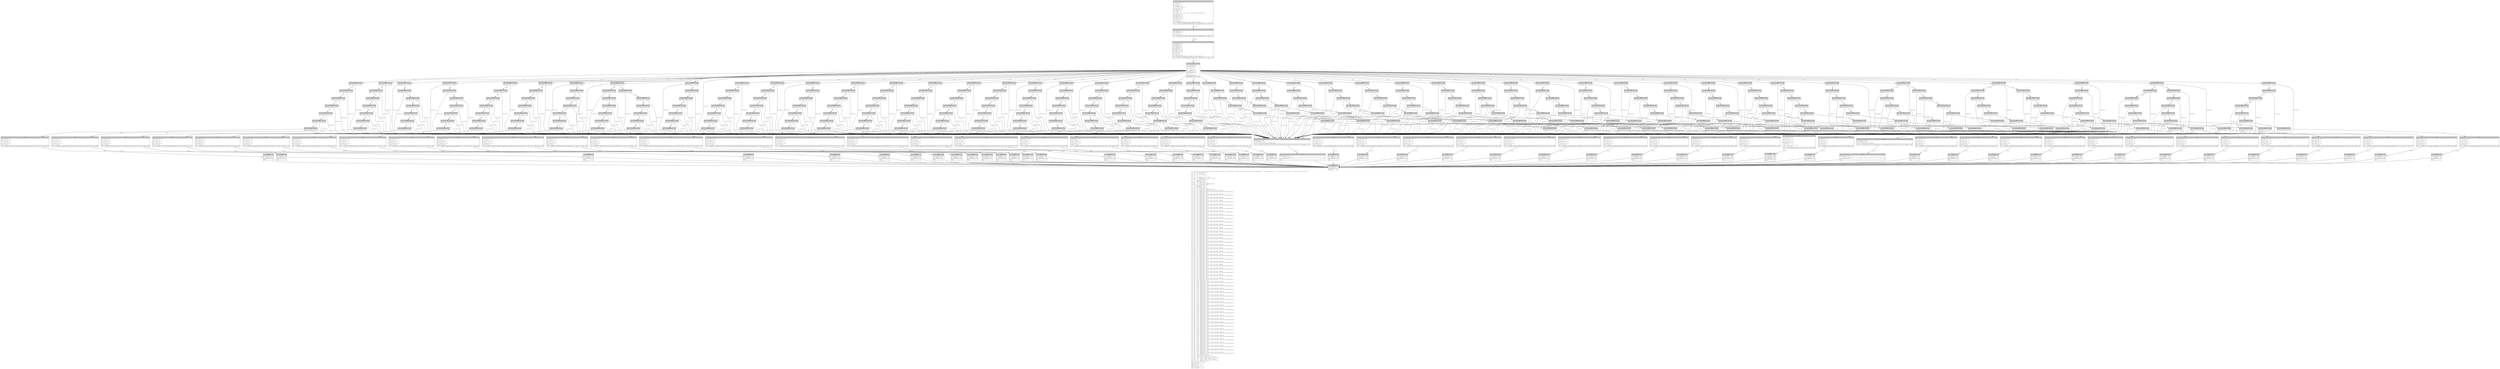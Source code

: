 digraph Mir_0_12453 {
    graph [fontname="Courier, monospace"];
    node [fontname="Courier, monospace"];
    edge [fontname="Courier, monospace"];
    label=<fn dispatch(_1: &amp;ReErased anchor_lang::prelude::Pubkey, _2: &amp;ReErased [anchor_lang::prelude::AccountInfo&lt;ReErased&gt;], _3: &amp;ReErased [u8]) -&gt; std::result::Result&lt;(), anchor_lang::error::Error&gt;<br align="left"/>let mut _4: &amp;ReErased [u8];<br align="left"/>let _5: [u8; 8_usize];<br align="left"/>let mut _6: [u8; 8_usize];<br align="left"/>let _7: ();<br align="left"/>let mut _8: &amp;ReErased mut [u8];<br align="left"/>let mut _9: &amp;ReErased mut [u8; 8_usize];<br align="left"/>let mut _10: &amp;ReErased [u8];<br align="left"/>let _11: &amp;ReErased [u8];<br align="left"/>let _12: &amp;ReErased [u8];<br align="left"/>let mut _13: &amp;ReErased [u8];<br align="left"/>let mut _14: std::ops::RangeTo&lt;usize&gt;;<br align="left"/>let mut _15: &amp;ReErased [u8];<br align="left"/>let _16: &amp;ReErased [u8];<br align="left"/>let _17: &amp;ReErased [u8];<br align="left"/>let mut _18: &amp;ReErased [u8];<br align="left"/>let mut _19: std::ops::RangeFrom&lt;usize&gt;;<br align="left"/>let mut _20: &amp;ReErased anchor_lang::prelude::Pubkey;<br align="left"/>let mut _21: &amp;ReErased [anchor_lang::prelude::AccountInfo&lt;ReErased&gt;];<br align="left"/>let mut _22: &amp;ReErased [u8];<br align="left"/>let mut _23: &amp;ReErased anchor_lang::prelude::Pubkey;<br align="left"/>let mut _24: &amp;ReErased [anchor_lang::prelude::AccountInfo&lt;ReErased&gt;];<br align="left"/>let mut _25: &amp;ReErased [u8];<br align="left"/>let mut _26: &amp;ReErased anchor_lang::prelude::Pubkey;<br align="left"/>let mut _27: &amp;ReErased [anchor_lang::prelude::AccountInfo&lt;ReErased&gt;];<br align="left"/>let mut _28: &amp;ReErased [u8];<br align="left"/>let mut _29: &amp;ReErased anchor_lang::prelude::Pubkey;<br align="left"/>let mut _30: &amp;ReErased [anchor_lang::prelude::AccountInfo&lt;ReErased&gt;];<br align="left"/>let mut _31: &amp;ReErased [u8];<br align="left"/>let mut _32: &amp;ReErased anchor_lang::prelude::Pubkey;<br align="left"/>let mut _33: &amp;ReErased [anchor_lang::prelude::AccountInfo&lt;ReErased&gt;];<br align="left"/>let mut _34: &amp;ReErased [u8];<br align="left"/>let mut _35: &amp;ReErased anchor_lang::prelude::Pubkey;<br align="left"/>let mut _36: &amp;ReErased [anchor_lang::prelude::AccountInfo&lt;ReErased&gt;];<br align="left"/>let mut _37: &amp;ReErased [u8];<br align="left"/>let mut _38: &amp;ReErased anchor_lang::prelude::Pubkey;<br align="left"/>let mut _39: &amp;ReErased [anchor_lang::prelude::AccountInfo&lt;ReErased&gt;];<br align="left"/>let mut _40: &amp;ReErased [u8];<br align="left"/>let mut _41: &amp;ReErased anchor_lang::prelude::Pubkey;<br align="left"/>let mut _42: &amp;ReErased [anchor_lang::prelude::AccountInfo&lt;ReErased&gt;];<br align="left"/>let mut _43: &amp;ReErased [u8];<br align="left"/>let mut _44: &amp;ReErased anchor_lang::prelude::Pubkey;<br align="left"/>let mut _45: &amp;ReErased [anchor_lang::prelude::AccountInfo&lt;ReErased&gt;];<br align="left"/>let mut _46: &amp;ReErased [u8];<br align="left"/>let mut _47: &amp;ReErased anchor_lang::prelude::Pubkey;<br align="left"/>let mut _48: &amp;ReErased [anchor_lang::prelude::AccountInfo&lt;ReErased&gt;];<br align="left"/>let mut _49: &amp;ReErased [u8];<br align="left"/>let mut _50: &amp;ReErased anchor_lang::prelude::Pubkey;<br align="left"/>let mut _51: &amp;ReErased [anchor_lang::prelude::AccountInfo&lt;ReErased&gt;];<br align="left"/>let mut _52: &amp;ReErased [u8];<br align="left"/>let mut _53: &amp;ReErased anchor_lang::prelude::Pubkey;<br align="left"/>let mut _54: &amp;ReErased [anchor_lang::prelude::AccountInfo&lt;ReErased&gt;];<br align="left"/>let mut _55: &amp;ReErased [u8];<br align="left"/>let mut _56: &amp;ReErased anchor_lang::prelude::Pubkey;<br align="left"/>let mut _57: &amp;ReErased [anchor_lang::prelude::AccountInfo&lt;ReErased&gt;];<br align="left"/>let mut _58: &amp;ReErased [u8];<br align="left"/>let mut _59: &amp;ReErased anchor_lang::prelude::Pubkey;<br align="left"/>let mut _60: &amp;ReErased [anchor_lang::prelude::AccountInfo&lt;ReErased&gt;];<br align="left"/>let mut _61: &amp;ReErased [u8];<br align="left"/>let mut _62: &amp;ReErased anchor_lang::prelude::Pubkey;<br align="left"/>let mut _63: &amp;ReErased [anchor_lang::prelude::AccountInfo&lt;ReErased&gt;];<br align="left"/>let mut _64: &amp;ReErased [u8];<br align="left"/>let mut _65: &amp;ReErased anchor_lang::prelude::Pubkey;<br align="left"/>let mut _66: &amp;ReErased [anchor_lang::prelude::AccountInfo&lt;ReErased&gt;];<br align="left"/>let mut _67: &amp;ReErased [u8];<br align="left"/>let mut _68: &amp;ReErased anchor_lang::prelude::Pubkey;<br align="left"/>let mut _69: &amp;ReErased [anchor_lang::prelude::AccountInfo&lt;ReErased&gt;];<br align="left"/>let mut _70: &amp;ReErased [u8];<br align="left"/>let mut _71: &amp;ReErased anchor_lang::prelude::Pubkey;<br align="left"/>let mut _72: &amp;ReErased [anchor_lang::prelude::AccountInfo&lt;ReErased&gt;];<br align="left"/>let mut _73: &amp;ReErased [u8];<br align="left"/>let mut _74: &amp;ReErased anchor_lang::prelude::Pubkey;<br align="left"/>let mut _75: &amp;ReErased [anchor_lang::prelude::AccountInfo&lt;ReErased&gt;];<br align="left"/>let mut _76: &amp;ReErased [u8];<br align="left"/>let mut _77: &amp;ReErased anchor_lang::prelude::Pubkey;<br align="left"/>let mut _78: &amp;ReErased [anchor_lang::prelude::AccountInfo&lt;ReErased&gt;];<br align="left"/>let mut _79: &amp;ReErased [u8];<br align="left"/>let mut _80: &amp;ReErased anchor_lang::prelude::Pubkey;<br align="left"/>let mut _81: &amp;ReErased [anchor_lang::prelude::AccountInfo&lt;ReErased&gt;];<br align="left"/>let mut _82: &amp;ReErased [u8];<br align="left"/>let mut _83: &amp;ReErased anchor_lang::prelude::Pubkey;<br align="left"/>let mut _84: &amp;ReErased [anchor_lang::prelude::AccountInfo&lt;ReErased&gt;];<br align="left"/>let mut _85: &amp;ReErased [u8];<br align="left"/>let mut _86: &amp;ReErased anchor_lang::prelude::Pubkey;<br align="left"/>let mut _87: &amp;ReErased [anchor_lang::prelude::AccountInfo&lt;ReErased&gt;];<br align="left"/>let mut _88: &amp;ReErased [u8];<br align="left"/>let mut _89: &amp;ReErased anchor_lang::prelude::Pubkey;<br align="left"/>let mut _90: &amp;ReErased [anchor_lang::prelude::AccountInfo&lt;ReErased&gt;];<br align="left"/>let mut _91: &amp;ReErased [u8];<br align="left"/>let mut _92: &amp;ReErased anchor_lang::prelude::Pubkey;<br align="left"/>let mut _93: &amp;ReErased [anchor_lang::prelude::AccountInfo&lt;ReErased&gt;];<br align="left"/>let mut _94: &amp;ReErased [u8];<br align="left"/>let mut _95: &amp;ReErased anchor_lang::prelude::Pubkey;<br align="left"/>let mut _96: &amp;ReErased [anchor_lang::prelude::AccountInfo&lt;ReErased&gt;];<br align="left"/>let mut _97: &amp;ReErased [u8];<br align="left"/>let mut _98: &amp;ReErased anchor_lang::prelude::Pubkey;<br align="left"/>let mut _99: &amp;ReErased [anchor_lang::prelude::AccountInfo&lt;ReErased&gt;];<br align="left"/>let mut _100: &amp;ReErased [u8];<br align="left"/>let mut _101: &amp;ReErased anchor_lang::prelude::Pubkey;<br align="left"/>let mut _102: &amp;ReErased [anchor_lang::prelude::AccountInfo&lt;ReErased&gt;];<br align="left"/>let mut _103: &amp;ReErased [u8];<br align="left"/>let mut _104: &amp;ReErased anchor_lang::prelude::Pubkey;<br align="left"/>let mut _105: &amp;ReErased [anchor_lang::prelude::AccountInfo&lt;ReErased&gt;];<br align="left"/>let mut _106: &amp;ReErased [u8];<br align="left"/>let mut _107: &amp;ReErased anchor_lang::prelude::Pubkey;<br align="left"/>let mut _108: &amp;ReErased [anchor_lang::prelude::AccountInfo&lt;ReErased&gt;];<br align="left"/>let mut _109: &amp;ReErased [u8];<br align="left"/>let mut _110: &amp;ReErased anchor_lang::prelude::Pubkey;<br align="left"/>let mut _111: &amp;ReErased [anchor_lang::prelude::AccountInfo&lt;ReErased&gt;];<br align="left"/>let mut _112: &amp;ReErased [u8];<br align="left"/>let mut _113: &amp;ReErased anchor_lang::prelude::Pubkey;<br align="left"/>let mut _114: &amp;ReErased [anchor_lang::prelude::AccountInfo&lt;ReErased&gt;];<br align="left"/>let mut _115: &amp;ReErased [u8];<br align="left"/>let mut _116: &amp;ReErased anchor_lang::prelude::Pubkey;<br align="left"/>let mut _117: &amp;ReErased [anchor_lang::prelude::AccountInfo&lt;ReErased&gt;];<br align="left"/>let mut _118: &amp;ReErased [u8];<br align="left"/>let mut _119: &amp;ReErased anchor_lang::prelude::Pubkey;<br align="left"/>let mut _120: &amp;ReErased [anchor_lang::prelude::AccountInfo&lt;ReErased&gt;];<br align="left"/>let mut _121: &amp;ReErased [u8];<br align="left"/>let mut _122: &amp;ReErased anchor_lang::prelude::Pubkey;<br align="left"/>let mut _123: &amp;ReErased [anchor_lang::prelude::AccountInfo&lt;ReErased&gt;];<br align="left"/>let mut _124: &amp;ReErased [u8];<br align="left"/>let mut _125: &amp;ReErased anchor_lang::prelude::Pubkey;<br align="left"/>let mut _126: &amp;ReErased [anchor_lang::prelude::AccountInfo&lt;ReErased&gt;];<br align="left"/>let mut _127: &amp;ReErased [u8];<br align="left"/>let mut _128: &amp;ReErased anchor_lang::prelude::Pubkey;<br align="left"/>let mut _129: &amp;ReErased [anchor_lang::prelude::AccountInfo&lt;ReErased&gt;];<br align="left"/>let mut _130: &amp;ReErased [u8];<br align="left"/>let mut _131: &amp;ReErased anchor_lang::prelude::Pubkey;<br align="left"/>let mut _132: &amp;ReErased [anchor_lang::prelude::AccountInfo&lt;ReErased&gt;];<br align="left"/>let mut _133: &amp;ReErased [u8];<br align="left"/>let mut _134: &amp;ReErased anchor_lang::prelude::Pubkey;<br align="left"/>let mut _135: &amp;ReErased [anchor_lang::prelude::AccountInfo&lt;ReErased&gt;];<br align="left"/>let mut _136: &amp;ReErased [u8];<br align="left"/>let mut _137: &amp;ReErased anchor_lang::prelude::Pubkey;<br align="left"/>let mut _138: &amp;ReErased [anchor_lang::prelude::AccountInfo&lt;ReErased&gt;];<br align="left"/>let mut _139: &amp;ReErased [u8];<br align="left"/>let mut _140: &amp;ReErased anchor_lang::prelude::Pubkey;<br align="left"/>let mut _141: &amp;ReErased [anchor_lang::prelude::AccountInfo&lt;ReErased&gt;];<br align="left"/>let mut _142: &amp;ReErased [u8];<br align="left"/>let mut _143: &amp;ReErased anchor_lang::prelude::Pubkey;<br align="left"/>let mut _144: &amp;ReErased [anchor_lang::prelude::AccountInfo&lt;ReErased&gt;];<br align="left"/>let mut _145: &amp;ReErased [u8];<br align="left"/>let mut _146: &amp;ReErased anchor_lang::prelude::Pubkey;<br align="left"/>let mut _147: &amp;ReErased [anchor_lang::prelude::AccountInfo&lt;ReErased&gt;];<br align="left"/>let mut _148: &amp;ReErased [u8];<br align="left"/>let mut _149: &amp;ReErased anchor_lang::prelude::Pubkey;<br align="left"/>let mut _150: &amp;ReErased [anchor_lang::prelude::AccountInfo&lt;ReErased&gt;];<br align="left"/>let mut _151: &amp;ReErased [u8];<br align="left"/>let mut _152: &amp;ReErased anchor_lang::prelude::Pubkey;<br align="left"/>let mut _153: &amp;ReErased [anchor_lang::prelude::AccountInfo&lt;ReErased&gt;];<br align="left"/>let mut _154: &amp;ReErased [u8];<br align="left"/>let mut _155: &amp;ReErased anchor_lang::prelude::Pubkey;<br align="left"/>let mut _156: &amp;ReErased [anchor_lang::prelude::AccountInfo&lt;ReErased&gt;];<br align="left"/>let mut _157: &amp;ReErased [u8];<br align="left"/>let mut _158: &amp;ReErased anchor_lang::prelude::Pubkey;<br align="left"/>let mut _159: &amp;ReErased [anchor_lang::prelude::AccountInfo&lt;ReErased&gt;];<br align="left"/>let mut _160: &amp;ReErased [u8];<br align="left"/>let mut _161: &amp;ReErased anchor_lang::prelude::Pubkey;<br align="left"/>let mut _162: &amp;ReErased [anchor_lang::prelude::AccountInfo&lt;ReErased&gt;];<br align="left"/>let mut _163: &amp;ReErased [u8];<br align="left"/>let mut _164: &amp;ReErased anchor_lang::prelude::Pubkey;<br align="left"/>let mut _165: &amp;ReErased [anchor_lang::prelude::AccountInfo&lt;ReErased&gt;];<br align="left"/>let mut _166: &amp;ReErased [u8];<br align="left"/>let _167: &amp;ReErased &amp;ReErased [u8];<br align="left"/>let mut _168: anchor_lang::error::Error;<br align="left"/>let mut _169: anchor_lang::error::ErrorCode;<br align="left"/>let mut _170: anchor_lang::error::Error;<br align="left"/>let mut _171: anchor_lang::error::ErrorCode;<br align="left"/>let mut _172: &amp;ReErased [u8];<br align="left"/>debug program_id =&gt; _1;<br align="left"/>debug accounts =&gt; _2;<br align="left"/>debug data =&gt; _3;<br align="left"/>debug ix_data =&gt; _4;<br align="left"/>debug sighash =&gt; _5;<br align="left"/>debug sighash =&gt; _6;<br align="left"/>>;
    bb0__0_12453 [shape="none", label=<<table border="0" cellborder="1" cellspacing="0"><tr><td bgcolor="gray" align="center" colspan="1">0</td></tr><tr><td align="left" balign="left">StorageLive(_4)<br/>_4 = &amp;(*_3)<br/>StorageLive(_5)<br/>StorageLive(_6)<br/>_6 = [const 0_u8; 8]<br/>StorageLive(_7)<br/>StorageLive(_8)<br/>StorageLive(_9)<br/>_9 = &amp;mut _6<br/>_8 = move _9 as &amp;mut [u8] (PointerCoercion(Unsize))<br/>StorageDead(_9)<br/>StorageLive(_10)<br/>StorageLive(_11)<br/>StorageLive(_12)<br/>StorageLive(_13)<br/>_13 = &amp;(*_4)<br/>StorageLive(_14)<br/>_14 = RangeTo::&lt;usize&gt; { end: const 8_usize }<br/></td></tr><tr><td align="left">_12 = &lt;[u8] as Index&lt;RangeTo&lt;usize&gt;&gt;&gt;::index(move _13, move _14)</td></tr></table>>];
    bb1__0_12453 [shape="none", label=<<table border="0" cellborder="1" cellspacing="0"><tr><td bgcolor="gray" align="center" colspan="1">1</td></tr><tr><td align="left" balign="left">StorageDead(_14)<br/>StorageDead(_13)<br/>_11 = &amp;(*_12)<br/>_10 = &amp;(*_11)<br/></td></tr><tr><td align="left">_7 = core::slice::&lt;impl [u8]&gt;::copy_from_slice(move _8, move _10)</td></tr></table>>];
    bb2__0_12453 [shape="none", label=<<table border="0" cellborder="1" cellspacing="0"><tr><td bgcolor="gray" align="center" colspan="1">2</td></tr><tr><td align="left" balign="left">StorageDead(_10)<br/>StorageDead(_8)<br/>StorageDead(_12)<br/>StorageDead(_11)<br/>StorageDead(_7)<br/>StorageLive(_15)<br/>StorageLive(_16)<br/>StorageLive(_17)<br/>StorageLive(_18)<br/>_18 = &amp;(*_4)<br/>StorageLive(_19)<br/>_19 = RangeFrom::&lt;usize&gt; { start: const 8_usize }<br/></td></tr><tr><td align="left">_17 = &lt;[u8] as Index&lt;RangeFrom&lt;usize&gt;&gt;&gt;::index(move _18, move _19)</td></tr></table>>];
    bb3__0_12453 [shape="none", label=<<table border="0" cellborder="1" cellspacing="0"><tr><td bgcolor="gray" align="center" colspan="1">3</td></tr><tr><td align="left" balign="left">StorageDead(_19)<br/>StorageDead(_18)<br/>_16 = &amp;(*_17)<br/>_15 = &amp;(*_16)<br/>_4 = move _15<br/>StorageDead(_15)<br/>StorageDead(_17)<br/>StorageDead(_16)<br/>_5 = _6<br/>StorageDead(_6)<br/></td></tr><tr><td align="left">switchInt(_5[0 of 8])</td></tr></table>>];
    bb4__0_12453 [shape="none", label=<<table border="0" cellborder="1" cellspacing="0"><tr><td bgcolor="gray" align="center" colspan="1">4</td></tr><tr><td align="left">switchInt(_5[1 of 8])</td></tr></table>>];
    bb5__0_12453 [shape="none", label=<<table border="0" cellborder="1" cellspacing="0"><tr><td bgcolor="gray" align="center" colspan="1">5</td></tr><tr><td align="left">switchInt(_5[2 of 8])</td></tr></table>>];
    bb6__0_12453 [shape="none", label=<<table border="0" cellborder="1" cellspacing="0"><tr><td bgcolor="gray" align="center" colspan="1">6</td></tr><tr><td align="left">switchInt(_5[3 of 8])</td></tr></table>>];
    bb7__0_12453 [shape="none", label=<<table border="0" cellborder="1" cellspacing="0"><tr><td bgcolor="gray" align="center" colspan="1">7</td></tr><tr><td align="left">switchInt(_5[4 of 8])</td></tr></table>>];
    bb8__0_12453 [shape="none", label=<<table border="0" cellborder="1" cellspacing="0"><tr><td bgcolor="gray" align="center" colspan="1">8</td></tr><tr><td align="left">switchInt(_5[5 of 8])</td></tr></table>>];
    bb9__0_12453 [shape="none", label=<<table border="0" cellborder="1" cellspacing="0"><tr><td bgcolor="gray" align="center" colspan="1">9</td></tr><tr><td align="left">switchInt(_5[6 of 8])</td></tr></table>>];
    bb10__0_12453 [shape="none", label=<<table border="0" cellborder="1" cellspacing="0"><tr><td bgcolor="gray" align="center" colspan="1">10</td></tr><tr><td align="left">switchInt(_5[7 of 8])</td></tr></table>>];
    bb11__0_12453 [shape="none", label=<<table border="0" cellborder="1" cellspacing="0"><tr><td bgcolor="gray" align="center" colspan="1">11</td></tr><tr><td align="left" balign="left">StorageLive(_170)<br/>StorageLive(_171)<br/>_171 = InstructionFallbackNotFound<br/></td></tr><tr><td align="left">_170 = &lt;anchor_lang::error::ErrorCode as Into&lt;anchor_lang::error::Error&gt;&gt;::into(move _171)</td></tr></table>>];
    bb12__0_12453 [shape="none", label=<<table border="0" cellborder="1" cellspacing="0"><tr><td bgcolor="gray" align="center" colspan="1">12</td></tr><tr><td align="left">switchInt(_5[1 of 8])</td></tr></table>>];
    bb13__0_12453 [shape="none", label=<<table border="0" cellborder="1" cellspacing="0"><tr><td bgcolor="gray" align="center" colspan="1">13</td></tr><tr><td align="left">switchInt(_5[2 of 8])</td></tr></table>>];
    bb14__0_12453 [shape="none", label=<<table border="0" cellborder="1" cellspacing="0"><tr><td bgcolor="gray" align="center" colspan="1">14</td></tr><tr><td align="left">switchInt(_5[3 of 8])</td></tr></table>>];
    bb15__0_12453 [shape="none", label=<<table border="0" cellborder="1" cellspacing="0"><tr><td bgcolor="gray" align="center" colspan="1">15</td></tr><tr><td align="left">switchInt(_5[4 of 8])</td></tr></table>>];
    bb16__0_12453 [shape="none", label=<<table border="0" cellborder="1" cellspacing="0"><tr><td bgcolor="gray" align="center" colspan="1">16</td></tr><tr><td align="left">switchInt(_5[5 of 8])</td></tr></table>>];
    bb17__0_12453 [shape="none", label=<<table border="0" cellborder="1" cellspacing="0"><tr><td bgcolor="gray" align="center" colspan="1">17</td></tr><tr><td align="left">switchInt(_5[6 of 8])</td></tr></table>>];
    bb18__0_12453 [shape="none", label=<<table border="0" cellborder="1" cellspacing="0"><tr><td bgcolor="gray" align="center" colspan="1">18</td></tr><tr><td align="left">switchInt(_5[7 of 8])</td></tr></table>>];
    bb19__0_12453 [shape="none", label=<<table border="0" cellborder="1" cellspacing="0"><tr><td bgcolor="gray" align="center" colspan="1">19</td></tr><tr><td align="left">switchInt(_5[1 of 8])</td></tr></table>>];
    bb20__0_12453 [shape="none", label=<<table border="0" cellborder="1" cellspacing="0"><tr><td bgcolor="gray" align="center" colspan="1">20</td></tr><tr><td align="left">switchInt(_5[2 of 8])</td></tr></table>>];
    bb21__0_12453 [shape="none", label=<<table border="0" cellborder="1" cellspacing="0"><tr><td bgcolor="gray" align="center" colspan="1">21</td></tr><tr><td align="left">switchInt(_5[3 of 8])</td></tr></table>>];
    bb22__0_12453 [shape="none", label=<<table border="0" cellborder="1" cellspacing="0"><tr><td bgcolor="gray" align="center" colspan="1">22</td></tr><tr><td align="left">switchInt(_5[4 of 8])</td></tr></table>>];
    bb23__0_12453 [shape="none", label=<<table border="0" cellborder="1" cellspacing="0"><tr><td bgcolor="gray" align="center" colspan="1">23</td></tr><tr><td align="left">switchInt(_5[5 of 8])</td></tr></table>>];
    bb24__0_12453 [shape="none", label=<<table border="0" cellborder="1" cellspacing="0"><tr><td bgcolor="gray" align="center" colspan="1">24</td></tr><tr><td align="left">switchInt(_5[6 of 8])</td></tr></table>>];
    bb25__0_12453 [shape="none", label=<<table border="0" cellborder="1" cellspacing="0"><tr><td bgcolor="gray" align="center" colspan="1">25</td></tr><tr><td align="left">switchInt(_5[7 of 8])</td></tr></table>>];
    bb26__0_12453 [shape="none", label=<<table border="0" cellborder="1" cellspacing="0"><tr><td bgcolor="gray" align="center" colspan="1">26</td></tr><tr><td align="left">switchInt(_5[1 of 8])</td></tr></table>>];
    bb27__0_12453 [shape="none", label=<<table border="0" cellborder="1" cellspacing="0"><tr><td bgcolor="gray" align="center" colspan="1">27</td></tr><tr><td align="left">switchInt(_5[2 of 8])</td></tr></table>>];
    bb28__0_12453 [shape="none", label=<<table border="0" cellborder="1" cellspacing="0"><tr><td bgcolor="gray" align="center" colspan="1">28</td></tr><tr><td align="left">switchInt(_5[3 of 8])</td></tr></table>>];
    bb29__0_12453 [shape="none", label=<<table border="0" cellborder="1" cellspacing="0"><tr><td bgcolor="gray" align="center" colspan="1">29</td></tr><tr><td align="left">switchInt(_5[4 of 8])</td></tr></table>>];
    bb30__0_12453 [shape="none", label=<<table border="0" cellborder="1" cellspacing="0"><tr><td bgcolor="gray" align="center" colspan="1">30</td></tr><tr><td align="left">switchInt(_5[5 of 8])</td></tr></table>>];
    bb31__0_12453 [shape="none", label=<<table border="0" cellborder="1" cellspacing="0"><tr><td bgcolor="gray" align="center" colspan="1">31</td></tr><tr><td align="left">switchInt(_5[6 of 8])</td></tr></table>>];
    bb32__0_12453 [shape="none", label=<<table border="0" cellborder="1" cellspacing="0"><tr><td bgcolor="gray" align="center" colspan="1">32</td></tr><tr><td align="left">switchInt(_5[7 of 8])</td></tr></table>>];
    bb33__0_12453 [shape="none", label=<<table border="0" cellborder="1" cellspacing="0"><tr><td bgcolor="gray" align="center" colspan="1">33</td></tr><tr><td align="left">switchInt(_5[1 of 8])</td></tr></table>>];
    bb34__0_12453 [shape="none", label=<<table border="0" cellborder="1" cellspacing="0"><tr><td bgcolor="gray" align="center" colspan="1">34</td></tr><tr><td align="left">switchInt(_5[2 of 8])</td></tr></table>>];
    bb35__0_12453 [shape="none", label=<<table border="0" cellborder="1" cellspacing="0"><tr><td bgcolor="gray" align="center" colspan="1">35</td></tr><tr><td align="left">switchInt(_5[3 of 8])</td></tr></table>>];
    bb36__0_12453 [shape="none", label=<<table border="0" cellborder="1" cellspacing="0"><tr><td bgcolor="gray" align="center" colspan="1">36</td></tr><tr><td align="left">switchInt(_5[4 of 8])</td></tr></table>>];
    bb37__0_12453 [shape="none", label=<<table border="0" cellborder="1" cellspacing="0"><tr><td bgcolor="gray" align="center" colspan="1">37</td></tr><tr><td align="left">switchInt(_5[5 of 8])</td></tr></table>>];
    bb38__0_12453 [shape="none", label=<<table border="0" cellborder="1" cellspacing="0"><tr><td bgcolor="gray" align="center" colspan="1">38</td></tr><tr><td align="left">switchInt(_5[6 of 8])</td></tr></table>>];
    bb39__0_12453 [shape="none", label=<<table border="0" cellborder="1" cellspacing="0"><tr><td bgcolor="gray" align="center" colspan="1">39</td></tr><tr><td align="left">switchInt(_5[7 of 8])</td></tr></table>>];
    bb40__0_12453 [shape="none", label=<<table border="0" cellborder="1" cellspacing="0"><tr><td bgcolor="gray" align="center" colspan="1">40</td></tr><tr><td align="left">switchInt(_5[1 of 8])</td></tr></table>>];
    bb41__0_12453 [shape="none", label=<<table border="0" cellborder="1" cellspacing="0"><tr><td bgcolor="gray" align="center" colspan="1">41</td></tr><tr><td align="left">switchInt(_5[2 of 8])</td></tr></table>>];
    bb42__0_12453 [shape="none", label=<<table border="0" cellborder="1" cellspacing="0"><tr><td bgcolor="gray" align="center" colspan="1">42</td></tr><tr><td align="left">switchInt(_5[3 of 8])</td></tr></table>>];
    bb43__0_12453 [shape="none", label=<<table border="0" cellborder="1" cellspacing="0"><tr><td bgcolor="gray" align="center" colspan="1">43</td></tr><tr><td align="left">switchInt(_5[4 of 8])</td></tr></table>>];
    bb44__0_12453 [shape="none", label=<<table border="0" cellborder="1" cellspacing="0"><tr><td bgcolor="gray" align="center" colspan="1">44</td></tr><tr><td align="left">switchInt(_5[5 of 8])</td></tr></table>>];
    bb45__0_12453 [shape="none", label=<<table border="0" cellborder="1" cellspacing="0"><tr><td bgcolor="gray" align="center" colspan="1">45</td></tr><tr><td align="left">switchInt(_5[6 of 8])</td></tr></table>>];
    bb46__0_12453 [shape="none", label=<<table border="0" cellborder="1" cellspacing="0"><tr><td bgcolor="gray" align="center" colspan="1">46</td></tr><tr><td align="left">switchInt(_5[7 of 8])</td></tr></table>>];
    bb47__0_12453 [shape="none", label=<<table border="0" cellborder="1" cellspacing="0"><tr><td bgcolor="gray" align="center" colspan="1">47</td></tr><tr><td align="left">switchInt(_5[1 of 8])</td></tr></table>>];
    bb48__0_12453 [shape="none", label=<<table border="0" cellborder="1" cellspacing="0"><tr><td bgcolor="gray" align="center" colspan="1">48</td></tr><tr><td align="left">switchInt(_5[2 of 8])</td></tr></table>>];
    bb49__0_12453 [shape="none", label=<<table border="0" cellborder="1" cellspacing="0"><tr><td bgcolor="gray" align="center" colspan="1">49</td></tr><tr><td align="left">switchInt(_5[3 of 8])</td></tr></table>>];
    bb50__0_12453 [shape="none", label=<<table border="0" cellborder="1" cellspacing="0"><tr><td bgcolor="gray" align="center" colspan="1">50</td></tr><tr><td align="left">switchInt(_5[4 of 8])</td></tr></table>>];
    bb51__0_12453 [shape="none", label=<<table border="0" cellborder="1" cellspacing="0"><tr><td bgcolor="gray" align="center" colspan="1">51</td></tr><tr><td align="left">switchInt(_5[5 of 8])</td></tr></table>>];
    bb52__0_12453 [shape="none", label=<<table border="0" cellborder="1" cellspacing="0"><tr><td bgcolor="gray" align="center" colspan="1">52</td></tr><tr><td align="left">switchInt(_5[6 of 8])</td></tr></table>>];
    bb53__0_12453 [shape="none", label=<<table border="0" cellborder="1" cellspacing="0"><tr><td bgcolor="gray" align="center" colspan="1">53</td></tr><tr><td align="left">switchInt(_5[7 of 8])</td></tr></table>>];
    bb54__0_12453 [shape="none", label=<<table border="0" cellborder="1" cellspacing="0"><tr><td bgcolor="gray" align="center" colspan="1">54</td></tr><tr><td align="left">switchInt(_5[1 of 8])</td></tr></table>>];
    bb55__0_12453 [shape="none", label=<<table border="0" cellborder="1" cellspacing="0"><tr><td bgcolor="gray" align="center" colspan="1">55</td></tr><tr><td align="left">switchInt(_5[2 of 8])</td></tr></table>>];
    bb56__0_12453 [shape="none", label=<<table border="0" cellborder="1" cellspacing="0"><tr><td bgcolor="gray" align="center" colspan="1">56</td></tr><tr><td align="left">switchInt(_5[3 of 8])</td></tr></table>>];
    bb57__0_12453 [shape="none", label=<<table border="0" cellborder="1" cellspacing="0"><tr><td bgcolor="gray" align="center" colspan="1">57</td></tr><tr><td align="left">switchInt(_5[4 of 8])</td></tr></table>>];
    bb58__0_12453 [shape="none", label=<<table border="0" cellborder="1" cellspacing="0"><tr><td bgcolor="gray" align="center" colspan="1">58</td></tr><tr><td align="left">switchInt(_5[5 of 8])</td></tr></table>>];
    bb59__0_12453 [shape="none", label=<<table border="0" cellborder="1" cellspacing="0"><tr><td bgcolor="gray" align="center" colspan="1">59</td></tr><tr><td align="left">switchInt(_5[6 of 8])</td></tr></table>>];
    bb60__0_12453 [shape="none", label=<<table border="0" cellborder="1" cellspacing="0"><tr><td bgcolor="gray" align="center" colspan="1">60</td></tr><tr><td align="left">switchInt(_5[7 of 8])</td></tr></table>>];
    bb61__0_12453 [shape="none", label=<<table border="0" cellborder="1" cellspacing="0"><tr><td bgcolor="gray" align="center" colspan="1">61</td></tr><tr><td align="left">switchInt(_5[1 of 8])</td></tr></table>>];
    bb62__0_12453 [shape="none", label=<<table border="0" cellborder="1" cellspacing="0"><tr><td bgcolor="gray" align="center" colspan="1">62</td></tr><tr><td align="left">switchInt(_5[2 of 8])</td></tr></table>>];
    bb63__0_12453 [shape="none", label=<<table border="0" cellborder="1" cellspacing="0"><tr><td bgcolor="gray" align="center" colspan="1">63</td></tr><tr><td align="left">switchInt(_5[3 of 8])</td></tr></table>>];
    bb64__0_12453 [shape="none", label=<<table border="0" cellborder="1" cellspacing="0"><tr><td bgcolor="gray" align="center" colspan="1">64</td></tr><tr><td align="left">switchInt(_5[4 of 8])</td></tr></table>>];
    bb65__0_12453 [shape="none", label=<<table border="0" cellborder="1" cellspacing="0"><tr><td bgcolor="gray" align="center" colspan="1">65</td></tr><tr><td align="left">switchInt(_5[5 of 8])</td></tr></table>>];
    bb66__0_12453 [shape="none", label=<<table border="0" cellborder="1" cellspacing="0"><tr><td bgcolor="gray" align="center" colspan="1">66</td></tr><tr><td align="left">switchInt(_5[6 of 8])</td></tr></table>>];
    bb67__0_12453 [shape="none", label=<<table border="0" cellborder="1" cellspacing="0"><tr><td bgcolor="gray" align="center" colspan="1">67</td></tr><tr><td align="left">switchInt(_5[7 of 8])</td></tr></table>>];
    bb68__0_12453 [shape="none", label=<<table border="0" cellborder="1" cellspacing="0"><tr><td bgcolor="gray" align="center" colspan="1">68</td></tr><tr><td align="left">switchInt(_5[1 of 8])</td></tr></table>>];
    bb69__0_12453 [shape="none", label=<<table border="0" cellborder="1" cellspacing="0"><tr><td bgcolor="gray" align="center" colspan="1">69</td></tr><tr><td align="left">switchInt(_5[2 of 8])</td></tr></table>>];
    bb70__0_12453 [shape="none", label=<<table border="0" cellborder="1" cellspacing="0"><tr><td bgcolor="gray" align="center" colspan="1">70</td></tr><tr><td align="left">switchInt(_5[3 of 8])</td></tr></table>>];
    bb71__0_12453 [shape="none", label=<<table border="0" cellborder="1" cellspacing="0"><tr><td bgcolor="gray" align="center" colspan="1">71</td></tr><tr><td align="left">switchInt(_5[4 of 8])</td></tr></table>>];
    bb72__0_12453 [shape="none", label=<<table border="0" cellborder="1" cellspacing="0"><tr><td bgcolor="gray" align="center" colspan="1">72</td></tr><tr><td align="left">switchInt(_5[5 of 8])</td></tr></table>>];
    bb73__0_12453 [shape="none", label=<<table border="0" cellborder="1" cellspacing="0"><tr><td bgcolor="gray" align="center" colspan="1">73</td></tr><tr><td align="left">switchInt(_5[6 of 8])</td></tr></table>>];
    bb74__0_12453 [shape="none", label=<<table border="0" cellborder="1" cellspacing="0"><tr><td bgcolor="gray" align="center" colspan="1">74</td></tr><tr><td align="left">switchInt(_5[7 of 8])</td></tr></table>>];
    bb75__0_12453 [shape="none", label=<<table border="0" cellborder="1" cellspacing="0"><tr><td bgcolor="gray" align="center" colspan="1">75</td></tr><tr><td align="left">switchInt(_5[1 of 8])</td></tr></table>>];
    bb76__0_12453 [shape="none", label=<<table border="0" cellborder="1" cellspacing="0"><tr><td bgcolor="gray" align="center" colspan="1">76</td></tr><tr><td align="left">switchInt(_5[2 of 8])</td></tr></table>>];
    bb77__0_12453 [shape="none", label=<<table border="0" cellborder="1" cellspacing="0"><tr><td bgcolor="gray" align="center" colspan="1">77</td></tr><tr><td align="left">switchInt(_5[3 of 8])</td></tr></table>>];
    bb78__0_12453 [shape="none", label=<<table border="0" cellborder="1" cellspacing="0"><tr><td bgcolor="gray" align="center" colspan="1">78</td></tr><tr><td align="left">switchInt(_5[4 of 8])</td></tr></table>>];
    bb79__0_12453 [shape="none", label=<<table border="0" cellborder="1" cellspacing="0"><tr><td bgcolor="gray" align="center" colspan="1">79</td></tr><tr><td align="left">switchInt(_5[5 of 8])</td></tr></table>>];
    bb80__0_12453 [shape="none", label=<<table border="0" cellborder="1" cellspacing="0"><tr><td bgcolor="gray" align="center" colspan="1">80</td></tr><tr><td align="left">switchInt(_5[6 of 8])</td></tr></table>>];
    bb81__0_12453 [shape="none", label=<<table border="0" cellborder="1" cellspacing="0"><tr><td bgcolor="gray" align="center" colspan="1">81</td></tr><tr><td align="left">switchInt(_5[7 of 8])</td></tr></table>>];
    bb82__0_12453 [shape="none", label=<<table border="0" cellborder="1" cellspacing="0"><tr><td bgcolor="gray" align="center" colspan="1">82</td></tr><tr><td align="left">switchInt(_5[2 of 8])</td></tr></table>>];
    bb83__0_12453 [shape="none", label=<<table border="0" cellborder="1" cellspacing="0"><tr><td bgcolor="gray" align="center" colspan="1">83</td></tr><tr><td align="left">switchInt(_5[3 of 8])</td></tr></table>>];
    bb84__0_12453 [shape="none", label=<<table border="0" cellborder="1" cellspacing="0"><tr><td bgcolor="gray" align="center" colspan="1">84</td></tr><tr><td align="left">switchInt(_5[4 of 8])</td></tr></table>>];
    bb85__0_12453 [shape="none", label=<<table border="0" cellborder="1" cellspacing="0"><tr><td bgcolor="gray" align="center" colspan="1">85</td></tr><tr><td align="left">switchInt(_5[5 of 8])</td></tr></table>>];
    bb86__0_12453 [shape="none", label=<<table border="0" cellborder="1" cellspacing="0"><tr><td bgcolor="gray" align="center" colspan="1">86</td></tr><tr><td align="left">switchInt(_5[6 of 8])</td></tr></table>>];
    bb87__0_12453 [shape="none", label=<<table border="0" cellborder="1" cellspacing="0"><tr><td bgcolor="gray" align="center" colspan="1">87</td></tr><tr><td align="left">switchInt(_5[7 of 8])</td></tr></table>>];
    bb88__0_12453 [shape="none", label=<<table border="0" cellborder="1" cellspacing="0"><tr><td bgcolor="gray" align="center" colspan="1">88</td></tr><tr><td align="left">switchInt(_5[1 of 8])</td></tr></table>>];
    bb89__0_12453 [shape="none", label=<<table border="0" cellborder="1" cellspacing="0"><tr><td bgcolor="gray" align="center" colspan="1">89</td></tr><tr><td align="left">switchInt(_5[2 of 8])</td></tr></table>>];
    bb90__0_12453 [shape="none", label=<<table border="0" cellborder="1" cellspacing="0"><tr><td bgcolor="gray" align="center" colspan="1">90</td></tr><tr><td align="left">switchInt(_5[3 of 8])</td></tr></table>>];
    bb91__0_12453 [shape="none", label=<<table border="0" cellborder="1" cellspacing="0"><tr><td bgcolor="gray" align="center" colspan="1">91</td></tr><tr><td align="left">switchInt(_5[4 of 8])</td></tr></table>>];
    bb92__0_12453 [shape="none", label=<<table border="0" cellborder="1" cellspacing="0"><tr><td bgcolor="gray" align="center" colspan="1">92</td></tr><tr><td align="left">switchInt(_5[5 of 8])</td></tr></table>>];
    bb93__0_12453 [shape="none", label=<<table border="0" cellborder="1" cellspacing="0"><tr><td bgcolor="gray" align="center" colspan="1">93</td></tr><tr><td align="left">switchInt(_5[6 of 8])</td></tr></table>>];
    bb94__0_12453 [shape="none", label=<<table border="0" cellborder="1" cellspacing="0"><tr><td bgcolor="gray" align="center" colspan="1">94</td></tr><tr><td align="left">switchInt(_5[7 of 8])</td></tr></table>>];
    bb95__0_12453 [shape="none", label=<<table border="0" cellborder="1" cellspacing="0"><tr><td bgcolor="gray" align="center" colspan="1">95</td></tr><tr><td align="left">switchInt(_5[2 of 8])</td></tr></table>>];
    bb96__0_12453 [shape="none", label=<<table border="0" cellborder="1" cellspacing="0"><tr><td bgcolor="gray" align="center" colspan="1">96</td></tr><tr><td align="left">switchInt(_5[3 of 8])</td></tr></table>>];
    bb97__0_12453 [shape="none", label=<<table border="0" cellborder="1" cellspacing="0"><tr><td bgcolor="gray" align="center" colspan="1">97</td></tr><tr><td align="left">switchInt(_5[4 of 8])</td></tr></table>>];
    bb98__0_12453 [shape="none", label=<<table border="0" cellborder="1" cellspacing="0"><tr><td bgcolor="gray" align="center" colspan="1">98</td></tr><tr><td align="left">switchInt(_5[5 of 8])</td></tr></table>>];
    bb99__0_12453 [shape="none", label=<<table border="0" cellborder="1" cellspacing="0"><tr><td bgcolor="gray" align="center" colspan="1">99</td></tr><tr><td align="left">switchInt(_5[6 of 8])</td></tr></table>>];
    bb100__0_12453 [shape="none", label=<<table border="0" cellborder="1" cellspacing="0"><tr><td bgcolor="gray" align="center" colspan="1">100</td></tr><tr><td align="left">switchInt(_5[7 of 8])</td></tr></table>>];
    bb101__0_12453 [shape="none", label=<<table border="0" cellborder="1" cellspacing="0"><tr><td bgcolor="gray" align="center" colspan="1">101</td></tr><tr><td align="left">switchInt(_5[1 of 8])</td></tr></table>>];
    bb102__0_12453 [shape="none", label=<<table border="0" cellborder="1" cellspacing="0"><tr><td bgcolor="gray" align="center" colspan="1">102</td></tr><tr><td align="left">switchInt(_5[2 of 8])</td></tr></table>>];
    bb103__0_12453 [shape="none", label=<<table border="0" cellborder="1" cellspacing="0"><tr><td bgcolor="gray" align="center" colspan="1">103</td></tr><tr><td align="left">switchInt(_5[3 of 8])</td></tr></table>>];
    bb104__0_12453 [shape="none", label=<<table border="0" cellborder="1" cellspacing="0"><tr><td bgcolor="gray" align="center" colspan="1">104</td></tr><tr><td align="left">switchInt(_5[4 of 8])</td></tr></table>>];
    bb105__0_12453 [shape="none", label=<<table border="0" cellborder="1" cellspacing="0"><tr><td bgcolor="gray" align="center" colspan="1">105</td></tr><tr><td align="left">switchInt(_5[5 of 8])</td></tr></table>>];
    bb106__0_12453 [shape="none", label=<<table border="0" cellborder="1" cellspacing="0"><tr><td bgcolor="gray" align="center" colspan="1">106</td></tr><tr><td align="left">switchInt(_5[6 of 8])</td></tr></table>>];
    bb107__0_12453 [shape="none", label=<<table border="0" cellborder="1" cellspacing="0"><tr><td bgcolor="gray" align="center" colspan="1">107</td></tr><tr><td align="left">switchInt(_5[7 of 8])</td></tr></table>>];
    bb108__0_12453 [shape="none", label=<<table border="0" cellborder="1" cellspacing="0"><tr><td bgcolor="gray" align="center" colspan="1">108</td></tr><tr><td align="left">switchInt(_5[1 of 8])</td></tr></table>>];
    bb109__0_12453 [shape="none", label=<<table border="0" cellborder="1" cellspacing="0"><tr><td bgcolor="gray" align="center" colspan="1">109</td></tr><tr><td align="left">switchInt(_5[2 of 8])</td></tr></table>>];
    bb110__0_12453 [shape="none", label=<<table border="0" cellborder="1" cellspacing="0"><tr><td bgcolor="gray" align="center" colspan="1">110</td></tr><tr><td align="left">switchInt(_5[3 of 8])</td></tr></table>>];
    bb111__0_12453 [shape="none", label=<<table border="0" cellborder="1" cellspacing="0"><tr><td bgcolor="gray" align="center" colspan="1">111</td></tr><tr><td align="left">switchInt(_5[4 of 8])</td></tr></table>>];
    bb112__0_12453 [shape="none", label=<<table border="0" cellborder="1" cellspacing="0"><tr><td bgcolor="gray" align="center" colspan="1">112</td></tr><tr><td align="left">switchInt(_5[5 of 8])</td></tr></table>>];
    bb113__0_12453 [shape="none", label=<<table border="0" cellborder="1" cellspacing="0"><tr><td bgcolor="gray" align="center" colspan="1">113</td></tr><tr><td align="left">switchInt(_5[6 of 8])</td></tr></table>>];
    bb114__0_12453 [shape="none", label=<<table border="0" cellborder="1" cellspacing="0"><tr><td bgcolor="gray" align="center" colspan="1">114</td></tr><tr><td align="left">switchInt(_5[7 of 8])</td></tr></table>>];
    bb115__0_12453 [shape="none", label=<<table border="0" cellborder="1" cellspacing="0"><tr><td bgcolor="gray" align="center" colspan="1">115</td></tr><tr><td align="left">switchInt(_5[1 of 8])</td></tr></table>>];
    bb116__0_12453 [shape="none", label=<<table border="0" cellborder="1" cellspacing="0"><tr><td bgcolor="gray" align="center" colspan="1">116</td></tr><tr><td align="left">switchInt(_5[2 of 8])</td></tr></table>>];
    bb117__0_12453 [shape="none", label=<<table border="0" cellborder="1" cellspacing="0"><tr><td bgcolor="gray" align="center" colspan="1">117</td></tr><tr><td align="left">switchInt(_5[3 of 8])</td></tr></table>>];
    bb118__0_12453 [shape="none", label=<<table border="0" cellborder="1" cellspacing="0"><tr><td bgcolor="gray" align="center" colspan="1">118</td></tr><tr><td align="left">switchInt(_5[4 of 8])</td></tr></table>>];
    bb119__0_12453 [shape="none", label=<<table border="0" cellborder="1" cellspacing="0"><tr><td bgcolor="gray" align="center" colspan="1">119</td></tr><tr><td align="left">switchInt(_5[5 of 8])</td></tr></table>>];
    bb120__0_12453 [shape="none", label=<<table border="0" cellborder="1" cellspacing="0"><tr><td bgcolor="gray" align="center" colspan="1">120</td></tr><tr><td align="left">switchInt(_5[6 of 8])</td></tr></table>>];
    bb121__0_12453 [shape="none", label=<<table border="0" cellborder="1" cellspacing="0"><tr><td bgcolor="gray" align="center" colspan="1">121</td></tr><tr><td align="left">switchInt(_5[7 of 8])</td></tr></table>>];
    bb122__0_12453 [shape="none", label=<<table border="0" cellborder="1" cellspacing="0"><tr><td bgcolor="gray" align="center" colspan="1">122</td></tr><tr><td align="left">switchInt(_5[1 of 8])</td></tr></table>>];
    bb123__0_12453 [shape="none", label=<<table border="0" cellborder="1" cellspacing="0"><tr><td bgcolor="gray" align="center" colspan="1">123</td></tr><tr><td align="left">switchInt(_5[2 of 8])</td></tr></table>>];
    bb124__0_12453 [shape="none", label=<<table border="0" cellborder="1" cellspacing="0"><tr><td bgcolor="gray" align="center" colspan="1">124</td></tr><tr><td align="left">switchInt(_5[3 of 8])</td></tr></table>>];
    bb125__0_12453 [shape="none", label=<<table border="0" cellborder="1" cellspacing="0"><tr><td bgcolor="gray" align="center" colspan="1">125</td></tr><tr><td align="left">switchInt(_5[4 of 8])</td></tr></table>>];
    bb126__0_12453 [shape="none", label=<<table border="0" cellborder="1" cellspacing="0"><tr><td bgcolor="gray" align="center" colspan="1">126</td></tr><tr><td align="left">switchInt(_5[5 of 8])</td></tr></table>>];
    bb127__0_12453 [shape="none", label=<<table border="0" cellborder="1" cellspacing="0"><tr><td bgcolor="gray" align="center" colspan="1">127</td></tr><tr><td align="left">switchInt(_5[6 of 8])</td></tr></table>>];
    bb128__0_12453 [shape="none", label=<<table border="0" cellborder="1" cellspacing="0"><tr><td bgcolor="gray" align="center" colspan="1">128</td></tr><tr><td align="left">switchInt(_5[7 of 8])</td></tr></table>>];
    bb129__0_12453 [shape="none", label=<<table border="0" cellborder="1" cellspacing="0"><tr><td bgcolor="gray" align="center" colspan="1">129</td></tr><tr><td align="left">switchInt(_5[1 of 8])</td></tr></table>>];
    bb130__0_12453 [shape="none", label=<<table border="0" cellborder="1" cellspacing="0"><tr><td bgcolor="gray" align="center" colspan="1">130</td></tr><tr><td align="left">switchInt(_5[2 of 8])</td></tr></table>>];
    bb131__0_12453 [shape="none", label=<<table border="0" cellborder="1" cellspacing="0"><tr><td bgcolor="gray" align="center" colspan="1">131</td></tr><tr><td align="left">switchInt(_5[3 of 8])</td></tr></table>>];
    bb132__0_12453 [shape="none", label=<<table border="0" cellborder="1" cellspacing="0"><tr><td bgcolor="gray" align="center" colspan="1">132</td></tr><tr><td align="left">switchInt(_5[4 of 8])</td></tr></table>>];
    bb133__0_12453 [shape="none", label=<<table border="0" cellborder="1" cellspacing="0"><tr><td bgcolor="gray" align="center" colspan="1">133</td></tr><tr><td align="left">switchInt(_5[5 of 8])</td></tr></table>>];
    bb134__0_12453 [shape="none", label=<<table border="0" cellborder="1" cellspacing="0"><tr><td bgcolor="gray" align="center" colspan="1">134</td></tr><tr><td align="left">switchInt(_5[6 of 8])</td></tr></table>>];
    bb135__0_12453 [shape="none", label=<<table border="0" cellborder="1" cellspacing="0"><tr><td bgcolor="gray" align="center" colspan="1">135</td></tr><tr><td align="left">switchInt(_5[7 of 8])</td></tr></table>>];
    bb136__0_12453 [shape="none", label=<<table border="0" cellborder="1" cellspacing="0"><tr><td bgcolor="gray" align="center" colspan="1">136</td></tr><tr><td align="left">switchInt(_5[1 of 8])</td></tr></table>>];
    bb137__0_12453 [shape="none", label=<<table border="0" cellborder="1" cellspacing="0"><tr><td bgcolor="gray" align="center" colspan="1">137</td></tr><tr><td align="left">switchInt(_5[2 of 8])</td></tr></table>>];
    bb138__0_12453 [shape="none", label=<<table border="0" cellborder="1" cellspacing="0"><tr><td bgcolor="gray" align="center" colspan="1">138</td></tr><tr><td align="left">switchInt(_5[3 of 8])</td></tr></table>>];
    bb139__0_12453 [shape="none", label=<<table border="0" cellborder="1" cellspacing="0"><tr><td bgcolor="gray" align="center" colspan="1">139</td></tr><tr><td align="left">switchInt(_5[4 of 8])</td></tr></table>>];
    bb140__0_12453 [shape="none", label=<<table border="0" cellborder="1" cellspacing="0"><tr><td bgcolor="gray" align="center" colspan="1">140</td></tr><tr><td align="left">switchInt(_5[5 of 8])</td></tr></table>>];
    bb141__0_12453 [shape="none", label=<<table border="0" cellborder="1" cellspacing="0"><tr><td bgcolor="gray" align="center" colspan="1">141</td></tr><tr><td align="left">switchInt(_5[6 of 8])</td></tr></table>>];
    bb142__0_12453 [shape="none", label=<<table border="0" cellborder="1" cellspacing="0"><tr><td bgcolor="gray" align="center" colspan="1">142</td></tr><tr><td align="left">switchInt(_5[7 of 8])</td></tr></table>>];
    bb143__0_12453 [shape="none", label=<<table border="0" cellborder="1" cellspacing="0"><tr><td bgcolor="gray" align="center" colspan="1">143</td></tr><tr><td align="left">switchInt(_5[2 of 8])</td></tr></table>>];
    bb144__0_12453 [shape="none", label=<<table border="0" cellborder="1" cellspacing="0"><tr><td bgcolor="gray" align="center" colspan="1">144</td></tr><tr><td align="left">switchInt(_5[3 of 8])</td></tr></table>>];
    bb145__0_12453 [shape="none", label=<<table border="0" cellborder="1" cellspacing="0"><tr><td bgcolor="gray" align="center" colspan="1">145</td></tr><tr><td align="left">switchInt(_5[4 of 8])</td></tr></table>>];
    bb146__0_12453 [shape="none", label=<<table border="0" cellborder="1" cellspacing="0"><tr><td bgcolor="gray" align="center" colspan="1">146</td></tr><tr><td align="left">switchInt(_5[5 of 8])</td></tr></table>>];
    bb147__0_12453 [shape="none", label=<<table border="0" cellborder="1" cellspacing="0"><tr><td bgcolor="gray" align="center" colspan="1">147</td></tr><tr><td align="left">switchInt(_5[6 of 8])</td></tr></table>>];
    bb148__0_12453 [shape="none", label=<<table border="0" cellborder="1" cellspacing="0"><tr><td bgcolor="gray" align="center" colspan="1">148</td></tr><tr><td align="left">switchInt(_5[7 of 8])</td></tr></table>>];
    bb149__0_12453 [shape="none", label=<<table border="0" cellborder="1" cellspacing="0"><tr><td bgcolor="gray" align="center" colspan="1">149</td></tr><tr><td align="left">switchInt(_5[1 of 8])</td></tr></table>>];
    bb150__0_12453 [shape="none", label=<<table border="0" cellborder="1" cellspacing="0"><tr><td bgcolor="gray" align="center" colspan="1">150</td></tr><tr><td align="left">switchInt(_5[2 of 8])</td></tr></table>>];
    bb151__0_12453 [shape="none", label=<<table border="0" cellborder="1" cellspacing="0"><tr><td bgcolor="gray" align="center" colspan="1">151</td></tr><tr><td align="left">switchInt(_5[3 of 8])</td></tr></table>>];
    bb152__0_12453 [shape="none", label=<<table border="0" cellborder="1" cellspacing="0"><tr><td bgcolor="gray" align="center" colspan="1">152</td></tr><tr><td align="left">switchInt(_5[4 of 8])</td></tr></table>>];
    bb153__0_12453 [shape="none", label=<<table border="0" cellborder="1" cellspacing="0"><tr><td bgcolor="gray" align="center" colspan="1">153</td></tr><tr><td align="left">switchInt(_5[5 of 8])</td></tr></table>>];
    bb154__0_12453 [shape="none", label=<<table border="0" cellborder="1" cellspacing="0"><tr><td bgcolor="gray" align="center" colspan="1">154</td></tr><tr><td align="left">switchInt(_5[6 of 8])</td></tr></table>>];
    bb155__0_12453 [shape="none", label=<<table border="0" cellborder="1" cellspacing="0"><tr><td bgcolor="gray" align="center" colspan="1">155</td></tr><tr><td align="left">switchInt(_5[7 of 8])</td></tr></table>>];
    bb156__0_12453 [shape="none", label=<<table border="0" cellborder="1" cellspacing="0"><tr><td bgcolor="gray" align="center" colspan="1">156</td></tr><tr><td align="left">switchInt(_5[1 of 8])</td></tr></table>>];
    bb157__0_12453 [shape="none", label=<<table border="0" cellborder="1" cellspacing="0"><tr><td bgcolor="gray" align="center" colspan="1">157</td></tr><tr><td align="left">switchInt(_5[2 of 8])</td></tr></table>>];
    bb158__0_12453 [shape="none", label=<<table border="0" cellborder="1" cellspacing="0"><tr><td bgcolor="gray" align="center" colspan="1">158</td></tr><tr><td align="left">switchInt(_5[3 of 8])</td></tr></table>>];
    bb159__0_12453 [shape="none", label=<<table border="0" cellborder="1" cellspacing="0"><tr><td bgcolor="gray" align="center" colspan="1">159</td></tr><tr><td align="left">switchInt(_5[4 of 8])</td></tr></table>>];
    bb160__0_12453 [shape="none", label=<<table border="0" cellborder="1" cellspacing="0"><tr><td bgcolor="gray" align="center" colspan="1">160</td></tr><tr><td align="left">switchInt(_5[5 of 8])</td></tr></table>>];
    bb161__0_12453 [shape="none", label=<<table border="0" cellborder="1" cellspacing="0"><tr><td bgcolor="gray" align="center" colspan="1">161</td></tr><tr><td align="left">switchInt(_5[6 of 8])</td></tr></table>>];
    bb162__0_12453 [shape="none", label=<<table border="0" cellborder="1" cellspacing="0"><tr><td bgcolor="gray" align="center" colspan="1">162</td></tr><tr><td align="left">switchInt(_5[7 of 8])</td></tr></table>>];
    bb163__0_12453 [shape="none", label=<<table border="0" cellborder="1" cellspacing="0"><tr><td bgcolor="gray" align="center" colspan="1">163</td></tr><tr><td align="left">switchInt(_5[1 of 8])</td></tr></table>>];
    bb164__0_12453 [shape="none", label=<<table border="0" cellborder="1" cellspacing="0"><tr><td bgcolor="gray" align="center" colspan="1">164</td></tr><tr><td align="left">switchInt(_5[2 of 8])</td></tr></table>>];
    bb165__0_12453 [shape="none", label=<<table border="0" cellborder="1" cellspacing="0"><tr><td bgcolor="gray" align="center" colspan="1">165</td></tr><tr><td align="left">switchInt(_5[3 of 8])</td></tr></table>>];
    bb166__0_12453 [shape="none", label=<<table border="0" cellborder="1" cellspacing="0"><tr><td bgcolor="gray" align="center" colspan="1">166</td></tr><tr><td align="left">switchInt(_5[4 of 8])</td></tr></table>>];
    bb167__0_12453 [shape="none", label=<<table border="0" cellborder="1" cellspacing="0"><tr><td bgcolor="gray" align="center" colspan="1">167</td></tr><tr><td align="left">switchInt(_5[5 of 8])</td></tr></table>>];
    bb168__0_12453 [shape="none", label=<<table border="0" cellborder="1" cellspacing="0"><tr><td bgcolor="gray" align="center" colspan="1">168</td></tr><tr><td align="left">switchInt(_5[6 of 8])</td></tr></table>>];
    bb169__0_12453 [shape="none", label=<<table border="0" cellborder="1" cellspacing="0"><tr><td bgcolor="gray" align="center" colspan="1">169</td></tr><tr><td align="left">switchInt(_5[7 of 8])</td></tr></table>>];
    bb170__0_12453 [shape="none", label=<<table border="0" cellborder="1" cellspacing="0"><tr><td bgcolor="gray" align="center" colspan="1">170</td></tr><tr><td align="left">switchInt(_5[1 of 8])</td></tr></table>>];
    bb171__0_12453 [shape="none", label=<<table border="0" cellborder="1" cellspacing="0"><tr><td bgcolor="gray" align="center" colspan="1">171</td></tr><tr><td align="left">switchInt(_5[2 of 8])</td></tr></table>>];
    bb172__0_12453 [shape="none", label=<<table border="0" cellborder="1" cellspacing="0"><tr><td bgcolor="gray" align="center" colspan="1">172</td></tr><tr><td align="left">switchInt(_5[3 of 8])</td></tr></table>>];
    bb173__0_12453 [shape="none", label=<<table border="0" cellborder="1" cellspacing="0"><tr><td bgcolor="gray" align="center" colspan="1">173</td></tr><tr><td align="left">switchInt(_5[4 of 8])</td></tr></table>>];
    bb174__0_12453 [shape="none", label=<<table border="0" cellborder="1" cellspacing="0"><tr><td bgcolor="gray" align="center" colspan="1">174</td></tr><tr><td align="left">switchInt(_5[5 of 8])</td></tr></table>>];
    bb175__0_12453 [shape="none", label=<<table border="0" cellborder="1" cellspacing="0"><tr><td bgcolor="gray" align="center" colspan="1">175</td></tr><tr><td align="left">switchInt(_5[6 of 8])</td></tr></table>>];
    bb176__0_12453 [shape="none", label=<<table border="0" cellborder="1" cellspacing="0"><tr><td bgcolor="gray" align="center" colspan="1">176</td></tr><tr><td align="left">switchInt(_5[7 of 8])</td></tr></table>>];
    bb177__0_12453 [shape="none", label=<<table border="0" cellborder="1" cellspacing="0"><tr><td bgcolor="gray" align="center" colspan="1">177</td></tr><tr><td align="left">switchInt(_5[1 of 8])</td></tr></table>>];
    bb178__0_12453 [shape="none", label=<<table border="0" cellborder="1" cellspacing="0"><tr><td bgcolor="gray" align="center" colspan="1">178</td></tr><tr><td align="left">switchInt(_5[2 of 8])</td></tr></table>>];
    bb179__0_12453 [shape="none", label=<<table border="0" cellborder="1" cellspacing="0"><tr><td bgcolor="gray" align="center" colspan="1">179</td></tr><tr><td align="left">switchInt(_5[3 of 8])</td></tr></table>>];
    bb180__0_12453 [shape="none", label=<<table border="0" cellborder="1" cellspacing="0"><tr><td bgcolor="gray" align="center" colspan="1">180</td></tr><tr><td align="left">switchInt(_5[4 of 8])</td></tr></table>>];
    bb181__0_12453 [shape="none", label=<<table border="0" cellborder="1" cellspacing="0"><tr><td bgcolor="gray" align="center" colspan="1">181</td></tr><tr><td align="left">switchInt(_5[5 of 8])</td></tr></table>>];
    bb182__0_12453 [shape="none", label=<<table border="0" cellborder="1" cellspacing="0"><tr><td bgcolor="gray" align="center" colspan="1">182</td></tr><tr><td align="left">switchInt(_5[6 of 8])</td></tr></table>>];
    bb183__0_12453 [shape="none", label=<<table border="0" cellborder="1" cellspacing="0"><tr><td bgcolor="gray" align="center" colspan="1">183</td></tr><tr><td align="left">switchInt(_5[7 of 8])</td></tr></table>>];
    bb184__0_12453 [shape="none", label=<<table border="0" cellborder="1" cellspacing="0"><tr><td bgcolor="gray" align="center" colspan="1">184</td></tr><tr><td align="left">switchInt(_5[1 of 8])</td></tr></table>>];
    bb185__0_12453 [shape="none", label=<<table border="0" cellborder="1" cellspacing="0"><tr><td bgcolor="gray" align="center" colspan="1">185</td></tr><tr><td align="left">switchInt(_5[2 of 8])</td></tr></table>>];
    bb186__0_12453 [shape="none", label=<<table border="0" cellborder="1" cellspacing="0"><tr><td bgcolor="gray" align="center" colspan="1">186</td></tr><tr><td align="left">switchInt(_5[3 of 8])</td></tr></table>>];
    bb187__0_12453 [shape="none", label=<<table border="0" cellborder="1" cellspacing="0"><tr><td bgcolor="gray" align="center" colspan="1">187</td></tr><tr><td align="left">switchInt(_5[4 of 8])</td></tr></table>>];
    bb188__0_12453 [shape="none", label=<<table border="0" cellborder="1" cellspacing="0"><tr><td bgcolor="gray" align="center" colspan="1">188</td></tr><tr><td align="left">switchInt(_5[5 of 8])</td></tr></table>>];
    bb189__0_12453 [shape="none", label=<<table border="0" cellborder="1" cellspacing="0"><tr><td bgcolor="gray" align="center" colspan="1">189</td></tr><tr><td align="left">switchInt(_5[6 of 8])</td></tr></table>>];
    bb190__0_12453 [shape="none", label=<<table border="0" cellborder="1" cellspacing="0"><tr><td bgcolor="gray" align="center" colspan="1">190</td></tr><tr><td align="left">switchInt(_5[7 of 8])</td></tr></table>>];
    bb191__0_12453 [shape="none", label=<<table border="0" cellborder="1" cellspacing="0"><tr><td bgcolor="gray" align="center" colspan="1">191</td></tr><tr><td align="left">switchInt(_5[1 of 8])</td></tr></table>>];
    bb192__0_12453 [shape="none", label=<<table border="0" cellborder="1" cellspacing="0"><tr><td bgcolor="gray" align="center" colspan="1">192</td></tr><tr><td align="left">switchInt(_5[2 of 8])</td></tr></table>>];
    bb193__0_12453 [shape="none", label=<<table border="0" cellborder="1" cellspacing="0"><tr><td bgcolor="gray" align="center" colspan="1">193</td></tr><tr><td align="left">switchInt(_5[3 of 8])</td></tr></table>>];
    bb194__0_12453 [shape="none", label=<<table border="0" cellborder="1" cellspacing="0"><tr><td bgcolor="gray" align="center" colspan="1">194</td></tr><tr><td align="left">switchInt(_5[4 of 8])</td></tr></table>>];
    bb195__0_12453 [shape="none", label=<<table border="0" cellborder="1" cellspacing="0"><tr><td bgcolor="gray" align="center" colspan="1">195</td></tr><tr><td align="left">switchInt(_5[5 of 8])</td></tr></table>>];
    bb196__0_12453 [shape="none", label=<<table border="0" cellborder="1" cellspacing="0"><tr><td bgcolor="gray" align="center" colspan="1">196</td></tr><tr><td align="left">switchInt(_5[6 of 8])</td></tr></table>>];
    bb197__0_12453 [shape="none", label=<<table border="0" cellborder="1" cellspacing="0"><tr><td bgcolor="gray" align="center" colspan="1">197</td></tr><tr><td align="left">switchInt(_5[7 of 8])</td></tr></table>>];
    bb198__0_12453 [shape="none", label=<<table border="0" cellborder="1" cellspacing="0"><tr><td bgcolor="gray" align="center" colspan="1">198</td></tr><tr><td align="left">switchInt(_5[1 of 8])</td></tr></table>>];
    bb199__0_12453 [shape="none", label=<<table border="0" cellborder="1" cellspacing="0"><tr><td bgcolor="gray" align="center" colspan="1">199</td></tr><tr><td align="left">switchInt(_5[2 of 8])</td></tr></table>>];
    bb200__0_12453 [shape="none", label=<<table border="0" cellborder="1" cellspacing="0"><tr><td bgcolor="gray" align="center" colspan="1">200</td></tr><tr><td align="left">switchInt(_5[3 of 8])</td></tr></table>>];
    bb201__0_12453 [shape="none", label=<<table border="0" cellborder="1" cellspacing="0"><tr><td bgcolor="gray" align="center" colspan="1">201</td></tr><tr><td align="left">switchInt(_5[4 of 8])</td></tr></table>>];
    bb202__0_12453 [shape="none", label=<<table border="0" cellborder="1" cellspacing="0"><tr><td bgcolor="gray" align="center" colspan="1">202</td></tr><tr><td align="left">switchInt(_5[5 of 8])</td></tr></table>>];
    bb203__0_12453 [shape="none", label=<<table border="0" cellborder="1" cellspacing="0"><tr><td bgcolor="gray" align="center" colspan="1">203</td></tr><tr><td align="left">switchInt(_5[6 of 8])</td></tr></table>>];
    bb204__0_12453 [shape="none", label=<<table border="0" cellborder="1" cellspacing="0"><tr><td bgcolor="gray" align="center" colspan="1">204</td></tr><tr><td align="left">switchInt(_5[7 of 8])</td></tr></table>>];
    bb205__0_12453 [shape="none", label=<<table border="0" cellborder="1" cellspacing="0"><tr><td bgcolor="gray" align="center" colspan="1">205</td></tr><tr><td align="left">switchInt(_5[1 of 8])</td></tr></table>>];
    bb206__0_12453 [shape="none", label=<<table border="0" cellborder="1" cellspacing="0"><tr><td bgcolor="gray" align="center" colspan="1">206</td></tr><tr><td align="left">switchInt(_5[2 of 8])</td></tr></table>>];
    bb207__0_12453 [shape="none", label=<<table border="0" cellborder="1" cellspacing="0"><tr><td bgcolor="gray" align="center" colspan="1">207</td></tr><tr><td align="left">switchInt(_5[3 of 8])</td></tr></table>>];
    bb208__0_12453 [shape="none", label=<<table border="0" cellborder="1" cellspacing="0"><tr><td bgcolor="gray" align="center" colspan="1">208</td></tr><tr><td align="left">switchInt(_5[4 of 8])</td></tr></table>>];
    bb209__0_12453 [shape="none", label=<<table border="0" cellborder="1" cellspacing="0"><tr><td bgcolor="gray" align="center" colspan="1">209</td></tr><tr><td align="left">switchInt(_5[5 of 8])</td></tr></table>>];
    bb210__0_12453 [shape="none", label=<<table border="0" cellborder="1" cellspacing="0"><tr><td bgcolor="gray" align="center" colspan="1">210</td></tr><tr><td align="left">switchInt(_5[6 of 8])</td></tr></table>>];
    bb211__0_12453 [shape="none", label=<<table border="0" cellborder="1" cellspacing="0"><tr><td bgcolor="gray" align="center" colspan="1">211</td></tr><tr><td align="left">switchInt(_5[7 of 8])</td></tr></table>>];
    bb212__0_12453 [shape="none", label=<<table border="0" cellborder="1" cellspacing="0"><tr><td bgcolor="gray" align="center" colspan="1">212</td></tr><tr><td align="left">switchInt(_5[2 of 8])</td></tr></table>>];
    bb213__0_12453 [shape="none", label=<<table border="0" cellborder="1" cellspacing="0"><tr><td bgcolor="gray" align="center" colspan="1">213</td></tr><tr><td align="left">switchInt(_5[3 of 8])</td></tr></table>>];
    bb214__0_12453 [shape="none", label=<<table border="0" cellborder="1" cellspacing="0"><tr><td bgcolor="gray" align="center" colspan="1">214</td></tr><tr><td align="left">switchInt(_5[4 of 8])</td></tr></table>>];
    bb215__0_12453 [shape="none", label=<<table border="0" cellborder="1" cellspacing="0"><tr><td bgcolor="gray" align="center" colspan="1">215</td></tr><tr><td align="left">switchInt(_5[5 of 8])</td></tr></table>>];
    bb216__0_12453 [shape="none", label=<<table border="0" cellborder="1" cellspacing="0"><tr><td bgcolor="gray" align="center" colspan="1">216</td></tr><tr><td align="left">switchInt(_5[6 of 8])</td></tr></table>>];
    bb217__0_12453 [shape="none", label=<<table border="0" cellborder="1" cellspacing="0"><tr><td bgcolor="gray" align="center" colspan="1">217</td></tr><tr><td align="left">switchInt(_5[7 of 8])</td></tr></table>>];
    bb218__0_12453 [shape="none", label=<<table border="0" cellborder="1" cellspacing="0"><tr><td bgcolor="gray" align="center" colspan="1">218</td></tr><tr><td align="left">switchInt(_5[1 of 8])</td></tr></table>>];
    bb219__0_12453 [shape="none", label=<<table border="0" cellborder="1" cellspacing="0"><tr><td bgcolor="gray" align="center" colspan="1">219</td></tr><tr><td align="left">switchInt(_5[2 of 8])</td></tr></table>>];
    bb220__0_12453 [shape="none", label=<<table border="0" cellborder="1" cellspacing="0"><tr><td bgcolor="gray" align="center" colspan="1">220</td></tr><tr><td align="left">switchInt(_5[3 of 8])</td></tr></table>>];
    bb221__0_12453 [shape="none", label=<<table border="0" cellborder="1" cellspacing="0"><tr><td bgcolor="gray" align="center" colspan="1">221</td></tr><tr><td align="left">switchInt(_5[4 of 8])</td></tr></table>>];
    bb222__0_12453 [shape="none", label=<<table border="0" cellborder="1" cellspacing="0"><tr><td bgcolor="gray" align="center" colspan="1">222</td></tr><tr><td align="left">switchInt(_5[5 of 8])</td></tr></table>>];
    bb223__0_12453 [shape="none", label=<<table border="0" cellborder="1" cellspacing="0"><tr><td bgcolor="gray" align="center" colspan="1">223</td></tr><tr><td align="left">switchInt(_5[6 of 8])</td></tr></table>>];
    bb224__0_12453 [shape="none", label=<<table border="0" cellborder="1" cellspacing="0"><tr><td bgcolor="gray" align="center" colspan="1">224</td></tr><tr><td align="left">switchInt(_5[7 of 8])</td></tr></table>>];
    bb225__0_12453 [shape="none", label=<<table border="0" cellborder="1" cellspacing="0"><tr><td bgcolor="gray" align="center" colspan="1">225</td></tr><tr><td align="left">switchInt(_5[1 of 8])</td></tr></table>>];
    bb226__0_12453 [shape="none", label=<<table border="0" cellborder="1" cellspacing="0"><tr><td bgcolor="gray" align="center" colspan="1">226</td></tr><tr><td align="left">switchInt(_5[2 of 8])</td></tr></table>>];
    bb227__0_12453 [shape="none", label=<<table border="0" cellborder="1" cellspacing="0"><tr><td bgcolor="gray" align="center" colspan="1">227</td></tr><tr><td align="left">switchInt(_5[3 of 8])</td></tr></table>>];
    bb228__0_12453 [shape="none", label=<<table border="0" cellborder="1" cellspacing="0"><tr><td bgcolor="gray" align="center" colspan="1">228</td></tr><tr><td align="left">switchInt(_5[4 of 8])</td></tr></table>>];
    bb229__0_12453 [shape="none", label=<<table border="0" cellborder="1" cellspacing="0"><tr><td bgcolor="gray" align="center" colspan="1">229</td></tr><tr><td align="left">switchInt(_5[5 of 8])</td></tr></table>>];
    bb230__0_12453 [shape="none", label=<<table border="0" cellborder="1" cellspacing="0"><tr><td bgcolor="gray" align="center" colspan="1">230</td></tr><tr><td align="left">switchInt(_5[6 of 8])</td></tr></table>>];
    bb231__0_12453 [shape="none", label=<<table border="0" cellborder="1" cellspacing="0"><tr><td bgcolor="gray" align="center" colspan="1">231</td></tr><tr><td align="left">switchInt(_5[7 of 8])</td></tr></table>>];
    bb232__0_12453 [shape="none", label=<<table border="0" cellborder="1" cellspacing="0"><tr><td bgcolor="gray" align="center" colspan="1">232</td></tr><tr><td align="left">switchInt(_5[1 of 8])</td></tr></table>>];
    bb233__0_12453 [shape="none", label=<<table border="0" cellborder="1" cellspacing="0"><tr><td bgcolor="gray" align="center" colspan="1">233</td></tr><tr><td align="left">switchInt(_5[2 of 8])</td></tr></table>>];
    bb234__0_12453 [shape="none", label=<<table border="0" cellborder="1" cellspacing="0"><tr><td bgcolor="gray" align="center" colspan="1">234</td></tr><tr><td align="left">switchInt(_5[3 of 8])</td></tr></table>>];
    bb235__0_12453 [shape="none", label=<<table border="0" cellborder="1" cellspacing="0"><tr><td bgcolor="gray" align="center" colspan="1">235</td></tr><tr><td align="left">switchInt(_5[4 of 8])</td></tr></table>>];
    bb236__0_12453 [shape="none", label=<<table border="0" cellborder="1" cellspacing="0"><tr><td bgcolor="gray" align="center" colspan="1">236</td></tr><tr><td align="left">switchInt(_5[5 of 8])</td></tr></table>>];
    bb237__0_12453 [shape="none", label=<<table border="0" cellborder="1" cellspacing="0"><tr><td bgcolor="gray" align="center" colspan="1">237</td></tr><tr><td align="left">switchInt(_5[6 of 8])</td></tr></table>>];
    bb238__0_12453 [shape="none", label=<<table border="0" cellborder="1" cellspacing="0"><tr><td bgcolor="gray" align="center" colspan="1">238</td></tr><tr><td align="left">switchInt(_5[7 of 8])</td></tr></table>>];
    bb239__0_12453 [shape="none", label=<<table border="0" cellborder="1" cellspacing="0"><tr><td bgcolor="gray" align="center" colspan="1">239</td></tr><tr><td align="left">switchInt(_5[1 of 8])</td></tr></table>>];
    bb240__0_12453 [shape="none", label=<<table border="0" cellborder="1" cellspacing="0"><tr><td bgcolor="gray" align="center" colspan="1">240</td></tr><tr><td align="left">switchInt(_5[2 of 8])</td></tr></table>>];
    bb241__0_12453 [shape="none", label=<<table border="0" cellborder="1" cellspacing="0"><tr><td bgcolor="gray" align="center" colspan="1">241</td></tr><tr><td align="left">switchInt(_5[3 of 8])</td></tr></table>>];
    bb242__0_12453 [shape="none", label=<<table border="0" cellborder="1" cellspacing="0"><tr><td bgcolor="gray" align="center" colspan="1">242</td></tr><tr><td align="left">switchInt(_5[4 of 8])</td></tr></table>>];
    bb243__0_12453 [shape="none", label=<<table border="0" cellborder="1" cellspacing="0"><tr><td bgcolor="gray" align="center" colspan="1">243</td></tr><tr><td align="left">switchInt(_5[5 of 8])</td></tr></table>>];
    bb244__0_12453 [shape="none", label=<<table border="0" cellborder="1" cellspacing="0"><tr><td bgcolor="gray" align="center" colspan="1">244</td></tr><tr><td align="left">switchInt(_5[6 of 8])</td></tr></table>>];
    bb245__0_12453 [shape="none", label=<<table border="0" cellborder="1" cellspacing="0"><tr><td bgcolor="gray" align="center" colspan="1">245</td></tr><tr><td align="left">switchInt(_5[7 of 8])</td></tr></table>>];
    bb246__0_12453 [shape="none", label=<<table border="0" cellborder="1" cellspacing="0"><tr><td bgcolor="gray" align="center" colspan="1">246</td></tr><tr><td align="left">switchInt(_5[1 of 8])</td></tr></table>>];
    bb247__0_12453 [shape="none", label=<<table border="0" cellborder="1" cellspacing="0"><tr><td bgcolor="gray" align="center" colspan="1">247</td></tr><tr><td align="left">switchInt(_5[2 of 8])</td></tr></table>>];
    bb248__0_12453 [shape="none", label=<<table border="0" cellborder="1" cellspacing="0"><tr><td bgcolor="gray" align="center" colspan="1">248</td></tr><tr><td align="left">switchInt(_5[3 of 8])</td></tr></table>>];
    bb249__0_12453 [shape="none", label=<<table border="0" cellborder="1" cellspacing="0"><tr><td bgcolor="gray" align="center" colspan="1">249</td></tr><tr><td align="left">switchInt(_5[4 of 8])</td></tr></table>>];
    bb250__0_12453 [shape="none", label=<<table border="0" cellborder="1" cellspacing="0"><tr><td bgcolor="gray" align="center" colspan="1">250</td></tr><tr><td align="left">switchInt(_5[5 of 8])</td></tr></table>>];
    bb251__0_12453 [shape="none", label=<<table border="0" cellborder="1" cellspacing="0"><tr><td bgcolor="gray" align="center" colspan="1">251</td></tr><tr><td align="left">switchInt(_5[6 of 8])</td></tr></table>>];
    bb252__0_12453 [shape="none", label=<<table border="0" cellborder="1" cellspacing="0"><tr><td bgcolor="gray" align="center" colspan="1">252</td></tr><tr><td align="left">switchInt(_5[7 of 8])</td></tr></table>>];
    bb253__0_12453 [shape="none", label=<<table border="0" cellborder="1" cellspacing="0"><tr><td bgcolor="gray" align="center" colspan="1">253</td></tr><tr><td align="left">switchInt(_5[1 of 8])</td></tr></table>>];
    bb254__0_12453 [shape="none", label=<<table border="0" cellborder="1" cellspacing="0"><tr><td bgcolor="gray" align="center" colspan="1">254</td></tr><tr><td align="left">switchInt(_5[2 of 8])</td></tr></table>>];
    bb255__0_12453 [shape="none", label=<<table border="0" cellborder="1" cellspacing="0"><tr><td bgcolor="gray" align="center" colspan="1">255</td></tr><tr><td align="left">switchInt(_5[3 of 8])</td></tr></table>>];
    bb256__0_12453 [shape="none", label=<<table border="0" cellborder="1" cellspacing="0"><tr><td bgcolor="gray" align="center" colspan="1">256</td></tr><tr><td align="left">switchInt(_5[4 of 8])</td></tr></table>>];
    bb257__0_12453 [shape="none", label=<<table border="0" cellborder="1" cellspacing="0"><tr><td bgcolor="gray" align="center" colspan="1">257</td></tr><tr><td align="left">switchInt(_5[5 of 8])</td></tr></table>>];
    bb258__0_12453 [shape="none", label=<<table border="0" cellborder="1" cellspacing="0"><tr><td bgcolor="gray" align="center" colspan="1">258</td></tr><tr><td align="left">switchInt(_5[6 of 8])</td></tr></table>>];
    bb259__0_12453 [shape="none", label=<<table border="0" cellborder="1" cellspacing="0"><tr><td bgcolor="gray" align="center" colspan="1">259</td></tr><tr><td align="left">switchInt(_5[7 of 8])</td></tr></table>>];
    bb260__0_12453 [shape="none", label=<<table border="0" cellborder="1" cellspacing="0"><tr><td bgcolor="gray" align="center" colspan="1">260</td></tr><tr><td align="left">switchInt(_5[1 of 8])</td></tr></table>>];
    bb261__0_12453 [shape="none", label=<<table border="0" cellborder="1" cellspacing="0"><tr><td bgcolor="gray" align="center" colspan="1">261</td></tr><tr><td align="left">switchInt(_5[2 of 8])</td></tr></table>>];
    bb262__0_12453 [shape="none", label=<<table border="0" cellborder="1" cellspacing="0"><tr><td bgcolor="gray" align="center" colspan="1">262</td></tr><tr><td align="left">switchInt(_5[3 of 8])</td></tr></table>>];
    bb263__0_12453 [shape="none", label=<<table border="0" cellborder="1" cellspacing="0"><tr><td bgcolor="gray" align="center" colspan="1">263</td></tr><tr><td align="left">switchInt(_5[4 of 8])</td></tr></table>>];
    bb264__0_12453 [shape="none", label=<<table border="0" cellborder="1" cellspacing="0"><tr><td bgcolor="gray" align="center" colspan="1">264</td></tr><tr><td align="left">switchInt(_5[5 of 8])</td></tr></table>>];
    bb265__0_12453 [shape="none", label=<<table border="0" cellborder="1" cellspacing="0"><tr><td bgcolor="gray" align="center" colspan="1">265</td></tr><tr><td align="left">switchInt(_5[6 of 8])</td></tr></table>>];
    bb266__0_12453 [shape="none", label=<<table border="0" cellborder="1" cellspacing="0"><tr><td bgcolor="gray" align="center" colspan="1">266</td></tr><tr><td align="left">switchInt(_5[7 of 8])</td></tr></table>>];
    bb267__0_12453 [shape="none", label=<<table border="0" cellborder="1" cellspacing="0"><tr><td bgcolor="gray" align="center" colspan="1">267</td></tr><tr><td align="left">switchInt(_5[1 of 8])</td></tr></table>>];
    bb268__0_12453 [shape="none", label=<<table border="0" cellborder="1" cellspacing="0"><tr><td bgcolor="gray" align="center" colspan="1">268</td></tr><tr><td align="left">switchInt(_5[2 of 8])</td></tr></table>>];
    bb269__0_12453 [shape="none", label=<<table border="0" cellborder="1" cellspacing="0"><tr><td bgcolor="gray" align="center" colspan="1">269</td></tr><tr><td align="left">switchInt(_5[3 of 8])</td></tr></table>>];
    bb270__0_12453 [shape="none", label=<<table border="0" cellborder="1" cellspacing="0"><tr><td bgcolor="gray" align="center" colspan="1">270</td></tr><tr><td align="left">switchInt(_5[4 of 8])</td></tr></table>>];
    bb271__0_12453 [shape="none", label=<<table border="0" cellborder="1" cellspacing="0"><tr><td bgcolor="gray" align="center" colspan="1">271</td></tr><tr><td align="left">switchInt(_5[5 of 8])</td></tr></table>>];
    bb272__0_12453 [shape="none", label=<<table border="0" cellborder="1" cellspacing="0"><tr><td bgcolor="gray" align="center" colspan="1">272</td></tr><tr><td align="left">switchInt(_5[6 of 8])</td></tr></table>>];
    bb273__0_12453 [shape="none", label=<<table border="0" cellborder="1" cellspacing="0"><tr><td bgcolor="gray" align="center" colspan="1">273</td></tr><tr><td align="left">switchInt(_5[7 of 8])</td></tr></table>>];
    bb274__0_12453 [shape="none", label=<<table border="0" cellborder="1" cellspacing="0"><tr><td bgcolor="gray" align="center" colspan="1">274</td></tr><tr><td align="left">switchInt(_5[1 of 8])</td></tr></table>>];
    bb275__0_12453 [shape="none", label=<<table border="0" cellborder="1" cellspacing="0"><tr><td bgcolor="gray" align="center" colspan="1">275</td></tr><tr><td align="left">switchInt(_5[2 of 8])</td></tr></table>>];
    bb276__0_12453 [shape="none", label=<<table border="0" cellborder="1" cellspacing="0"><tr><td bgcolor="gray" align="center" colspan="1">276</td></tr><tr><td align="left">switchInt(_5[3 of 8])</td></tr></table>>];
    bb277__0_12453 [shape="none", label=<<table border="0" cellborder="1" cellspacing="0"><tr><td bgcolor="gray" align="center" colspan="1">277</td></tr><tr><td align="left">switchInt(_5[4 of 8])</td></tr></table>>];
    bb278__0_12453 [shape="none", label=<<table border="0" cellborder="1" cellspacing="0"><tr><td bgcolor="gray" align="center" colspan="1">278</td></tr><tr><td align="left">switchInt(_5[5 of 8])</td></tr></table>>];
    bb279__0_12453 [shape="none", label=<<table border="0" cellborder="1" cellspacing="0"><tr><td bgcolor="gray" align="center" colspan="1">279</td></tr><tr><td align="left">switchInt(_5[6 of 8])</td></tr></table>>];
    bb280__0_12453 [shape="none", label=<<table border="0" cellborder="1" cellspacing="0"><tr><td bgcolor="gray" align="center" colspan="1">280</td></tr><tr><td align="left">switchInt(_5[7 of 8])</td></tr></table>>];
    bb281__0_12453 [shape="none", label=<<table border="0" cellborder="1" cellspacing="0"><tr><td bgcolor="gray" align="center" colspan="1">281</td></tr><tr><td align="left">switchInt(_5[1 of 8])</td></tr></table>>];
    bb282__0_12453 [shape="none", label=<<table border="0" cellborder="1" cellspacing="0"><tr><td bgcolor="gray" align="center" colspan="1">282</td></tr><tr><td align="left">switchInt(_5[2 of 8])</td></tr></table>>];
    bb283__0_12453 [shape="none", label=<<table border="0" cellborder="1" cellspacing="0"><tr><td bgcolor="gray" align="center" colspan="1">283</td></tr><tr><td align="left">switchInt(_5[3 of 8])</td></tr></table>>];
    bb284__0_12453 [shape="none", label=<<table border="0" cellborder="1" cellspacing="0"><tr><td bgcolor="gray" align="center" colspan="1">284</td></tr><tr><td align="left">switchInt(_5[4 of 8])</td></tr></table>>];
    bb285__0_12453 [shape="none", label=<<table border="0" cellborder="1" cellspacing="0"><tr><td bgcolor="gray" align="center" colspan="1">285</td></tr><tr><td align="left">switchInt(_5[5 of 8])</td></tr></table>>];
    bb286__0_12453 [shape="none", label=<<table border="0" cellborder="1" cellspacing="0"><tr><td bgcolor="gray" align="center" colspan="1">286</td></tr><tr><td align="left">switchInt(_5[6 of 8])</td></tr></table>>];
    bb287__0_12453 [shape="none", label=<<table border="0" cellborder="1" cellspacing="0"><tr><td bgcolor="gray" align="center" colspan="1">287</td></tr><tr><td align="left">switchInt(_5[7 of 8])</td></tr></table>>];
    bb288__0_12453 [shape="none", label=<<table border="0" cellborder="1" cellspacing="0"><tr><td bgcolor="gray" align="center" colspan="1">288</td></tr><tr><td align="left">switchInt(_5[1 of 8])</td></tr></table>>];
    bb289__0_12453 [shape="none", label=<<table border="0" cellborder="1" cellspacing="0"><tr><td bgcolor="gray" align="center" colspan="1">289</td></tr><tr><td align="left">switchInt(_5[2 of 8])</td></tr></table>>];
    bb290__0_12453 [shape="none", label=<<table border="0" cellborder="1" cellspacing="0"><tr><td bgcolor="gray" align="center" colspan="1">290</td></tr><tr><td align="left">switchInt(_5[3 of 8])</td></tr></table>>];
    bb291__0_12453 [shape="none", label=<<table border="0" cellborder="1" cellspacing="0"><tr><td bgcolor="gray" align="center" colspan="1">291</td></tr><tr><td align="left">switchInt(_5[4 of 8])</td></tr></table>>];
    bb292__0_12453 [shape="none", label=<<table border="0" cellborder="1" cellspacing="0"><tr><td bgcolor="gray" align="center" colspan="1">292</td></tr><tr><td align="left">switchInt(_5[5 of 8])</td></tr></table>>];
    bb293__0_12453 [shape="none", label=<<table border="0" cellborder="1" cellspacing="0"><tr><td bgcolor="gray" align="center" colspan="1">293</td></tr><tr><td align="left">switchInt(_5[6 of 8])</td></tr></table>>];
    bb294__0_12453 [shape="none", label=<<table border="0" cellborder="1" cellspacing="0"><tr><td bgcolor="gray" align="center" colspan="1">294</td></tr><tr><td align="left">switchInt(_5[7 of 8])</td></tr></table>>];
    bb295__0_12453 [shape="none", label=<<table border="0" cellborder="1" cellspacing="0"><tr><td bgcolor="gray" align="center" colspan="1">295</td></tr><tr><td align="left">switchInt(_5[1 of 8])</td></tr></table>>];
    bb296__0_12453 [shape="none", label=<<table border="0" cellborder="1" cellspacing="0"><tr><td bgcolor="gray" align="center" colspan="1">296</td></tr><tr><td align="left">switchInt(_5[2 of 8])</td></tr></table>>];
    bb297__0_12453 [shape="none", label=<<table border="0" cellborder="1" cellspacing="0"><tr><td bgcolor="gray" align="center" colspan="1">297</td></tr><tr><td align="left">switchInt(_5[3 of 8])</td></tr></table>>];
    bb298__0_12453 [shape="none", label=<<table border="0" cellborder="1" cellspacing="0"><tr><td bgcolor="gray" align="center" colspan="1">298</td></tr><tr><td align="left">switchInt(_5[4 of 8])</td></tr></table>>];
    bb299__0_12453 [shape="none", label=<<table border="0" cellborder="1" cellspacing="0"><tr><td bgcolor="gray" align="center" colspan="1">299</td></tr><tr><td align="left">switchInt(_5[5 of 8])</td></tr></table>>];
    bb300__0_12453 [shape="none", label=<<table border="0" cellborder="1" cellspacing="0"><tr><td bgcolor="gray" align="center" colspan="1">300</td></tr><tr><td align="left">switchInt(_5[6 of 8])</td></tr></table>>];
    bb301__0_12453 [shape="none", label=<<table border="0" cellborder="1" cellspacing="0"><tr><td bgcolor="gray" align="center" colspan="1">301</td></tr><tr><td align="left">switchInt(_5[7 of 8])</td></tr></table>>];
    bb302__0_12453 [shape="none", label=<<table border="0" cellborder="1" cellspacing="0"><tr><td bgcolor="gray" align="center" colspan="1">302</td></tr><tr><td align="left">switchInt(_5[1 of 8])</td></tr></table>>];
    bb303__0_12453 [shape="none", label=<<table border="0" cellborder="1" cellspacing="0"><tr><td bgcolor="gray" align="center" colspan="1">303</td></tr><tr><td align="left">switchInt(_5[2 of 8])</td></tr></table>>];
    bb304__0_12453 [shape="none", label=<<table border="0" cellborder="1" cellspacing="0"><tr><td bgcolor="gray" align="center" colspan="1">304</td></tr><tr><td align="left">switchInt(_5[3 of 8])</td></tr></table>>];
    bb305__0_12453 [shape="none", label=<<table border="0" cellborder="1" cellspacing="0"><tr><td bgcolor="gray" align="center" colspan="1">305</td></tr><tr><td align="left">switchInt(_5[4 of 8])</td></tr></table>>];
    bb306__0_12453 [shape="none", label=<<table border="0" cellborder="1" cellspacing="0"><tr><td bgcolor="gray" align="center" colspan="1">306</td></tr><tr><td align="left">switchInt(_5[5 of 8])</td></tr></table>>];
    bb307__0_12453 [shape="none", label=<<table border="0" cellborder="1" cellspacing="0"><tr><td bgcolor="gray" align="center" colspan="1">307</td></tr><tr><td align="left">switchInt(_5[6 of 8])</td></tr></table>>];
    bb308__0_12453 [shape="none", label=<<table border="0" cellborder="1" cellspacing="0"><tr><td bgcolor="gray" align="center" colspan="1">308</td></tr><tr><td align="left">switchInt(_5[7 of 8])</td></tr></table>>];
    bb309__0_12453 [shape="none", label=<<table border="0" cellborder="1" cellspacing="0"><tr><td bgcolor="gray" align="center" colspan="1">309</td></tr><tr><td align="left">switchInt(_5[1 of 8])</td></tr></table>>];
    bb310__0_12453 [shape="none", label=<<table border="0" cellborder="1" cellspacing="0"><tr><td bgcolor="gray" align="center" colspan="1">310</td></tr><tr><td align="left">switchInt(_5[2 of 8])</td></tr></table>>];
    bb311__0_12453 [shape="none", label=<<table border="0" cellborder="1" cellspacing="0"><tr><td bgcolor="gray" align="center" colspan="1">311</td></tr><tr><td align="left">switchInt(_5[3 of 8])</td></tr></table>>];
    bb312__0_12453 [shape="none", label=<<table border="0" cellborder="1" cellspacing="0"><tr><td bgcolor="gray" align="center" colspan="1">312</td></tr><tr><td align="left">switchInt(_5[4 of 8])</td></tr></table>>];
    bb313__0_12453 [shape="none", label=<<table border="0" cellborder="1" cellspacing="0"><tr><td bgcolor="gray" align="center" colspan="1">313</td></tr><tr><td align="left">switchInt(_5[5 of 8])</td></tr></table>>];
    bb314__0_12453 [shape="none", label=<<table border="0" cellborder="1" cellspacing="0"><tr><td bgcolor="gray" align="center" colspan="1">314</td></tr><tr><td align="left">switchInt(_5[6 of 8])</td></tr></table>>];
    bb315__0_12453 [shape="none", label=<<table border="0" cellborder="1" cellspacing="0"><tr><td bgcolor="gray" align="center" colspan="1">315</td></tr><tr><td align="left">switchInt(_5[7 of 8])</td></tr></table>>];
    bb316__0_12453 [shape="none", label=<<table border="0" cellborder="1" cellspacing="0"><tr><td bgcolor="gray" align="center" colspan="1">316</td></tr><tr><td align="left">switchInt(_5[1 of 8])</td></tr></table>>];
    bb317__0_12453 [shape="none", label=<<table border="0" cellborder="1" cellspacing="0"><tr><td bgcolor="gray" align="center" colspan="1">317</td></tr><tr><td align="left">switchInt(_5[2 of 8])</td></tr></table>>];
    bb318__0_12453 [shape="none", label=<<table border="0" cellborder="1" cellspacing="0"><tr><td bgcolor="gray" align="center" colspan="1">318</td></tr><tr><td align="left">switchInt(_5[3 of 8])</td></tr></table>>];
    bb319__0_12453 [shape="none", label=<<table border="0" cellborder="1" cellspacing="0"><tr><td bgcolor="gray" align="center" colspan="1">319</td></tr><tr><td align="left">switchInt(_5[4 of 8])</td></tr></table>>];
    bb320__0_12453 [shape="none", label=<<table border="0" cellborder="1" cellspacing="0"><tr><td bgcolor="gray" align="center" colspan="1">320</td></tr><tr><td align="left">switchInt(_5[5 of 8])</td></tr></table>>];
    bb321__0_12453 [shape="none", label=<<table border="0" cellborder="1" cellspacing="0"><tr><td bgcolor="gray" align="center" colspan="1">321</td></tr><tr><td align="left">switchInt(_5[6 of 8])</td></tr></table>>];
    bb322__0_12453 [shape="none", label=<<table border="0" cellborder="1" cellspacing="0"><tr><td bgcolor="gray" align="center" colspan="1">322</td></tr><tr><td align="left">switchInt(_5[7 of 8])</td></tr></table>>];
    bb323__0_12453 [shape="none", label=<<table border="0" cellborder="1" cellspacing="0"><tr><td bgcolor="gray" align="center" colspan="1">323</td></tr><tr><td align="left">switchInt(_5[1 of 8])</td></tr></table>>];
    bb324__0_12453 [shape="none", label=<<table border="0" cellborder="1" cellspacing="0"><tr><td bgcolor="gray" align="center" colspan="1">324</td></tr><tr><td align="left">switchInt(_5[2 of 8])</td></tr></table>>];
    bb325__0_12453 [shape="none", label=<<table border="0" cellborder="1" cellspacing="0"><tr><td bgcolor="gray" align="center" colspan="1">325</td></tr><tr><td align="left">switchInt(_5[3 of 8])</td></tr></table>>];
    bb326__0_12453 [shape="none", label=<<table border="0" cellborder="1" cellspacing="0"><tr><td bgcolor="gray" align="center" colspan="1">326</td></tr><tr><td align="left">switchInt(_5[4 of 8])</td></tr></table>>];
    bb327__0_12453 [shape="none", label=<<table border="0" cellborder="1" cellspacing="0"><tr><td bgcolor="gray" align="center" colspan="1">327</td></tr><tr><td align="left">switchInt(_5[5 of 8])</td></tr></table>>];
    bb328__0_12453 [shape="none", label=<<table border="0" cellborder="1" cellspacing="0"><tr><td bgcolor="gray" align="center" colspan="1">328</td></tr><tr><td align="left">switchInt(_5[6 of 8])</td></tr></table>>];
    bb329__0_12453 [shape="none", label=<<table border="0" cellborder="1" cellspacing="0"><tr><td bgcolor="gray" align="center" colspan="1">329</td></tr><tr><td align="left">switchInt(_5[7 of 8])</td></tr></table>>];
    bb330__0_12453 [shape="none", label=<<table border="0" cellborder="1" cellspacing="0"><tr><td bgcolor="gray" align="center" colspan="1">330</td></tr><tr><td align="left">switchInt(_5[1 of 8])</td></tr></table>>];
    bb331__0_12453 [shape="none", label=<<table border="0" cellborder="1" cellspacing="0"><tr><td bgcolor="gray" align="center" colspan="1">331</td></tr><tr><td align="left">switchInt(_5[2 of 8])</td></tr></table>>];
    bb332__0_12453 [shape="none", label=<<table border="0" cellborder="1" cellspacing="0"><tr><td bgcolor="gray" align="center" colspan="1">332</td></tr><tr><td align="left">switchInt(_5[3 of 8])</td></tr></table>>];
    bb333__0_12453 [shape="none", label=<<table border="0" cellborder="1" cellspacing="0"><tr><td bgcolor="gray" align="center" colspan="1">333</td></tr><tr><td align="left">switchInt(_5[4 of 8])</td></tr></table>>];
    bb334__0_12453 [shape="none", label=<<table border="0" cellborder="1" cellspacing="0"><tr><td bgcolor="gray" align="center" colspan="1">334</td></tr><tr><td align="left">switchInt(_5[5 of 8])</td></tr></table>>];
    bb335__0_12453 [shape="none", label=<<table border="0" cellborder="1" cellspacing="0"><tr><td bgcolor="gray" align="center" colspan="1">335</td></tr><tr><td align="left">switchInt(_5[6 of 8])</td></tr></table>>];
    bb336__0_12453 [shape="none", label=<<table border="0" cellborder="1" cellspacing="0"><tr><td bgcolor="gray" align="center" colspan="1">336</td></tr><tr><td align="left">switchInt(_5[7 of 8])</td></tr></table>>];
    bb337__0_12453 [shape="none", label=<<table border="0" cellborder="1" cellspacing="0"><tr><td bgcolor="gray" align="center" colspan="1">337</td></tr><tr><td align="left">switchInt(_5[1 of 8])</td></tr></table>>];
    bb338__0_12453 [shape="none", label=<<table border="0" cellborder="1" cellspacing="0"><tr><td bgcolor="gray" align="center" colspan="1">338</td></tr><tr><td align="left">switchInt(_5[2 of 8])</td></tr></table>>];
    bb339__0_12453 [shape="none", label=<<table border="0" cellborder="1" cellspacing="0"><tr><td bgcolor="gray" align="center" colspan="1">339</td></tr><tr><td align="left">switchInt(_5[3 of 8])</td></tr></table>>];
    bb340__0_12453 [shape="none", label=<<table border="0" cellborder="1" cellspacing="0"><tr><td bgcolor="gray" align="center" colspan="1">340</td></tr><tr><td align="left">switchInt(_5[4 of 8])</td></tr></table>>];
    bb341__0_12453 [shape="none", label=<<table border="0" cellborder="1" cellspacing="0"><tr><td bgcolor="gray" align="center" colspan="1">341</td></tr><tr><td align="left">switchInt(_5[5 of 8])</td></tr></table>>];
    bb342__0_12453 [shape="none", label=<<table border="0" cellborder="1" cellspacing="0"><tr><td bgcolor="gray" align="center" colspan="1">342</td></tr><tr><td align="left">switchInt(_5[6 of 8])</td></tr></table>>];
    bb343__0_12453 [shape="none", label=<<table border="0" cellborder="1" cellspacing="0"><tr><td bgcolor="gray" align="center" colspan="1">343</td></tr><tr><td align="left">switchInt(_5[7 of 8])</td></tr></table>>];
    bb344__0_12453 [shape="none", label=<<table border="0" cellborder="1" cellspacing="0"><tr><td bgcolor="gray" align="center" colspan="1">344</td></tr><tr><td align="left">switchInt(_5[1 of 8])</td></tr></table>>];
    bb345__0_12453 [shape="none", label=<<table border="0" cellborder="1" cellspacing="0"><tr><td bgcolor="gray" align="center" colspan="1">345</td></tr><tr><td align="left">switchInt(_5[2 of 8])</td></tr></table>>];
    bb346__0_12453 [shape="none", label=<<table border="0" cellborder="1" cellspacing="0"><tr><td bgcolor="gray" align="center" colspan="1">346</td></tr><tr><td align="left">switchInt(_5[3 of 8])</td></tr></table>>];
    bb347__0_12453 [shape="none", label=<<table border="0" cellborder="1" cellspacing="0"><tr><td bgcolor="gray" align="center" colspan="1">347</td></tr><tr><td align="left">switchInt(_5[4 of 8])</td></tr></table>>];
    bb348__0_12453 [shape="none", label=<<table border="0" cellborder="1" cellspacing="0"><tr><td bgcolor="gray" align="center" colspan="1">348</td></tr><tr><td align="left">switchInt(_5[5 of 8])</td></tr></table>>];
    bb349__0_12453 [shape="none", label=<<table border="0" cellborder="1" cellspacing="0"><tr><td bgcolor="gray" align="center" colspan="1">349</td></tr><tr><td align="left">switchInt(_5[6 of 8])</td></tr></table>>];
    bb350__0_12453 [shape="none", label=<<table border="0" cellborder="1" cellspacing="0"><tr><td bgcolor="gray" align="center" colspan="1">350</td></tr><tr><td align="left">switchInt(_5[7 of 8])</td></tr></table>>];
    bb351__0_12453 [shape="none", label=<<table border="0" cellborder="1" cellspacing="0"><tr><td bgcolor="gray" align="center" colspan="1">351</td></tr><tr><td align="left" balign="left">StorageLive(_20)<br/>_20 = &amp;(*_1)<br/>StorageLive(_21)<br/>_21 = &amp;(*_2)<br/>StorageLive(_22)<br/>_22 = &amp;(*_4)<br/></td></tr><tr><td align="left">_0 = __global::init_lending_market(move _20, move _21, move _22)</td></tr></table>>];
    bb352__0_12453 [shape="none", label=<<table border="0" cellborder="1" cellspacing="0"><tr><td bgcolor="gray" align="center" colspan="1">352</td></tr><tr><td align="left" balign="left">StorageDead(_22)<br/>StorageDead(_21)<br/>StorageDead(_20)<br/></td></tr><tr><td align="left">goto</td></tr></table>>];
    bb353__0_12453 [shape="none", label=<<table border="0" cellborder="1" cellspacing="0"><tr><td bgcolor="gray" align="center" colspan="1">353</td></tr><tr><td align="left" balign="left">StorageLive(_23)<br/>_23 = &amp;(*_1)<br/>StorageLive(_24)<br/>_24 = &amp;(*_2)<br/>StorageLive(_25)<br/>_25 = &amp;(*_4)<br/></td></tr><tr><td align="left">_0 = __global::update_lending_market(move _23, move _24, move _25)</td></tr></table>>];
    bb354__0_12453 [shape="none", label=<<table border="0" cellborder="1" cellspacing="0"><tr><td bgcolor="gray" align="center" colspan="1">354</td></tr><tr><td align="left" balign="left">StorageDead(_25)<br/>StorageDead(_24)<br/>StorageDead(_23)<br/></td></tr><tr><td align="left">goto</td></tr></table>>];
    bb355__0_12453 [shape="none", label=<<table border="0" cellborder="1" cellspacing="0"><tr><td bgcolor="gray" align="center" colspan="1">355</td></tr><tr><td align="left" balign="left">StorageLive(_26)<br/>_26 = &amp;(*_1)<br/>StorageLive(_27)<br/>_27 = &amp;(*_2)<br/>StorageLive(_28)<br/>_28 = &amp;(*_4)<br/></td></tr><tr><td align="left">_0 = __global::update_lending_market_owner(move _26, move _27, move _28)</td></tr></table>>];
    bb356__0_12453 [shape="none", label=<<table border="0" cellborder="1" cellspacing="0"><tr><td bgcolor="gray" align="center" colspan="1">356</td></tr><tr><td align="left" balign="left">StorageDead(_28)<br/>StorageDead(_27)<br/>StorageDead(_26)<br/></td></tr><tr><td align="left">goto</td></tr></table>>];
    bb357__0_12453 [shape="none", label=<<table border="0" cellborder="1" cellspacing="0"><tr><td bgcolor="gray" align="center" colspan="1">357</td></tr><tr><td align="left" balign="left">StorageLive(_29)<br/>_29 = &amp;(*_1)<br/>StorageLive(_30)<br/>_30 = &amp;(*_2)<br/>StorageLive(_31)<br/>_31 = &amp;(*_4)<br/></td></tr><tr><td align="left">_0 = __global::init_reserve(move _29, move _30, move _31)</td></tr></table>>];
    bb358__0_12453 [shape="none", label=<<table border="0" cellborder="1" cellspacing="0"><tr><td bgcolor="gray" align="center" colspan="1">358</td></tr><tr><td align="left" balign="left">StorageDead(_31)<br/>StorageDead(_30)<br/>StorageDead(_29)<br/></td></tr><tr><td align="left">goto</td></tr></table>>];
    bb359__0_12453 [shape="none", label=<<table border="0" cellborder="1" cellspacing="0"><tr><td bgcolor="gray" align="center" colspan="1">359</td></tr><tr><td align="left" balign="left">StorageLive(_32)<br/>_32 = &amp;(*_1)<br/>StorageLive(_33)<br/>_33 = &amp;(*_2)<br/>StorageLive(_34)<br/>_34 = &amp;(*_4)<br/></td></tr><tr><td align="left">_0 = __global::init_farms_for_reserve(move _32, move _33, move _34)</td></tr></table>>];
    bb360__0_12453 [shape="none", label=<<table border="0" cellborder="1" cellspacing="0"><tr><td bgcolor="gray" align="center" colspan="1">360</td></tr><tr><td align="left" balign="left">StorageDead(_34)<br/>StorageDead(_33)<br/>StorageDead(_32)<br/></td></tr><tr><td align="left">goto</td></tr></table>>];
    bb361__0_12453 [shape="none", label=<<table border="0" cellborder="1" cellspacing="0"><tr><td bgcolor="gray" align="center" colspan="1">361</td></tr><tr><td align="left" balign="left">StorageLive(_35)<br/>_35 = &amp;(*_1)<br/>StorageLive(_36)<br/>_36 = &amp;(*_2)<br/>StorageLive(_37)<br/>_37 = &amp;(*_4)<br/></td></tr><tr><td align="left">_0 = __global::update_reserve_config(move _35, move _36, move _37)</td></tr></table>>];
    bb362__0_12453 [shape="none", label=<<table border="0" cellborder="1" cellspacing="0"><tr><td bgcolor="gray" align="center" colspan="1">362</td></tr><tr><td align="left" balign="left">StorageDead(_37)<br/>StorageDead(_36)<br/>StorageDead(_35)<br/></td></tr><tr><td align="left">goto</td></tr></table>>];
    bb363__0_12453 [shape="none", label=<<table border="0" cellborder="1" cellspacing="0"><tr><td bgcolor="gray" align="center" colspan="1">363</td></tr><tr><td align="left" balign="left">StorageLive(_38)<br/>_38 = &amp;(*_1)<br/>StorageLive(_39)<br/>_39 = &amp;(*_2)<br/>StorageLive(_40)<br/>_40 = &amp;(*_4)<br/></td></tr><tr><td align="left">_0 = __global::redeem_fees(move _38, move _39, move _40)</td></tr></table>>];
    bb364__0_12453 [shape="none", label=<<table border="0" cellborder="1" cellspacing="0"><tr><td bgcolor="gray" align="center" colspan="1">364</td></tr><tr><td align="left" balign="left">StorageDead(_40)<br/>StorageDead(_39)<br/>StorageDead(_38)<br/></td></tr><tr><td align="left">goto</td></tr></table>>];
    bb365__0_12453 [shape="none", label=<<table border="0" cellborder="1" cellspacing="0"><tr><td bgcolor="gray" align="center" colspan="1">365</td></tr><tr><td align="left" balign="left">StorageLive(_41)<br/>_41 = &amp;(*_1)<br/>StorageLive(_42)<br/>_42 = &amp;(*_2)<br/>StorageLive(_43)<br/>_43 = &amp;(*_4)<br/></td></tr><tr><td align="left">_0 = __global::withdraw_protocol_fee(move _41, move _42, move _43)</td></tr></table>>];
    bb366__0_12453 [shape="none", label=<<table border="0" cellborder="1" cellspacing="0"><tr><td bgcolor="gray" align="center" colspan="1">366</td></tr><tr><td align="left" balign="left">StorageDead(_43)<br/>StorageDead(_42)<br/>StorageDead(_41)<br/></td></tr><tr><td align="left">goto</td></tr></table>>];
    bb367__0_12453 [shape="none", label=<<table border="0" cellborder="1" cellspacing="0"><tr><td bgcolor="gray" align="center" colspan="1">367</td></tr><tr><td align="left" balign="left">StorageLive(_44)<br/>_44 = &amp;(*_1)<br/>StorageLive(_45)<br/>_45 = &amp;(*_2)<br/>StorageLive(_46)<br/>_46 = &amp;(*_4)<br/></td></tr><tr><td align="left">_0 = __global::socialize_loss(move _44, move _45, move _46)</td></tr></table>>];
    bb368__0_12453 [shape="none", label=<<table border="0" cellborder="1" cellspacing="0"><tr><td bgcolor="gray" align="center" colspan="1">368</td></tr><tr><td align="left" balign="left">StorageDead(_46)<br/>StorageDead(_45)<br/>StorageDead(_44)<br/></td></tr><tr><td align="left">goto</td></tr></table>>];
    bb369__0_12453 [shape="none", label=<<table border="0" cellborder="1" cellspacing="0"><tr><td bgcolor="gray" align="center" colspan="1">369</td></tr><tr><td align="left" balign="left">StorageLive(_47)<br/>_47 = &amp;(*_1)<br/>StorageLive(_48)<br/>_48 = &amp;(*_2)<br/>StorageLive(_49)<br/>_49 = &amp;(*_4)<br/></td></tr><tr><td align="left">_0 = __global::socialize_loss_v2(move _47, move _48, move _49)</td></tr></table>>];
    bb370__0_12453 [shape="none", label=<<table border="0" cellborder="1" cellspacing="0"><tr><td bgcolor="gray" align="center" colspan="1">370</td></tr><tr><td align="left" balign="left">StorageDead(_49)<br/>StorageDead(_48)<br/>StorageDead(_47)<br/></td></tr><tr><td align="left">goto</td></tr></table>>];
    bb371__0_12453 [shape="none", label=<<table border="0" cellborder="1" cellspacing="0"><tr><td bgcolor="gray" align="center" colspan="1">371</td></tr><tr><td align="left" balign="left">StorageLive(_50)<br/>_50 = &amp;(*_1)<br/>StorageLive(_51)<br/>_51 = &amp;(*_2)<br/>StorageLive(_52)<br/>_52 = &amp;(*_4)<br/></td></tr><tr><td align="left">_0 = __global::mark_obligation_for_deleveraging(move _50, move _51, move _52)</td></tr></table>>];
    bb372__0_12453 [shape="none", label=<<table border="0" cellborder="1" cellspacing="0"><tr><td bgcolor="gray" align="center" colspan="1">372</td></tr><tr><td align="left" balign="left">StorageDead(_52)<br/>StorageDead(_51)<br/>StorageDead(_50)<br/></td></tr><tr><td align="left">goto</td></tr></table>>];
    bb373__0_12453 [shape="none", label=<<table border="0" cellborder="1" cellspacing="0"><tr><td bgcolor="gray" align="center" colspan="1">373</td></tr><tr><td align="left" balign="left">StorageLive(_53)<br/>_53 = &amp;(*_1)<br/>StorageLive(_54)<br/>_54 = &amp;(*_2)<br/>StorageLive(_55)<br/>_55 = &amp;(*_4)<br/></td></tr><tr><td align="left">_0 = __global::refresh_reserve(move _53, move _54, move _55)</td></tr></table>>];
    bb374__0_12453 [shape="none", label=<<table border="0" cellborder="1" cellspacing="0"><tr><td bgcolor="gray" align="center" colspan="1">374</td></tr><tr><td align="left" balign="left">StorageDead(_55)<br/>StorageDead(_54)<br/>StorageDead(_53)<br/></td></tr><tr><td align="left">goto</td></tr></table>>];
    bb375__0_12453 [shape="none", label=<<table border="0" cellborder="1" cellspacing="0"><tr><td bgcolor="gray" align="center" colspan="1">375</td></tr><tr><td align="left" balign="left">StorageLive(_56)<br/>_56 = &amp;(*_1)<br/>StorageLive(_57)<br/>_57 = &amp;(*_2)<br/>StorageLive(_58)<br/>_58 = &amp;(*_4)<br/></td></tr><tr><td align="left">_0 = __global::refresh_reserves_batch(move _56, move _57, move _58)</td></tr></table>>];
    bb376__0_12453 [shape="none", label=<<table border="0" cellborder="1" cellspacing="0"><tr><td bgcolor="gray" align="center" colspan="1">376</td></tr><tr><td align="left" balign="left">StorageDead(_58)<br/>StorageDead(_57)<br/>StorageDead(_56)<br/></td></tr><tr><td align="left">goto</td></tr></table>>];
    bb377__0_12453 [shape="none", label=<<table border="0" cellborder="1" cellspacing="0"><tr><td bgcolor="gray" align="center" colspan="1">377</td></tr><tr><td align="left" balign="left">StorageLive(_59)<br/>_59 = &amp;(*_1)<br/>StorageLive(_60)<br/>_60 = &amp;(*_2)<br/>StorageLive(_61)<br/>_61 = &amp;(*_4)<br/></td></tr><tr><td align="left">_0 = __global::deposit_reserve_liquidity(move _59, move _60, move _61)</td></tr></table>>];
    bb378__0_12453 [shape="none", label=<<table border="0" cellborder="1" cellspacing="0"><tr><td bgcolor="gray" align="center" colspan="1">378</td></tr><tr><td align="left" balign="left">StorageDead(_61)<br/>StorageDead(_60)<br/>StorageDead(_59)<br/></td></tr><tr><td align="left">goto</td></tr></table>>];
    bb379__0_12453 [shape="none", label=<<table border="0" cellborder="1" cellspacing="0"><tr><td bgcolor="gray" align="center" colspan="1">379</td></tr><tr><td align="left" balign="left">StorageLive(_62)<br/>_62 = &amp;(*_1)<br/>StorageLive(_63)<br/>_63 = &amp;(*_2)<br/>StorageLive(_64)<br/>_64 = &amp;(*_4)<br/></td></tr><tr><td align="left">_0 = __global::redeem_reserve_collateral(move _62, move _63, move _64)</td></tr></table>>];
    bb380__0_12453 [shape="none", label=<<table border="0" cellborder="1" cellspacing="0"><tr><td bgcolor="gray" align="center" colspan="1">380</td></tr><tr><td align="left" balign="left">StorageDead(_64)<br/>StorageDead(_63)<br/>StorageDead(_62)<br/></td></tr><tr><td align="left">goto</td></tr></table>>];
    bb381__0_12453 [shape="none", label=<<table border="0" cellborder="1" cellspacing="0"><tr><td bgcolor="gray" align="center" colspan="1">381</td></tr><tr><td align="left" balign="left">StorageLive(_65)<br/>_65 = &amp;(*_1)<br/>StorageLive(_66)<br/>_66 = &amp;(*_2)<br/>StorageLive(_67)<br/>_67 = &amp;(*_4)<br/></td></tr><tr><td align="left">_0 = __global::init_obligation(move _65, move _66, move _67)</td></tr></table>>];
    bb382__0_12453 [shape="none", label=<<table border="0" cellborder="1" cellspacing="0"><tr><td bgcolor="gray" align="center" colspan="1">382</td></tr><tr><td align="left" balign="left">StorageDead(_67)<br/>StorageDead(_66)<br/>StorageDead(_65)<br/></td></tr><tr><td align="left">goto</td></tr></table>>];
    bb383__0_12453 [shape="none", label=<<table border="0" cellborder="1" cellspacing="0"><tr><td bgcolor="gray" align="center" colspan="1">383</td></tr><tr><td align="left" balign="left">StorageLive(_68)<br/>_68 = &amp;(*_1)<br/>StorageLive(_69)<br/>_69 = &amp;(*_2)<br/>StorageLive(_70)<br/>_70 = &amp;(*_4)<br/></td></tr><tr><td align="left">_0 = __global::init_obligation_farms_for_reserve(move _68, move _69, move _70)</td></tr></table>>];
    bb384__0_12453 [shape="none", label=<<table border="0" cellborder="1" cellspacing="0"><tr><td bgcolor="gray" align="center" colspan="1">384</td></tr><tr><td align="left" balign="left">StorageDead(_70)<br/>StorageDead(_69)<br/>StorageDead(_68)<br/></td></tr><tr><td align="left">goto</td></tr></table>>];
    bb385__0_12453 [shape="none", label=<<table border="0" cellborder="1" cellspacing="0"><tr><td bgcolor="gray" align="center" colspan="1">385</td></tr><tr><td align="left" balign="left">StorageLive(_71)<br/>_71 = &amp;(*_1)<br/>StorageLive(_72)<br/>_72 = &amp;(*_2)<br/>StorageLive(_73)<br/>_73 = &amp;(*_4)<br/></td></tr><tr><td align="left">_0 = __global::refresh_obligation_farms_for_reserve(move _71, move _72, move _73)</td></tr></table>>];
    bb386__0_12453 [shape="none", label=<<table border="0" cellborder="1" cellspacing="0"><tr><td bgcolor="gray" align="center" colspan="1">386</td></tr><tr><td align="left" balign="left">StorageDead(_73)<br/>StorageDead(_72)<br/>StorageDead(_71)<br/></td></tr><tr><td align="left">goto</td></tr></table>>];
    bb387__0_12453 [shape="none", label=<<table border="0" cellborder="1" cellspacing="0"><tr><td bgcolor="gray" align="center" colspan="1">387</td></tr><tr><td align="left" balign="left">StorageLive(_74)<br/>_74 = &amp;(*_1)<br/>StorageLive(_75)<br/>_75 = &amp;(*_2)<br/>StorageLive(_76)<br/>_76 = &amp;(*_4)<br/></td></tr><tr><td align="left">_0 = __global::refresh_obligation(move _74, move _75, move _76)</td></tr></table>>];
    bb388__0_12453 [shape="none", label=<<table border="0" cellborder="1" cellspacing="0"><tr><td bgcolor="gray" align="center" colspan="1">388</td></tr><tr><td align="left" balign="left">StorageDead(_76)<br/>StorageDead(_75)<br/>StorageDead(_74)<br/></td></tr><tr><td align="left">goto</td></tr></table>>];
    bb389__0_12453 [shape="none", label=<<table border="0" cellborder="1" cellspacing="0"><tr><td bgcolor="gray" align="center" colspan="1">389</td></tr><tr><td align="left" balign="left">StorageLive(_77)<br/>_77 = &amp;(*_1)<br/>StorageLive(_78)<br/>_78 = &amp;(*_2)<br/>StorageLive(_79)<br/>_79 = &amp;(*_4)<br/></td></tr><tr><td align="left">_0 = __global::deposit_obligation_collateral(move _77, move _78, move _79)</td></tr></table>>];
    bb390__0_12453 [shape="none", label=<<table border="0" cellborder="1" cellspacing="0"><tr><td bgcolor="gray" align="center" colspan="1">390</td></tr><tr><td align="left" balign="left">StorageDead(_79)<br/>StorageDead(_78)<br/>StorageDead(_77)<br/></td></tr><tr><td align="left">goto</td></tr></table>>];
    bb391__0_12453 [shape="none", label=<<table border="0" cellborder="1" cellspacing="0"><tr><td bgcolor="gray" align="center" colspan="1">391</td></tr><tr><td align="left" balign="left">StorageLive(_80)<br/>_80 = &amp;(*_1)<br/>StorageLive(_81)<br/>_81 = &amp;(*_2)<br/>StorageLive(_82)<br/>_82 = &amp;(*_4)<br/></td></tr><tr><td align="left">_0 = __global::deposit_obligation_collateral_v2(move _80, move _81, move _82)</td></tr></table>>];
    bb392__0_12453 [shape="none", label=<<table border="0" cellborder="1" cellspacing="0"><tr><td bgcolor="gray" align="center" colspan="1">392</td></tr><tr><td align="left" balign="left">StorageDead(_82)<br/>StorageDead(_81)<br/>StorageDead(_80)<br/></td></tr><tr><td align="left">goto</td></tr></table>>];
    bb393__0_12453 [shape="none", label=<<table border="0" cellborder="1" cellspacing="0"><tr><td bgcolor="gray" align="center" colspan="1">393</td></tr><tr><td align="left" balign="left">StorageLive(_83)<br/>_83 = &amp;(*_1)<br/>StorageLive(_84)<br/>_84 = &amp;(*_2)<br/>StorageLive(_85)<br/>_85 = &amp;(*_4)<br/></td></tr><tr><td align="left">_0 = __global::withdraw_obligation_collateral(move _83, move _84, move _85)</td></tr></table>>];
    bb394__0_12453 [shape="none", label=<<table border="0" cellborder="1" cellspacing="0"><tr><td bgcolor="gray" align="center" colspan="1">394</td></tr><tr><td align="left" balign="left">StorageDead(_85)<br/>StorageDead(_84)<br/>StorageDead(_83)<br/></td></tr><tr><td align="left">goto</td></tr></table>>];
    bb395__0_12453 [shape="none", label=<<table border="0" cellborder="1" cellspacing="0"><tr><td bgcolor="gray" align="center" colspan="1">395</td></tr><tr><td align="left" balign="left">StorageLive(_86)<br/>_86 = &amp;(*_1)<br/>StorageLive(_87)<br/>_87 = &amp;(*_2)<br/>StorageLive(_88)<br/>_88 = &amp;(*_4)<br/></td></tr><tr><td align="left">_0 = __global::withdraw_obligation_collateral_v2(move _86, move _87, move _88)</td></tr></table>>];
    bb396__0_12453 [shape="none", label=<<table border="0" cellborder="1" cellspacing="0"><tr><td bgcolor="gray" align="center" colspan="1">396</td></tr><tr><td align="left" balign="left">StorageDead(_88)<br/>StorageDead(_87)<br/>StorageDead(_86)<br/></td></tr><tr><td align="left">goto</td></tr></table>>];
    bb397__0_12453 [shape="none", label=<<table border="0" cellborder="1" cellspacing="0"><tr><td bgcolor="gray" align="center" colspan="1">397</td></tr><tr><td align="left" balign="left">StorageLive(_89)<br/>_89 = &amp;(*_1)<br/>StorageLive(_90)<br/>_90 = &amp;(*_2)<br/>StorageLive(_91)<br/>_91 = &amp;(*_4)<br/></td></tr><tr><td align="left">_0 = __global::borrow_obligation_liquidity(move _89, move _90, move _91)</td></tr></table>>];
    bb398__0_12453 [shape="none", label=<<table border="0" cellborder="1" cellspacing="0"><tr><td bgcolor="gray" align="center" colspan="1">398</td></tr><tr><td align="left" balign="left">StorageDead(_91)<br/>StorageDead(_90)<br/>StorageDead(_89)<br/></td></tr><tr><td align="left">goto</td></tr></table>>];
    bb399__0_12453 [shape="none", label=<<table border="0" cellborder="1" cellspacing="0"><tr><td bgcolor="gray" align="center" colspan="1">399</td></tr><tr><td align="left" balign="left">StorageLive(_92)<br/>_92 = &amp;(*_1)<br/>StorageLive(_93)<br/>_93 = &amp;(*_2)<br/>StorageLive(_94)<br/>_94 = &amp;(*_4)<br/></td></tr><tr><td align="left">_0 = __global::borrow_obligation_liquidity_v2(move _92, move _93, move _94)</td></tr></table>>];
    bb400__0_12453 [shape="none", label=<<table border="0" cellborder="1" cellspacing="0"><tr><td bgcolor="gray" align="center" colspan="1">400</td></tr><tr><td align="left" balign="left">StorageDead(_94)<br/>StorageDead(_93)<br/>StorageDead(_92)<br/></td></tr><tr><td align="left">goto</td></tr></table>>];
    bb401__0_12453 [shape="none", label=<<table border="0" cellborder="1" cellspacing="0"><tr><td bgcolor="gray" align="center" colspan="1">401</td></tr><tr><td align="left" balign="left">StorageLive(_95)<br/>_95 = &amp;(*_1)<br/>StorageLive(_96)<br/>_96 = &amp;(*_2)<br/>StorageLive(_97)<br/>_97 = &amp;(*_4)<br/></td></tr><tr><td align="left">_0 = __global::repay_obligation_liquidity(move _95, move _96, move _97)</td></tr></table>>];
    bb402__0_12453 [shape="none", label=<<table border="0" cellborder="1" cellspacing="0"><tr><td bgcolor="gray" align="center" colspan="1">402</td></tr><tr><td align="left" balign="left">StorageDead(_97)<br/>StorageDead(_96)<br/>StorageDead(_95)<br/></td></tr><tr><td align="left">goto</td></tr></table>>];
    bb403__0_12453 [shape="none", label=<<table border="0" cellborder="1" cellspacing="0"><tr><td bgcolor="gray" align="center" colspan="1">403</td></tr><tr><td align="left" balign="left">StorageLive(_98)<br/>_98 = &amp;(*_1)<br/>StorageLive(_99)<br/>_99 = &amp;(*_2)<br/>StorageLive(_100)<br/>_100 = &amp;(*_4)<br/></td></tr><tr><td align="left">_0 = __global::repay_obligation_liquidity_v2(move _98, move _99, move _100)</td></tr></table>>];
    bb404__0_12453 [shape="none", label=<<table border="0" cellborder="1" cellspacing="0"><tr><td bgcolor="gray" align="center" colspan="1">404</td></tr><tr><td align="left" balign="left">StorageDead(_100)<br/>StorageDead(_99)<br/>StorageDead(_98)<br/></td></tr><tr><td align="left">goto</td></tr></table>>];
    bb405__0_12453 [shape="none", label=<<table border="0" cellborder="1" cellspacing="0"><tr><td bgcolor="gray" align="center" colspan="1">405</td></tr><tr><td align="left" balign="left">StorageLive(_101)<br/>_101 = &amp;(*_1)<br/>StorageLive(_102)<br/>_102 = &amp;(*_2)<br/>StorageLive(_103)<br/>_103 = &amp;(*_4)<br/></td></tr><tr><td align="left">_0 = __global::repay_and_withdraw_and_redeem(move _101, move _102, move _103)</td></tr></table>>];
    bb406__0_12453 [shape="none", label=<<table border="0" cellborder="1" cellspacing="0"><tr><td bgcolor="gray" align="center" colspan="1">406</td></tr><tr><td align="left" balign="left">StorageDead(_103)<br/>StorageDead(_102)<br/>StorageDead(_101)<br/></td></tr><tr><td align="left">goto</td></tr></table>>];
    bb407__0_12453 [shape="none", label=<<table border="0" cellborder="1" cellspacing="0"><tr><td bgcolor="gray" align="center" colspan="1">407</td></tr><tr><td align="left" balign="left">StorageLive(_104)<br/>_104 = &amp;(*_1)<br/>StorageLive(_105)<br/>_105 = &amp;(*_2)<br/>StorageLive(_106)<br/>_106 = &amp;(*_4)<br/></td></tr><tr><td align="left">_0 = __global::deposit_and_withdraw(move _104, move _105, move _106)</td></tr></table>>];
    bb408__0_12453 [shape="none", label=<<table border="0" cellborder="1" cellspacing="0"><tr><td bgcolor="gray" align="center" colspan="1">408</td></tr><tr><td align="left" balign="left">StorageDead(_106)<br/>StorageDead(_105)<br/>StorageDead(_104)<br/></td></tr><tr><td align="left">goto</td></tr></table>>];
    bb409__0_12453 [shape="none", label=<<table border="0" cellborder="1" cellspacing="0"><tr><td bgcolor="gray" align="center" colspan="1">409</td></tr><tr><td align="left" balign="left">StorageLive(_107)<br/>_107 = &amp;(*_1)<br/>StorageLive(_108)<br/>_108 = &amp;(*_2)<br/>StorageLive(_109)<br/>_109 = &amp;(*_4)<br/></td></tr><tr><td align="left">_0 = __global::deposit_reserve_liquidity_and_obligation_collateral(move _107, move _108, move _109)</td></tr></table>>];
    bb410__0_12453 [shape="none", label=<<table border="0" cellborder="1" cellspacing="0"><tr><td bgcolor="gray" align="center" colspan="1">410</td></tr><tr><td align="left" balign="left">StorageDead(_109)<br/>StorageDead(_108)<br/>StorageDead(_107)<br/></td></tr><tr><td align="left">goto</td></tr></table>>];
    bb411__0_12453 [shape="none", label=<<table border="0" cellborder="1" cellspacing="0"><tr><td bgcolor="gray" align="center" colspan="1">411</td></tr><tr><td align="left" balign="left">StorageLive(_110)<br/>_110 = &amp;(*_1)<br/>StorageLive(_111)<br/>_111 = &amp;(*_2)<br/>StorageLive(_112)<br/>_112 = &amp;(*_4)<br/></td></tr><tr><td align="left">_0 = __global::deposit_reserve_liquidity_and_obligation_collateral_v2(move _110, move _111, move _112)</td></tr></table>>];
    bb412__0_12453 [shape="none", label=<<table border="0" cellborder="1" cellspacing="0"><tr><td bgcolor="gray" align="center" colspan="1">412</td></tr><tr><td align="left" balign="left">StorageDead(_112)<br/>StorageDead(_111)<br/>StorageDead(_110)<br/></td></tr><tr><td align="left">goto</td></tr></table>>];
    bb413__0_12453 [shape="none", label=<<table border="0" cellborder="1" cellspacing="0"><tr><td bgcolor="gray" align="center" colspan="1">413</td></tr><tr><td align="left" balign="left">StorageLive(_113)<br/>_113 = &amp;(*_1)<br/>StorageLive(_114)<br/>_114 = &amp;(*_2)<br/>StorageLive(_115)<br/>_115 = &amp;(*_4)<br/></td></tr><tr><td align="left">_0 = __global::withdraw_obligation_collateral_and_redeem_reserve_collateral(move _113, move _114, move _115)</td></tr></table>>];
    bb414__0_12453 [shape="none", label=<<table border="0" cellborder="1" cellspacing="0"><tr><td bgcolor="gray" align="center" colspan="1">414</td></tr><tr><td align="left" balign="left">StorageDead(_115)<br/>StorageDead(_114)<br/>StorageDead(_113)<br/></td></tr><tr><td align="left">goto</td></tr></table>>];
    bb415__0_12453 [shape="none", label=<<table border="0" cellborder="1" cellspacing="0"><tr><td bgcolor="gray" align="center" colspan="1">415</td></tr><tr><td align="left" balign="left">StorageLive(_116)<br/>_116 = &amp;(*_1)<br/>StorageLive(_117)<br/>_117 = &amp;(*_2)<br/>StorageLive(_118)<br/>_118 = &amp;(*_4)<br/></td></tr><tr><td align="left">_0 = __global::withdraw_obligation_collateral_and_redeem_reserve_collateral_v2(move _116, move _117, move _118)</td></tr></table>>];
    bb416__0_12453 [shape="none", label=<<table border="0" cellborder="1" cellspacing="0"><tr><td bgcolor="gray" align="center" colspan="1">416</td></tr><tr><td align="left" balign="left">StorageDead(_118)<br/>StorageDead(_117)<br/>StorageDead(_116)<br/></td></tr><tr><td align="left">goto</td></tr></table>>];
    bb417__0_12453 [shape="none", label=<<table border="0" cellborder="1" cellspacing="0"><tr><td bgcolor="gray" align="center" colspan="1">417</td></tr><tr><td align="left" balign="left">StorageLive(_119)<br/>_119 = &amp;(*_1)<br/>StorageLive(_120)<br/>_120 = &amp;(*_2)<br/>StorageLive(_121)<br/>_121 = &amp;(*_4)<br/></td></tr><tr><td align="left">_0 = __global::liquidate_obligation_and_redeem_reserve_collateral(move _119, move _120, move _121)</td></tr></table>>];
    bb418__0_12453 [shape="none", label=<<table border="0" cellborder="1" cellspacing="0"><tr><td bgcolor="gray" align="center" colspan="1">418</td></tr><tr><td align="left" balign="left">StorageDead(_121)<br/>StorageDead(_120)<br/>StorageDead(_119)<br/></td></tr><tr><td align="left">goto</td></tr></table>>];
    bb419__0_12453 [shape="none", label=<<table border="0" cellborder="1" cellspacing="0"><tr><td bgcolor="gray" align="center" colspan="1">419</td></tr><tr><td align="left" balign="left">StorageLive(_122)<br/>_122 = &amp;(*_1)<br/>StorageLive(_123)<br/>_123 = &amp;(*_2)<br/>StorageLive(_124)<br/>_124 = &amp;(*_4)<br/></td></tr><tr><td align="left">_0 = __global::liquidate_obligation_and_redeem_reserve_collateral_v2(move _122, move _123, move _124)</td></tr></table>>];
    bb420__0_12453 [shape="none", label=<<table border="0" cellborder="1" cellspacing="0"><tr><td bgcolor="gray" align="center" colspan="1">420</td></tr><tr><td align="left" balign="left">StorageDead(_124)<br/>StorageDead(_123)<br/>StorageDead(_122)<br/></td></tr><tr><td align="left">goto</td></tr></table>>];
    bb421__0_12453 [shape="none", label=<<table border="0" cellborder="1" cellspacing="0"><tr><td bgcolor="gray" align="center" colspan="1">421</td></tr><tr><td align="left" balign="left">StorageLive(_125)<br/>_125 = &amp;(*_1)<br/>StorageLive(_126)<br/>_126 = &amp;(*_2)<br/>StorageLive(_127)<br/>_127 = &amp;(*_4)<br/></td></tr><tr><td align="left">_0 = __global::flash_repay_reserve_liquidity(move _125, move _126, move _127)</td></tr></table>>];
    bb422__0_12453 [shape="none", label=<<table border="0" cellborder="1" cellspacing="0"><tr><td bgcolor="gray" align="center" colspan="1">422</td></tr><tr><td align="left" balign="left">StorageDead(_127)<br/>StorageDead(_126)<br/>StorageDead(_125)<br/></td></tr><tr><td align="left">goto</td></tr></table>>];
    bb423__0_12453 [shape="none", label=<<table border="0" cellborder="1" cellspacing="0"><tr><td bgcolor="gray" align="center" colspan="1">423</td></tr><tr><td align="left" balign="left">StorageLive(_128)<br/>_128 = &amp;(*_1)<br/>StorageLive(_129)<br/>_129 = &amp;(*_2)<br/>StorageLive(_130)<br/>_130 = &amp;(*_4)<br/></td></tr><tr><td align="left">_0 = __global::flash_borrow_reserve_liquidity(move _128, move _129, move _130)</td></tr></table>>];
    bb424__0_12453 [shape="none", label=<<table border="0" cellborder="1" cellspacing="0"><tr><td bgcolor="gray" align="center" colspan="1">424</td></tr><tr><td align="left" balign="left">StorageDead(_130)<br/>StorageDead(_129)<br/>StorageDead(_128)<br/></td></tr><tr><td align="left">goto</td></tr></table>>];
    bb425__0_12453 [shape="none", label=<<table border="0" cellborder="1" cellspacing="0"><tr><td bgcolor="gray" align="center" colspan="1">425</td></tr><tr><td align="left" balign="left">StorageLive(_131)<br/>_131 = &amp;(*_1)<br/>StorageLive(_132)<br/>_132 = &amp;(*_2)<br/>StorageLive(_133)<br/>_133 = &amp;(*_4)<br/></td></tr><tr><td align="left">_0 = __global::request_elevation_group(move _131, move _132, move _133)</td></tr></table>>];
    bb426__0_12453 [shape="none", label=<<table border="0" cellborder="1" cellspacing="0"><tr><td bgcolor="gray" align="center" colspan="1">426</td></tr><tr><td align="left" balign="left">StorageDead(_133)<br/>StorageDead(_132)<br/>StorageDead(_131)<br/></td></tr><tr><td align="left">goto</td></tr></table>>];
    bb427__0_12453 [shape="none", label=<<table border="0" cellborder="1" cellspacing="0"><tr><td bgcolor="gray" align="center" colspan="1">427</td></tr><tr><td align="left" balign="left">StorageLive(_134)<br/>_134 = &amp;(*_1)<br/>StorageLive(_135)<br/>_135 = &amp;(*_2)<br/>StorageLive(_136)<br/>_136 = &amp;(*_4)<br/></td></tr><tr><td align="left">_0 = __global::init_referrer_token_state(move _134, move _135, move _136)</td></tr></table>>];
    bb428__0_12453 [shape="none", label=<<table border="0" cellborder="1" cellspacing="0"><tr><td bgcolor="gray" align="center" colspan="1">428</td></tr><tr><td align="left" balign="left">StorageDead(_136)<br/>StorageDead(_135)<br/>StorageDead(_134)<br/></td></tr><tr><td align="left">goto</td></tr></table>>];
    bb429__0_12453 [shape="none", label=<<table border="0" cellborder="1" cellspacing="0"><tr><td bgcolor="gray" align="center" colspan="1">429</td></tr><tr><td align="left" balign="left">StorageLive(_137)<br/>_137 = &amp;(*_1)<br/>StorageLive(_138)<br/>_138 = &amp;(*_2)<br/>StorageLive(_139)<br/>_139 = &amp;(*_4)<br/></td></tr><tr><td align="left">_0 = __global::init_user_metadata(move _137, move _138, move _139)</td></tr></table>>];
    bb430__0_12453 [shape="none", label=<<table border="0" cellborder="1" cellspacing="0"><tr><td bgcolor="gray" align="center" colspan="1">430</td></tr><tr><td align="left" balign="left">StorageDead(_139)<br/>StorageDead(_138)<br/>StorageDead(_137)<br/></td></tr><tr><td align="left">goto</td></tr></table>>];
    bb431__0_12453 [shape="none", label=<<table border="0" cellborder="1" cellspacing="0"><tr><td bgcolor="gray" align="center" colspan="1">431</td></tr><tr><td align="left" balign="left">StorageLive(_140)<br/>_140 = &amp;(*_1)<br/>StorageLive(_141)<br/>_141 = &amp;(*_2)<br/>StorageLive(_142)<br/>_142 = &amp;(*_4)<br/></td></tr><tr><td align="left">_0 = __global::withdraw_referrer_fees(move _140, move _141, move _142)</td></tr></table>>];
    bb432__0_12453 [shape="none", label=<<table border="0" cellborder="1" cellspacing="0"><tr><td bgcolor="gray" align="center" colspan="1">432</td></tr><tr><td align="left" balign="left">StorageDead(_142)<br/>StorageDead(_141)<br/>StorageDead(_140)<br/></td></tr><tr><td align="left">goto</td></tr></table>>];
    bb433__0_12453 [shape="none", label=<<table border="0" cellborder="1" cellspacing="0"><tr><td bgcolor="gray" align="center" colspan="1">433</td></tr><tr><td align="left" balign="left">StorageLive(_143)<br/>_143 = &amp;(*_1)<br/>StorageLive(_144)<br/>_144 = &amp;(*_2)<br/>StorageLive(_145)<br/>_145 = &amp;(*_4)<br/></td></tr><tr><td align="left">_0 = __global::init_referrer_state_and_short_url(move _143, move _144, move _145)</td></tr></table>>];
    bb434__0_12453 [shape="none", label=<<table border="0" cellborder="1" cellspacing="0"><tr><td bgcolor="gray" align="center" colspan="1">434</td></tr><tr><td align="left" balign="left">StorageDead(_145)<br/>StorageDead(_144)<br/>StorageDead(_143)<br/></td></tr><tr><td align="left">goto</td></tr></table>>];
    bb435__0_12453 [shape="none", label=<<table border="0" cellborder="1" cellspacing="0"><tr><td bgcolor="gray" align="center" colspan="1">435</td></tr><tr><td align="left" balign="left">StorageLive(_146)<br/>_146 = &amp;(*_1)<br/>StorageLive(_147)<br/>_147 = &amp;(*_2)<br/>StorageLive(_148)<br/>_148 = &amp;(*_4)<br/></td></tr><tr><td align="left">_0 = __global::delete_referrer_state_and_short_url(move _146, move _147, move _148)</td></tr></table>>];
    bb436__0_12453 [shape="none", label=<<table border="0" cellborder="1" cellspacing="0"><tr><td bgcolor="gray" align="center" colspan="1">436</td></tr><tr><td align="left" balign="left">StorageDead(_148)<br/>StorageDead(_147)<br/>StorageDead(_146)<br/></td></tr><tr><td align="left">goto</td></tr></table>>];
    bb437__0_12453 [shape="none", label=<<table border="0" cellborder="1" cellspacing="0"><tr><td bgcolor="gray" align="center" colspan="1">437</td></tr><tr><td align="left" balign="left">StorageLive(_149)<br/>_149 = &amp;(*_1)<br/>StorageLive(_150)<br/>_150 = &amp;(*_2)<br/>StorageLive(_151)<br/>_151 = &amp;(*_4)<br/></td></tr><tr><td align="left">_0 = __global::set_obligation_order(move _149, move _150, move _151)</td></tr></table>>];
    bb438__0_12453 [shape="none", label=<<table border="0" cellborder="1" cellspacing="0"><tr><td bgcolor="gray" align="center" colspan="1">438</td></tr><tr><td align="left" balign="left">StorageDead(_151)<br/>StorageDead(_150)<br/>StorageDead(_149)<br/></td></tr><tr><td align="left">goto</td></tr></table>>];
    bb439__0_12453 [shape="none", label=<<table border="0" cellborder="1" cellspacing="0"><tr><td bgcolor="gray" align="center" colspan="1">439</td></tr><tr><td align="left" balign="left">StorageLive(_152)<br/>_152 = &amp;(*_1)<br/>StorageLive(_153)<br/>_153 = &amp;(*_2)<br/>StorageLive(_154)<br/>_154 = &amp;(*_4)<br/></td></tr><tr><td align="left">_0 = __global::init_global_config(move _152, move _153, move _154)</td></tr></table>>];
    bb440__0_12453 [shape="none", label=<<table border="0" cellborder="1" cellspacing="0"><tr><td bgcolor="gray" align="center" colspan="1">440</td></tr><tr><td align="left" balign="left">StorageDead(_154)<br/>StorageDead(_153)<br/>StorageDead(_152)<br/></td></tr><tr><td align="left">goto</td></tr></table>>];
    bb441__0_12453 [shape="none", label=<<table border="0" cellborder="1" cellspacing="0"><tr><td bgcolor="gray" align="center" colspan="1">441</td></tr><tr><td align="left" balign="left">StorageLive(_155)<br/>_155 = &amp;(*_1)<br/>StorageLive(_156)<br/>_156 = &amp;(*_2)<br/>StorageLive(_157)<br/>_157 = &amp;(*_4)<br/></td></tr><tr><td align="left">_0 = __global::update_global_config(move _155, move _156, move _157)</td></tr></table>>];
    bb442__0_12453 [shape="none", label=<<table border="0" cellborder="1" cellspacing="0"><tr><td bgcolor="gray" align="center" colspan="1">442</td></tr><tr><td align="left" balign="left">StorageDead(_157)<br/>StorageDead(_156)<br/>StorageDead(_155)<br/></td></tr><tr><td align="left">goto</td></tr></table>>];
    bb443__0_12453 [shape="none", label=<<table border="0" cellborder="1" cellspacing="0"><tr><td bgcolor="gray" align="center" colspan="1">443</td></tr><tr><td align="left" balign="left">StorageLive(_158)<br/>_158 = &amp;(*_1)<br/>StorageLive(_159)<br/>_159 = &amp;(*_2)<br/>StorageLive(_160)<br/>_160 = &amp;(*_4)<br/></td></tr><tr><td align="left">_0 = __global::update_global_config_admin(move _158, move _159, move _160)</td></tr></table>>];
    bb444__0_12453 [shape="none", label=<<table border="0" cellborder="1" cellspacing="0"><tr><td bgcolor="gray" align="center" colspan="1">444</td></tr><tr><td align="left" balign="left">StorageDead(_160)<br/>StorageDead(_159)<br/>StorageDead(_158)<br/></td></tr><tr><td align="left">goto</td></tr></table>>];
    bb445__0_12453 [shape="none", label=<<table border="0" cellborder="1" cellspacing="0"><tr><td bgcolor="gray" align="center" colspan="1">445</td></tr><tr><td align="left" balign="left">StorageLive(_161)<br/>_161 = &amp;(*_1)<br/>StorageLive(_162)<br/>_162 = &amp;(*_2)<br/>StorageLive(_163)<br/>_163 = &amp;(*_4)<br/></td></tr><tr><td align="left">_0 = __global::idl_missing_types(move _161, move _162, move _163)</td></tr></table>>];
    bb446__0_12453 [shape="none", label=<<table border="0" cellborder="1" cellspacing="0"><tr><td bgcolor="gray" align="center" colspan="1">446</td></tr><tr><td align="left" balign="left">StorageDead(_163)<br/>StorageDead(_162)<br/>StorageDead(_161)<br/></td></tr><tr><td align="left">goto</td></tr></table>>];
    bb447__0_12453 [shape="none", label=<<table border="0" cellborder="1" cellspacing="0"><tr><td bgcolor="gray" align="center" colspan="1">447</td></tr><tr><td align="left" balign="left">StorageLive(_164)<br/>_164 = &amp;(*_1)<br/>StorageLive(_165)<br/>_165 = &amp;(*_2)<br/>StorageLive(_166)<br/>StorageLive(_167)<br/>_167 = &amp;_4<br/>_172 = deref_copy (*_167)<br/>_166 = &amp;(*_172)<br/></td></tr><tr><td align="left">_0 = __idl_dispatch(move _164, move _165, move _166)</td></tr></table>>];
    bb448__0_12453 [shape="none", label=<<table border="0" cellborder="1" cellspacing="0"><tr><td bgcolor="gray" align="center" colspan="1">448</td></tr><tr><td align="left" balign="left">StorageDead(_166)<br/>StorageDead(_165)<br/>StorageDead(_164)<br/>StorageDead(_167)<br/></td></tr><tr><td align="left">goto</td></tr></table>>];
    bb449__0_12453 [shape="none", label=<<table border="0" cellborder="1" cellspacing="0"><tr><td bgcolor="gray" align="center" colspan="1">449</td></tr><tr><td align="left" balign="left">StorageLive(_168)<br/>StorageLive(_169)<br/>_169 = EventInstructionStub<br/></td></tr><tr><td align="left">_168 = &lt;anchor_lang::error::ErrorCode as Into&lt;anchor_lang::error::Error&gt;&gt;::into(move _169)</td></tr></table>>];
    bb450__0_12453 [shape="none", label=<<table border="0" cellborder="1" cellspacing="0"><tr><td bgcolor="gray" align="center" colspan="1">450</td></tr><tr><td align="left" balign="left">StorageDead(_169)<br/>_0 = std::result::Result::&lt;(), anchor_lang::error::Error&gt;::Err(move _168)<br/>StorageDead(_168)<br/></td></tr><tr><td align="left">goto</td></tr></table>>];
    bb451__0_12453 [shape="none", label=<<table border="0" cellborder="1" cellspacing="0"><tr><td bgcolor="gray" align="center" colspan="1">451</td></tr><tr><td align="left" balign="left">StorageDead(_171)<br/>_0 = std::result::Result::&lt;(), anchor_lang::error::Error&gt;::Err(move _170)<br/>StorageDead(_170)<br/></td></tr><tr><td align="left">goto</td></tr></table>>];
    bb452__0_12453 [shape="none", label=<<table border="0" cellborder="1" cellspacing="0"><tr><td bgcolor="gray" align="center" colspan="1">452</td></tr><tr><td align="left" balign="left">StorageDead(_5)<br/>StorageDead(_4)<br/></td></tr><tr><td align="left">return</td></tr></table>>];
    bb0__0_12453 -> bb1__0_12453 [label="return"];
    bb1__0_12453 -> bb2__0_12453 [label="return"];
    bb2__0_12453 -> bb3__0_12453 [label="return"];
    bb3__0_12453 -> bb4__0_12453 [label="34"];
    bb3__0_12453 -> bb12__0_12453 [label="209"];
    bb3__0_12453 -> bb19__0_12453 [label="118"];
    bb3__0_12453 -> bb26__0_12453 [label="138"];
    bb3__0_12453 -> bb33__0_12453 [label="218"];
    bb3__0_12453 -> bb40__0_12453 [label="61"];
    bb3__0_12453 -> bb47__0_12453 [label="215"];
    bb3__0_12453 -> bb54__0_12453 [label="158"];
    bb3__0_12453 -> bb61__0_12453 [label="245"];
    bb3__0_12453 -> bb68__0_12453 [label="238"];
    bb3__0_12453 -> bb75__0_12453 [label="164"];
    bb3__0_12453 -> bb88__0_12453 [label="2"];
    bb3__0_12453 -> bb101__0_12453 [label="144"];
    bb3__0_12453 -> bb108__0_12453 [label="169"];
    bb3__0_12453 -> bb115__0_12453 [label="234"];
    bb3__0_12453 -> bb122__0_12453 [label="251"];
    bb3__0_12453 -> bb129__0_12453 [label="136"];
    bb3__0_12453 -> bb136__0_12453 [label="140"];
    bb3__0_12453 -> bb149__0_12453 [label="33"];
    bb3__0_12453 -> bb156__0_12453 [label="108"];
    bb3__0_12453 -> bb163__0_12453 [label="137"];
    bb3__0_12453 -> bb170__0_12453 [label="37"];
    bb3__0_12453 -> bb177__0_12453 [label="202"];
    bb3__0_12453 -> bb184__0_12453 [label="121"];
    bb3__0_12453 -> bb191__0_12453 [label="161"];
    bb3__0_12453 -> bb198__0_12453 [label="145"];
    bb3__0_12453 -> bb205__0_12453 [label="116"];
    bb3__0_12453 -> bb218__0_12453 [label="141"];
    bb3__0_12453 -> bb225__0_12453 [label="129"];
    bb3__0_12453 -> bb232__0_12453 [label="216"];
    bb3__0_12453 -> bb239__0_12453 [label="75"];
    bb3__0_12453 -> bb246__0_12453 [label="235"];
    bb3__0_12453 -> bb253__0_12453 [label="177"];
    bb3__0_12453 -> bb260__0_12453 [label="162"];
    bb3__0_12453 -> bb267__0_12453 [label="185"];
    bb3__0_12453 -> bb274__0_12453 [label="135"];
    bb3__0_12453 -> bb281__0_12453 [label="36"];
    bb3__0_12453 -> bb288__0_12453 [label="117"];
    bb3__0_12453 -> bb295__0_12453 [label="171"];
    bb3__0_12453 -> bb302__0_12453 [label="165"];
    bb3__0_12453 -> bb309__0_12453 [label="153"];
    bb3__0_12453 -> bb316__0_12453 [label="81"];
    bb3__0_12453 -> bb323__0_12453 [label="184"];
    bb3__0_12453 -> bb330__0_12453 [label="130"];
    bb3__0_12453 -> bb337__0_12453 [label="64"];
    bb3__0_12453 -> bb344__0_12453 [label="228"];
    bb3__0_12453 -> bb11__0_12453 [label="otherwise"];
    bb4__0_12453 -> bb5__0_12453 [label="162"];
    bb4__0_12453 -> bb11__0_12453 [label="otherwise"];
    bb5__0_12453 -> bb6__0_12453 [label="116"];
    bb5__0_12453 -> bb11__0_12453 [label="otherwise"];
    bb6__0_12453 -> bb7__0_12453 [label="14"];
    bb6__0_12453 -> bb11__0_12453 [label="otherwise"];
    bb7__0_12453 -> bb8__0_12453 [label="101"];
    bb7__0_12453 -> bb11__0_12453 [label="otherwise"];
    bb8__0_12453 -> bb9__0_12453 [label="137"];
    bb8__0_12453 -> bb11__0_12453 [label="otherwise"];
    bb9__0_12453 -> bb10__0_12453 [label="94"];
    bb9__0_12453 -> bb11__0_12453 [label="otherwise"];
    bb10__0_12453 -> bb351__0_12453 [label="239"];
    bb10__0_12453 -> bb11__0_12453 [label="otherwise"];
    bb11__0_12453 -> bb451__0_12453 [label="return"];
    bb12__0_12453 -> bb13__0_12453 [label="157"];
    bb12__0_12453 -> bb11__0_12453 [label="otherwise"];
    bb13__0_12453 -> bb14__0_12453 [label="53"];
    bb13__0_12453 -> bb11__0_12453 [label="otherwise"];
    bb14__0_12453 -> bb15__0_12453 [label="210"];
    bb14__0_12453 -> bb11__0_12453 [label="otherwise"];
    bb15__0_12453 -> bb16__0_12453 [label="97"];
    bb15__0_12453 -> bb11__0_12453 [label="otherwise"];
    bb16__0_12453 -> bb17__0_12453 [label="180"];
    bb16__0_12453 -> bb11__0_12453 [label="otherwise"];
    bb17__0_12453 -> bb18__0_12453 [label="31"];
    bb17__0_12453 -> bb11__0_12453 [label="otherwise"];
    bb18__0_12453 -> bb353__0_12453 [label="45"];
    bb18__0_12453 -> bb11__0_12453 [label="otherwise"];
    bb19__0_12453 -> bb20__0_12453 [label="224"];
    bb19__0_12453 -> bb11__0_12453 [label="otherwise"];
    bb20__0_12453 -> bb21__0_12453 [label="10"];
    bb20__0_12453 -> bb11__0_12453 [label="otherwise"];
    bb21__0_12453 -> bb22__0_12453 [label="62"];
    bb21__0_12453 -> bb11__0_12453 [label="otherwise"];
    bb22__0_12453 -> bb23__0_12453 [label="196"];
    bb22__0_12453 -> bb11__0_12453 [label="otherwise"];
    bb23__0_12453 -> bb24__0_12453 [label="230"];
    bb23__0_12453 -> bb11__0_12453 [label="otherwise"];
    bb24__0_12453 -> bb25__0_12453 [label="184"];
    bb24__0_12453 -> bb11__0_12453 [label="otherwise"];
    bb25__0_12453 -> bb355__0_12453 [label="89"];
    bb25__0_12453 -> bb11__0_12453 [label="otherwise"];
    bb26__0_12453 -> bb27__0_12453 [label="245"];
    bb26__0_12453 -> bb11__0_12453 [label="otherwise"];
    bb27__0_12453 -> bb28__0_12453 [label="71"];
    bb27__0_12453 -> bb11__0_12453 [label="otherwise"];
    bb28__0_12453 -> bb29__0_12453 [label="225"];
    bb28__0_12453 -> bb11__0_12453 [label="otherwise"];
    bb29__0_12453 -> bb30__0_12453 [label="153"];
    bb29__0_12453 -> bb11__0_12453 [label="otherwise"];
    bb30__0_12453 -> bb31__0_12453 [label="4"];
    bb30__0_12453 -> bb11__0_12453 [label="otherwise"];
    bb31__0_12453 -> bb32__0_12453 [label="3"];
    bb31__0_12453 -> bb11__0_12453 [label="otherwise"];
    bb32__0_12453 -> bb357__0_12453 [label="43"];
    bb32__0_12453 -> bb11__0_12453 [label="otherwise"];
    bb33__0_12453 -> bb34__0_12453 [label="6"];
    bb33__0_12453 -> bb11__0_12453 [label="otherwise"];
    bb34__0_12453 -> bb35__0_12453 [label="62"];
    bb34__0_12453 -> bb11__0_12453 [label="otherwise"];
    bb35__0_12453 -> bb36__0_12453 [label="233"];
    bb35__0_12453 -> bb11__0_12453 [label="otherwise"];
    bb36__0_12453 -> bb37__0_12453 [label="1"];
    bb36__0_12453 -> bb11__0_12453 [label="otherwise"];
    bb37__0_12453 -> bb38__0_12453 [label="33"];
    bb37__0_12453 -> bb11__0_12453 [label="otherwise"];
    bb38__0_12453 -> bb39__0_12453 [label="232"];
    bb38__0_12453 -> bb11__0_12453 [label="otherwise"];
    bb39__0_12453 -> bb359__0_12453 [label="82"];
    bb39__0_12453 -> bb11__0_12453 [label="otherwise"];
    bb40__0_12453 -> bb41__0_12453 [label="148"];
    bb40__0_12453 -> bb11__0_12453 [label="otherwise"];
    bb41__0_12453 -> bb42__0_12453 [label="100"];
    bb41__0_12453 -> bb11__0_12453 [label="otherwise"];
    bb42__0_12453 -> bb43__0_12453 [label="70"];
    bb42__0_12453 -> bb11__0_12453 [label="otherwise"];
    bb43__0_12453 -> bb44__0_12453 [label="143"];
    bb43__0_12453 -> bb11__0_12453 [label="otherwise"];
    bb44__0_12453 -> bb45__0_12453 [label="107"];
    bb44__0_12453 -> bb11__0_12453 [label="otherwise"];
    bb45__0_12453 -> bb46__0_12453 [label="17"];
    bb45__0_12453 -> bb11__0_12453 [label="otherwise"];
    bb46__0_12453 -> bb361__0_12453 [label="13"];
    bb46__0_12453 -> bb11__0_12453 [label="otherwise"];
    bb47__0_12453 -> bb48__0_12453 [label="39"];
    bb47__0_12453 -> bb11__0_12453 [label="otherwise"];
    bb48__0_12453 -> bb49__0_12453 [label="180"];
    bb48__0_12453 -> bb11__0_12453 [label="otherwise"];
    bb49__0_12453 -> bb50__0_12453 [label="41"];
    bb49__0_12453 -> bb11__0_12453 [label="otherwise"];
    bb50__0_12453 -> bb51__0_12453 [label="173"];
    bb50__0_12453 -> bb11__0_12453 [label="otherwise"];
    bb51__0_12453 -> bb52__0_12453 [label="46"];
    bb51__0_12453 -> bb11__0_12453 [label="otherwise"];
    bb52__0_12453 -> bb53__0_12453 [label="248"];
    bb52__0_12453 -> bb11__0_12453 [label="otherwise"];
    bb53__0_12453 -> bb363__0_12453 [label="220"];
    bb53__0_12453 -> bb11__0_12453 [label="otherwise"];
    bb54__0_12453 -> bb55__0_12453 [label="201"];
    bb54__0_12453 -> bb11__0_12453 [label="otherwise"];
    bb55__0_12453 -> bb56__0_12453 [label="158"];
    bb55__0_12453 -> bb11__0_12453 [label="otherwise"];
    bb56__0_12453 -> bb57__0_12453 [label="189"];
    bb56__0_12453 -> bb11__0_12453 [label="otherwise"];
    bb57__0_12453 -> bb58__0_12453 [label="33"];
    bb57__0_12453 -> bb11__0_12453 [label="otherwise"];
    bb58__0_12453 -> bb59__0_12453 [label="93"];
    bb58__0_12453 -> bb11__0_12453 [label="otherwise"];
    bb59__0_12453 -> bb60__0_12453 [label="162"];
    bb59__0_12453 -> bb11__0_12453 [label="otherwise"];
    bb60__0_12453 -> bb365__0_12453 [label="103"];
    bb60__0_12453 -> bb11__0_12453 [label="otherwise"];
    bb61__0_12453 -> bb62__0_12453 [label="75"];
    bb61__0_12453 -> bb11__0_12453 [label="otherwise"];
    bb62__0_12453 -> bb63__0_12453 [label="91"];
    bb62__0_12453 -> bb11__0_12453 [label="otherwise"];
    bb63__0_12453 -> bb64__0_12453 [label="0"];
    bb63__0_12453 -> bb11__0_12453 [label="otherwise"];
    bb64__0_12453 -> bb65__0_12453 [label="236"];
    bb64__0_12453 -> bb11__0_12453 [label="otherwise"];
    bb65__0_12453 -> bb66__0_12453 [label="97"];
    bb65__0_12453 -> bb11__0_12453 [label="otherwise"];
    bb66__0_12453 -> bb67__0_12453 [label="19"];
    bb66__0_12453 -> bb11__0_12453 [label="otherwise"];
    bb67__0_12453 -> bb367__0_12453 [label="3"];
    bb67__0_12453 -> bb11__0_12453 [label="otherwise"];
    bb68__0_12453 -> bb69__0_12453 [label="95"];
    bb68__0_12453 -> bb11__0_12453 [label="otherwise"];
    bb69__0_12453 -> bb70__0_12453 [label="98"];
    bb69__0_12453 -> bb11__0_12453 [label="otherwise"];
    bb70__0_12453 -> bb71__0_12453 [label="220"];
    bb70__0_12453 -> bb11__0_12453 [label="otherwise"];
    bb71__0_12453 -> bb72__0_12453 [label="187"];
    bb71__0_12453 -> bb11__0_12453 [label="otherwise"];
    bb72__0_12453 -> bb73__0_12453 [label="40"];
    bb72__0_12453 -> bb11__0_12453 [label="otherwise"];
    bb73__0_12453 -> bb74__0_12453 [label="204"];
    bb73__0_12453 -> bb11__0_12453 [label="otherwise"];
    bb74__0_12453 -> bb369__0_12453 [label="154"];
    bb74__0_12453 -> bb11__0_12453 [label="otherwise"];
    bb75__0_12453 -> bb76__0_12453 [label="35"];
    bb75__0_12453 -> bb82__0_12453 [label="84"];
    bb75__0_12453 -> bb11__0_12453 [label="otherwise"];
    bb76__0_12453 -> bb77__0_12453 [label="182"];
    bb76__0_12453 -> bb11__0_12453 [label="otherwise"];
    bb77__0_12453 -> bb78__0_12453 [label="19"];
    bb77__0_12453 -> bb11__0_12453 [label="otherwise"];
    bb78__0_12453 -> bb79__0_12453 [label="0"];
    bb78__0_12453 -> bb11__0_12453 [label="otherwise"];
    bb79__0_12453 -> bb80__0_12453 [label="116"];
    bb79__0_12453 -> bb11__0_12453 [label="otherwise"];
    bb80__0_12453 -> bb81__0_12453 [label="243"];
    bb80__0_12453 -> bb11__0_12453 [label="otherwise"];
    bb81__0_12453 -> bb371__0_12453 [label="127"];
    bb81__0_12453 -> bb11__0_12453 [label="otherwise"];
    bb82__0_12453 -> bb83__0_12453 [label="130"];
    bb82__0_12453 -> bb11__0_12453 [label="otherwise"];
    bb83__0_12453 -> bb84__0_12453 [label="189"];
    bb83__0_12453 -> bb11__0_12453 [label="otherwise"];
    bb84__0_12453 -> bb85__0_12453 [label="111"];
    bb84__0_12453 -> bb11__0_12453 [label="otherwise"];
    bb85__0_12453 -> bb86__0_12453 [label="58"];
    bb85__0_12453 -> bb11__0_12453 [label="otherwise"];
    bb86__0_12453 -> bb87__0_12453 [label="250"];
    bb86__0_12453 -> bb11__0_12453 [label="otherwise"];
    bb87__0_12453 -> bb441__0_12453 [label="200"];
    bb87__0_12453 -> bb11__0_12453 [label="otherwise"];
    bb88__0_12453 -> bb89__0_12453 [label="218"];
    bb88__0_12453 -> bb95__0_12453 [label="54"];
    bb88__0_12453 -> bb11__0_12453 [label="otherwise"];
    bb89__0_12453 -> bb90__0_12453 [label="138"];
    bb89__0_12453 -> bb11__0_12453 [label="otherwise"];
    bb90__0_12453 -> bb91__0_12453 [label="235"];
    bb90__0_12453 -> bb11__0_12453 [label="otherwise"];
    bb91__0_12453 -> bb92__0_12453 [label="79"];
    bb91__0_12453 -> bb11__0_12453 [label="otherwise"];
    bb92__0_12453 -> bb93__0_12453 [label="201"];
    bb92__0_12453 -> bb11__0_12453 [label="otherwise"];
    bb93__0_12453 -> bb94__0_12453 [label="25"];
    bb93__0_12453 -> bb11__0_12453 [label="otherwise"];
    bb94__0_12453 -> bb373__0_12453 [label="102"];
    bb94__0_12453 -> bb11__0_12453 [label="otherwise"];
    bb95__0_12453 -> bb96__0_12453 [label="152"];
    bb95__0_12453 -> bb11__0_12453 [label="otherwise"];
    bb96__0_12453 -> bb97__0_12453 [label="3"];
    bb96__0_12453 -> bb11__0_12453 [label="otherwise"];
    bb97__0_12453 -> bb98__0_12453 [label="148"];
    bb97__0_12453 -> bb11__0_12453 [label="otherwise"];
    bb98__0_12453 -> bb99__0_12453 [label="96"];
    bb98__0_12453 -> bb11__0_12453 [label="otherwise"];
    bb99__0_12453 -> bb100__0_12453 [label="109"];
    bb99__0_12453 -> bb11__0_12453 [label="otherwise"];
    bb100__0_12453 -> bb405__0_12453 [label="218"];
    bb100__0_12453 -> bb11__0_12453 [label="otherwise"];
    bb101__0_12453 -> bb102__0_12453 [label="110"];
    bb101__0_12453 -> bb11__0_12453 [label="otherwise"];
    bb102__0_12453 -> bb103__0_12453 [label="26"];
    bb102__0_12453 -> bb11__0_12453 [label="otherwise"];
    bb103__0_12453 -> bb104__0_12453 [label="103"];
    bb103__0_12453 -> bb11__0_12453 [label="otherwise"];
    bb104__0_12453 -> bb105__0_12453 [label="162"];
    bb104__0_12453 -> bb11__0_12453 [label="otherwise"];
    bb105__0_12453 -> bb106__0_12453 [label="204"];
    bb105__0_12453 -> bb11__0_12453 [label="otherwise"];
    bb106__0_12453 -> bb107__0_12453 [label="252"];
    bb106__0_12453 -> bb11__0_12453 [label="otherwise"];
    bb107__0_12453 -> bb375__0_12453 [label="147"];
    bb107__0_12453 -> bb11__0_12453 [label="otherwise"];
    bb108__0_12453 -> bb109__0_12453 [label="201"];
    bb108__0_12453 -> bb11__0_12453 [label="otherwise"];
    bb109__0_12453 -> bb110__0_12453 [label="30"];
    bb109__0_12453 -> bb11__0_12453 [label="otherwise"];
    bb110__0_12453 -> bb111__0_12453 [label="126"];
    bb110__0_12453 -> bb11__0_12453 [label="otherwise"];
    bb111__0_12453 -> bb112__0_12453 [label="6"];
    bb111__0_12453 -> bb11__0_12453 [label="otherwise"];
    bb112__0_12453 -> bb113__0_12453 [label="205"];
    bb112__0_12453 -> bb11__0_12453 [label="otherwise"];
    bb113__0_12453 -> bb114__0_12453 [label="102"];
    bb113__0_12453 -> bb11__0_12453 [label="otherwise"];
    bb114__0_12453 -> bb377__0_12453 [label="68"];
    bb114__0_12453 -> bb11__0_12453 [label="otherwise"];
    bb115__0_12453 -> bb116__0_12453 [label="117"];
    bb115__0_12453 -> bb11__0_12453 [label="otherwise"];
    bb116__0_12453 -> bb117__0_12453 [label="181"];
    bb116__0_12453 -> bb11__0_12453 [label="otherwise"];
    bb117__0_12453 -> bb118__0_12453 [label="125"];
    bb117__0_12453 -> bb11__0_12453 [label="otherwise"];
    bb118__0_12453 -> bb119__0_12453 [label="185"];
    bb118__0_12453 -> bb11__0_12453 [label="otherwise"];
    bb119__0_12453 -> bb120__0_12453 [label="142"];
    bb119__0_12453 -> bb11__0_12453 [label="otherwise"];
    bb120__0_12453 -> bb121__0_12453 [label="220"];
    bb120__0_12453 -> bb11__0_12453 [label="otherwise"];
    bb121__0_12453 -> bb379__0_12453 [label="29"];
    bb121__0_12453 -> bb11__0_12453 [label="otherwise"];
    bb122__0_12453 -> bb123__0_12453 [label="10"];
    bb122__0_12453 -> bb11__0_12453 [label="otherwise"];
    bb123__0_12453 -> bb124__0_12453 [label="231"];
    bb123__0_12453 -> bb11__0_12453 [label="otherwise"];
    bb124__0_12453 -> bb125__0_12453 [label="76"];
    bb124__0_12453 -> bb11__0_12453 [label="otherwise"];
    bb125__0_12453 -> bb126__0_12453 [label="27"];
    bb125__0_12453 -> bb11__0_12453 [label="otherwise"];
    bb126__0_12453 -> bb127__0_12453 [label="11"];
    bb126__0_12453 -> bb11__0_12453 [label="otherwise"];
    bb127__0_12453 -> bb128__0_12453 [label="159"];
    bb127__0_12453 -> bb11__0_12453 [label="otherwise"];
    bb128__0_12453 -> bb381__0_12453 [label="96"];
    bb128__0_12453 -> bb11__0_12453 [label="otherwise"];
    bb129__0_12453 -> bb130__0_12453 [label="63"];
    bb129__0_12453 -> bb11__0_12453 [label="otherwise"];
    bb130__0_12453 -> bb131__0_12453 [label="15"];
    bb130__0_12453 -> bb11__0_12453 [label="otherwise"];
    bb131__0_12453 -> bb132__0_12453 [label="186"];
    bb131__0_12453 -> bb11__0_12453 [label="otherwise"];
    bb132__0_12453 -> bb133__0_12453 [label="211"];
    bb132__0_12453 -> bb11__0_12453 [label="otherwise"];
    bb133__0_12453 -> bb134__0_12453 [label="152"];
    bb133__0_12453 -> bb11__0_12453 [label="otherwise"];
    bb134__0_12453 -> bb135__0_12453 [label="168"];
    bb134__0_12453 -> bb11__0_12453 [label="otherwise"];
    bb135__0_12453 -> bb383__0_12453 [label="164"];
    bb135__0_12453 -> bb11__0_12453 [label="otherwise"];
    bb136__0_12453 -> bb137__0_12453 [label="144"];
    bb136__0_12453 -> bb143__0_12453 [label="136"];
    bb136__0_12453 -> bb11__0_12453 [label="otherwise"];
    bb137__0_12453 -> bb138__0_12453 [label="253"];
    bb137__0_12453 -> bb11__0_12453 [label="otherwise"];
    bb138__0_12453 -> bb139__0_12453 [label="21"];
    bb138__0_12453 -> bb11__0_12453 [label="otherwise"];
    bb139__0_12453 -> bb140__0_12453 [label="10"];
    bb139__0_12453 -> bb11__0_12453 [label="otherwise"];
    bb140__0_12453 -> bb141__0_12453 [label="74"];
    bb140__0_12453 -> bb11__0_12453 [label="otherwise"];
    bb141__0_12453 -> bb142__0_12453 [label="248"];
    bb141__0_12453 -> bb11__0_12453 [label="otherwise"];
    bb142__0_12453 -> bb385__0_12453 [label="3"];
    bb142__0_12453 -> bb11__0_12453 [label="otherwise"];
    bb143__0_12453 -> bb144__0_12453 [label="214"];
    bb143__0_12453 -> bb11__0_12453 [label="otherwise"];
    bb144__0_12453 -> bb145__0_12453 [label="48"];
    bb144__0_12453 -> bb11__0_12453 [label="otherwise"];
    bb145__0_12453 -> bb146__0_12453 [label="87"];
    bb145__0_12453 -> bb11__0_12453 [label="otherwise"];
    bb146__0_12453 -> bb147__0_12453 [label="0"];
    bb146__0_12453 -> bb11__0_12453 [label="otherwise"];
    bb147__0_12453 -> bb148__0_12453 [label="120"];
    bb147__0_12453 -> bb11__0_12453 [label="otherwise"];
    bb148__0_12453 -> bb439__0_12453 [label="255"];
    bb148__0_12453 -> bb11__0_12453 [label="otherwise"];
    bb149__0_12453 -> bb150__0_12453 [label="132"];
    bb149__0_12453 -> bb11__0_12453 [label="otherwise"];
    bb150__0_12453 -> bb151__0_12453 [label="147"];
    bb150__0_12453 -> bb11__0_12453 [label="otherwise"];
    bb151__0_12453 -> bb152__0_12453 [label="228"];
    bb151__0_12453 -> bb11__0_12453 [label="otherwise"];
    bb152__0_12453 -> bb153__0_12453 [label="151"];
    bb152__0_12453 -> bb11__0_12453 [label="otherwise"];
    bb153__0_12453 -> bb154__0_12453 [label="192"];
    bb153__0_12453 -> bb11__0_12453 [label="otherwise"];
    bb154__0_12453 -> bb155__0_12453 [label="72"];
    bb154__0_12453 -> bb11__0_12453 [label="otherwise"];
    bb155__0_12453 -> bb387__0_12453 [label="89"];
    bb155__0_12453 -> bb11__0_12453 [label="otherwise"];
    bb156__0_12453 -> bb157__0_12453 [label="209"];
    bb156__0_12453 -> bb11__0_12453 [label="otherwise"];
    bb157__0_12453 -> bb158__0_12453 [label="4"];
    bb157__0_12453 -> bb11__0_12453 [label="otherwise"];
    bb158__0_12453 -> bb159__0_12453 [label="72"];
    bb158__0_12453 -> bb11__0_12453 [label="otherwise"];
    bb159__0_12453 -> bb160__0_12453 [label="21"];
    bb159__0_12453 -> bb11__0_12453 [label="otherwise"];
    bb160__0_12453 -> bb161__0_12453 [label="22"];
    bb160__0_12453 -> bb11__0_12453 [label="otherwise"];
    bb161__0_12453 -> bb162__0_12453 [label="118"];
    bb161__0_12453 -> bb11__0_12453 [label="otherwise"];
    bb162__0_12453 -> bb389__0_12453 [label="133"];
    bb162__0_12453 -> bb11__0_12453 [label="otherwise"];
    bb163__0_12453 -> bb164__0_12453 [label="145"];
    bb163__0_12453 -> bb11__0_12453 [label="otherwise"];
    bb164__0_12453 -> bb165__0_12453 [label="151"];
    bb164__0_12453 -> bb11__0_12453 [label="otherwise"];
    bb165__0_12453 -> bb166__0_12453 [label="94"];
    bb165__0_12453 -> bb11__0_12453 [label="otherwise"];
    bb166__0_12453 -> bb167__0_12453 [label="167"];
    bb166__0_12453 -> bb11__0_12453 [label="otherwise"];
    bb167__0_12453 -> bb168__0_12453 [label="113"];
    bb167__0_12453 -> bb11__0_12453 [label="otherwise"];
    bb168__0_12453 -> bb169__0_12453 [label="4"];
    bb168__0_12453 -> bb11__0_12453 [label="otherwise"];
    bb169__0_12453 -> bb391__0_12453 [label="145"];
    bb169__0_12453 -> bb11__0_12453 [label="otherwise"];
    bb170__0_12453 -> bb171__0_12453 [label="116"];
    bb170__0_12453 -> bb11__0_12453 [label="otherwise"];
    bb171__0_12453 -> bb172__0_12453 [label="205"];
    bb171__0_12453 -> bb11__0_12453 [label="otherwise"];
    bb172__0_12453 -> bb173__0_12453 [label="103"];
    bb172__0_12453 -> bb11__0_12453 [label="otherwise"];
    bb173__0_12453 -> bb174__0_12453 [label="243"];
    bb173__0_12453 -> bb11__0_12453 [label="otherwise"];
    bb174__0_12453 -> bb175__0_12453 [label="192"];
    bb174__0_12453 -> bb11__0_12453 [label="otherwise"];
    bb175__0_12453 -> bb176__0_12453 [label="92"];
    bb175__0_12453 -> bb11__0_12453 [label="otherwise"];
    bb176__0_12453 -> bb393__0_12453 [label="198"];
    bb176__0_12453 -> bb11__0_12453 [label="otherwise"];
    bb177__0_12453 -> bb178__0_12453 [label="249"];
    bb177__0_12453 -> bb11__0_12453 [label="otherwise"];
    bb178__0_12453 -> bb179__0_12453 [label="117"];
    bb178__0_12453 -> bb11__0_12453 [label="otherwise"];
    bb179__0_12453 -> bb180__0_12453 [label="114"];
    bb179__0_12453 -> bb11__0_12453 [label="otherwise"];
    bb180__0_12453 -> bb181__0_12453 [label="231"];
    bb180__0_12453 -> bb11__0_12453 [label="otherwise"];
    bb181__0_12453 -> bb182__0_12453 [label="192"];
    bb181__0_12453 -> bb11__0_12453 [label="otherwise"];
    bb182__0_12453 -> bb183__0_12453 [label="47"];
    bb182__0_12453 -> bb11__0_12453 [label="otherwise"];
    bb183__0_12453 -> bb395__0_12453 [label="138"];
    bb183__0_12453 -> bb11__0_12453 [label="otherwise"];
    bb184__0_12453 -> bb185__0_12453 [label="127"];
    bb184__0_12453 -> bb11__0_12453 [label="otherwise"];
    bb185__0_12453 -> bb186__0_12453 [label="18"];
    bb185__0_12453 -> bb11__0_12453 [label="otherwise"];
    bb186__0_12453 -> bb187__0_12453 [label="204"];
    bb186__0_12453 -> bb11__0_12453 [label="otherwise"];
    bb187__0_12453 -> bb188__0_12453 [label="73"];
    bb187__0_12453 -> bb11__0_12453 [label="otherwise"];
    bb188__0_12453 -> bb189__0_12453 [label="245"];
    bb188__0_12453 -> bb11__0_12453 [label="otherwise"];
    bb189__0_12453 -> bb190__0_12453 [label="225"];
    bb189__0_12453 -> bb11__0_12453 [label="otherwise"];
    bb190__0_12453 -> bb397__0_12453 [label="65"];
    bb190__0_12453 -> bb11__0_12453 [label="otherwise"];
    bb191__0_12453 -> bb192__0_12453 [label="128"];
    bb191__0_12453 -> bb11__0_12453 [label="otherwise"];
    bb192__0_12453 -> bb193__0_12453 [label="143"];
    bb192__0_12453 -> bb11__0_12453 [label="otherwise"];
    bb193__0_12453 -> bb194__0_12453 [label="245"];
    bb193__0_12453 -> bb11__0_12453 [label="otherwise"];
    bb194__0_12453 -> bb195__0_12453 [label="171"];
    bb194__0_12453 -> bb11__0_12453 [label="otherwise"];
    bb195__0_12453 -> bb196__0_12453 [label="199"];
    bb195__0_12453 -> bb11__0_12453 [label="otherwise"];
    bb196__0_12453 -> bb197__0_12453 [label="194"];
    bb196__0_12453 -> bb11__0_12453 [label="otherwise"];
    bb197__0_12453 -> bb399__0_12453 [label="6"];
    bb197__0_12453 -> bb11__0_12453 [label="otherwise"];
    bb198__0_12453 -> bb199__0_12453 [label="178"];
    bb198__0_12453 -> bb11__0_12453 [label="otherwise"];
    bb199__0_12453 -> bb200__0_12453 [label="13"];
    bb199__0_12453 -> bb11__0_12453 [label="otherwise"];
    bb200__0_12453 -> bb201__0_12453 [label="225"];
    bb200__0_12453 -> bb11__0_12453 [label="otherwise"];
    bb201__0_12453 -> bb202__0_12453 [label="76"];
    bb201__0_12453 -> bb11__0_12453 [label="otherwise"];
    bb202__0_12453 -> bb203__0_12453 [label="240"];
    bb202__0_12453 -> bb11__0_12453 [label="otherwise"];
    bb203__0_12453 -> bb204__0_12453 [label="147"];
    bb203__0_12453 -> bb11__0_12453 [label="otherwise"];
    bb204__0_12453 -> bb401__0_12453 [label="72"];
    bb204__0_12453 -> bb11__0_12453 [label="otherwise"];
    bb205__0_12453 -> bb206__0_12453 [label="174"];
    bb205__0_12453 -> bb212__0_12453 [label="45"];
    bb205__0_12453 -> bb11__0_12453 [label="otherwise"];
    bb206__0_12453 -> bb207__0_12453 [label="213"];
    bb206__0_12453 -> bb11__0_12453 [label="otherwise"];
    bb207__0_12453 -> bb208__0_12453 [label="76"];
    bb207__0_12453 -> bb11__0_12453 [label="otherwise"];
    bb208__0_12453 -> bb209__0_12453 [label="180"];
    bb208__0_12453 -> bb11__0_12453 [label="otherwise"];
    bb209__0_12453 -> bb210__0_12453 [label="53"];
    bb209__0_12453 -> bb11__0_12453 [label="otherwise"];
    bb210__0_12453 -> bb211__0_12453 [label="210"];
    bb210__0_12453 -> bb11__0_12453 [label="otherwise"];
    bb211__0_12453 -> bb403__0_12453 [label="144"];
    bb211__0_12453 -> bb11__0_12453 [label="otherwise"];
    bb212__0_12453 -> bb213__0_12453 [label="66"];
    bb212__0_12453 -> bb11__0_12453 [label="otherwise"];
    bb213__0_12453 -> bb214__0_12453 [label="148"];
    bb213__0_12453 -> bb11__0_12453 [label="otherwise"];
    bb214__0_12453 -> bb215__0_12453 [label="58"];
    bb214__0_12453 -> bb11__0_12453 [label="otherwise"];
    bb215__0_12453 -> bb216__0_12453 [label="13"];
    bb215__0_12453 -> bb11__0_12453 [label="otherwise"];
    bb216__0_12453 -> bb217__0_12453 [label="218"];
    bb216__0_12453 -> bb11__0_12453 [label="otherwise"];
    bb217__0_12453 -> bb427__0_12453 [label="115"];
    bb217__0_12453 -> bb11__0_12453 [label="otherwise"];
    bb218__0_12453 -> bb219__0_12453 [label="153"];
    bb218__0_12453 -> bb11__0_12453 [label="otherwise"];
    bb219__0_12453 -> bb220__0_12453 [label="39"];
    bb219__0_12453 -> bb11__0_12453 [label="otherwise"];
    bb220__0_12453 -> bb221__0_12453 [label="15"];
    bb220__0_12453 -> bb11__0_12453 [label="otherwise"];
    bb221__0_12453 -> bb222__0_12453 [label="64"];
    bb221__0_12453 -> bb11__0_12453 [label="otherwise"];
    bb222__0_12453 -> bb223__0_12453 [label="61"];
    bb222__0_12453 -> bb11__0_12453 [label="otherwise"];
    bb223__0_12453 -> bb224__0_12453 [label="88"];
    bb223__0_12453 -> bb11__0_12453 [label="otherwise"];
    bb224__0_12453 -> bb407__0_12453 [label="84"];
    bb224__0_12453 -> bb11__0_12453 [label="otherwise"];
    bb225__0_12453 -> bb226__0_12453 [label="199"];
    bb225__0_12453 -> bb11__0_12453 [label="otherwise"];
    bb226__0_12453 -> bb227__0_12453 [label="4"];
    bb226__0_12453 -> bb11__0_12453 [label="otherwise"];
    bb227__0_12453 -> bb228__0_12453 [label="2"];
    bb227__0_12453 -> bb11__0_12453 [label="otherwise"];
    bb228__0_12453 -> bb229__0_12453 [label="222"];
    bb228__0_12453 -> bb11__0_12453 [label="otherwise"];
    bb229__0_12453 -> bb230__0_12453 [label="39"];
    bb229__0_12453 -> bb11__0_12453 [label="otherwise"];
    bb230__0_12453 -> bb231__0_12453 [label="26"];
    bb230__0_12453 -> bb11__0_12453 [label="otherwise"];
    bb231__0_12453 -> bb409__0_12453 [label="46"];
    bb231__0_12453 -> bb11__0_12453 [label="otherwise"];
    bb232__0_12453 -> bb233__0_12453 [label="224"];
    bb232__0_12453 -> bb11__0_12453 [label="otherwise"];
    bb233__0_12453 -> bb234__0_12453 [label="191"];
    bb233__0_12453 -> bb11__0_12453 [label="otherwise"];
    bb234__0_12453 -> bb235__0_12453 [label="27"];
    bb234__0_12453 -> bb11__0_12453 [label="otherwise"];
    bb235__0_12453 -> bb236__0_12453 [label="204"];
    bb235__0_12453 -> bb11__0_12453 [label="otherwise"];
    bb236__0_12453 -> bb237__0_12453 [label="151"];
    bb236__0_12453 -> bb11__0_12453 [label="otherwise"];
    bb237__0_12453 -> bb238__0_12453 [label="102"];
    bb237__0_12453 -> bb11__0_12453 [label="otherwise"];
    bb238__0_12453 -> bb411__0_12453 [label="175"];
    bb238__0_12453 -> bb11__0_12453 [label="otherwise"];
    bb239__0_12453 -> bb240__0_12453 [label="93"];
    bb239__0_12453 -> bb11__0_12453 [label="otherwise"];
    bb240__0_12453 -> bb241__0_12453 [label="93"];
    bb240__0_12453 -> bb11__0_12453 [label="otherwise"];
    bb241__0_12453 -> bb242__0_12453 [label="220"];
    bb241__0_12453 -> bb11__0_12453 [label="otherwise"];
    bb242__0_12453 -> bb243__0_12453 [label="34"];
    bb242__0_12453 -> bb11__0_12453 [label="otherwise"];
    bb243__0_12453 -> bb244__0_12453 [label="150"];
    bb243__0_12453 -> bb11__0_12453 [label="otherwise"];
    bb244__0_12453 -> bb245__0_12453 [label="218"];
    bb244__0_12453 -> bb11__0_12453 [label="otherwise"];
    bb245__0_12453 -> bb413__0_12453 [label="196"];
    bb245__0_12453 -> bb11__0_12453 [label="otherwise"];
    bb246__0_12453 -> bb247__0_12453 [label="52"];
    bb246__0_12453 -> bb11__0_12453 [label="otherwise"];
    bb247__0_12453 -> bb248__0_12453 [label="119"];
    bb247__0_12453 -> bb11__0_12453 [label="otherwise"];
    bb248__0_12453 -> bb249__0_12453 [label="152"];
    bb248__0_12453 -> bb11__0_12453 [label="otherwise"];
    bb249__0_12453 -> bb250__0_12453 [label="149"];
    bb249__0_12453 -> bb11__0_12453 [label="otherwise"];
    bb250__0_12453 -> bb251__0_12453 [label="197"];
    bb250__0_12453 -> bb11__0_12453 [label="otherwise"];
    bb251__0_12453 -> bb252__0_12453 [label="20"];
    bb251__0_12453 -> bb11__0_12453 [label="otherwise"];
    bb252__0_12453 -> bb415__0_12453 [label="7"];
    bb252__0_12453 -> bb11__0_12453 [label="otherwise"];
    bb253__0_12453 -> bb254__0_12453 [label="71"];
    bb253__0_12453 -> bb11__0_12453 [label="otherwise"];
    bb254__0_12453 -> bb255__0_12453 [label="154"];
    bb254__0_12453 -> bb11__0_12453 [label="otherwise"];
    bb255__0_12453 -> bb256__0_12453 [label="188"];
    bb255__0_12453 -> bb11__0_12453 [label="otherwise"];
    bb256__0_12453 -> bb257__0_12453 [label="226"];
    bb256__0_12453 -> bb11__0_12453 [label="otherwise"];
    bb257__0_12453 -> bb258__0_12453 [label="133"];
    bb257__0_12453 -> bb11__0_12453 [label="otherwise"];
    bb258__0_12453 -> bb259__0_12453 [label="74"];
    bb258__0_12453 -> bb11__0_12453 [label="otherwise"];
    bb259__0_12453 -> bb417__0_12453 [label="55"];
    bb259__0_12453 -> bb11__0_12453 [label="otherwise"];
    bb260__0_12453 -> bb261__0_12453 [label="161"];
    bb260__0_12453 -> bb11__0_12453 [label="otherwise"];
    bb261__0_12453 -> bb262__0_12453 [label="35"];
    bb261__0_12453 -> bb11__0_12453 [label="otherwise"];
    bb262__0_12453 -> bb263__0_12453 [label="143"];
    bb262__0_12453 -> bb11__0_12453 [label="otherwise"];
    bb263__0_12453 -> bb264__0_12453 [label="30"];
    bb263__0_12453 -> bb11__0_12453 [label="otherwise"];
    bb264__0_12453 -> bb265__0_12453 [label="187"];
    bb264__0_12453 -> bb11__0_12453 [label="otherwise"];
    bb265__0_12453 -> bb266__0_12453 [label="185"];
    bb265__0_12453 -> bb11__0_12453 [label="otherwise"];
    bb266__0_12453 -> bb419__0_12453 [label="103"];
    bb266__0_12453 -> bb11__0_12453 [label="otherwise"];
    bb267__0_12453 -> bb268__0_12453 [label="117"];
    bb267__0_12453 -> bb11__0_12453 [label="otherwise"];
    bb268__0_12453 -> bb269__0_12453 [label="0"];
    bb268__0_12453 -> bb11__0_12453 [label="otherwise"];
    bb269__0_12453 -> bb270__0_12453 [label="203"];
    bb269__0_12453 -> bb11__0_12453 [label="otherwise"];
    bb270__0_12453 -> bb271__0_12453 [label="96"];
    bb270__0_12453 -> bb11__0_12453 [label="otherwise"];
    bb271__0_12453 -> bb272__0_12453 [label="245"];
    bb271__0_12453 -> bb11__0_12453 [label="otherwise"];
    bb272__0_12453 -> bb273__0_12453 [label="180"];
    bb272__0_12453 -> bb11__0_12453 [label="otherwise"];
    bb273__0_12453 -> bb421__0_12453 [label="186"];
    bb273__0_12453 -> bb11__0_12453 [label="otherwise"];
    bb274__0_12453 -> bb275__0_12453 [label="231"];
    bb274__0_12453 -> bb11__0_12453 [label="otherwise"];
    bb275__0_12453 -> bb276__0_12453 [label="52"];
    bb275__0_12453 -> bb11__0_12453 [label="otherwise"];
    bb276__0_12453 -> bb277__0_12453 [label="167"];
    bb276__0_12453 -> bb11__0_12453 [label="otherwise"];
    bb277__0_12453 -> bb278__0_12453 [label="7"];
    bb277__0_12453 -> bb11__0_12453 [label="otherwise"];
    bb278__0_12453 -> bb279__0_12453 [label="52"];
    bb278__0_12453 -> bb11__0_12453 [label="otherwise"];
    bb279__0_12453 -> bb280__0_12453 [label="212"];
    bb279__0_12453 -> bb11__0_12453 [label="otherwise"];
    bb280__0_12453 -> bb423__0_12453 [label="193"];
    bb280__0_12453 -> bb11__0_12453 [label="otherwise"];
    bb281__0_12453 -> bb282__0_12453 [label="119"];
    bb281__0_12453 -> bb11__0_12453 [label="otherwise"];
    bb282__0_12453 -> bb283__0_12453 [label="251"];
    bb282__0_12453 -> bb11__0_12453 [label="otherwise"];
    bb283__0_12453 -> bb284__0_12453 [label="129"];
    bb283__0_12453 -> bb11__0_12453 [label="otherwise"];
    bb284__0_12453 -> bb285__0_12453 [label="34"];
    bb284__0_12453 -> bb11__0_12453 [label="otherwise"];
    bb285__0_12453 -> bb286__0_12453 [label="240"];
    bb285__0_12453 -> bb11__0_12453 [label="otherwise"];
    bb286__0_12453 -> bb287__0_12453 [label="7"];
    bb286__0_12453 -> bb11__0_12453 [label="otherwise"];
    bb287__0_12453 -> bb425__0_12453 [label="147"];
    bb287__0_12453 -> bb11__0_12453 [label="otherwise"];
    bb288__0_12453 -> bb289__0_12453 [label="169"];
    bb288__0_12453 -> bb11__0_12453 [label="otherwise"];
    bb289__0_12453 -> bb290__0_12453 [label="176"];
    bb289__0_12453 -> bb11__0_12453 [label="otherwise"];
    bb290__0_12453 -> bb291__0_12453 [label="69"];
    bb290__0_12453 -> bb11__0_12453 [label="otherwise"];
    bb291__0_12453 -> bb292__0_12453 [label="197"];
    bb291__0_12453 -> bb11__0_12453 [label="otherwise"];
    bb292__0_12453 -> bb293__0_12453 [label="23"];
    bb292__0_12453 -> bb11__0_12453 [label="otherwise"];
    bb293__0_12453 -> bb294__0_12453 [label="15"];
    bb293__0_12453 -> bb11__0_12453 [label="otherwise"];
    bb294__0_12453 -> bb429__0_12453 [label="162"];
    bb294__0_12453 -> bb11__0_12453 [label="otherwise"];
    bb295__0_12453 -> bb296__0_12453 [label="118"];
    bb295__0_12453 -> bb11__0_12453 [label="otherwise"];
    bb296__0_12453 -> bb297__0_12453 [label="121"];
    bb296__0_12453 -> bb11__0_12453 [label="otherwise"];
    bb297__0_12453 -> bb298__0_12453 [label="201"];
    bb297__0_12453 -> bb11__0_12453 [label="otherwise"];
    bb298__0_12453 -> bb299__0_12453 [label="233"];
    bb298__0_12453 -> bb11__0_12453 [label="otherwise"];
    bb299__0_12453 -> bb300__0_12453 [label="140"];
    bb299__0_12453 -> bb11__0_12453 [label="otherwise"];
    bb300__0_12453 -> bb301__0_12453 [label="23"];
    bb300__0_12453 -> bb11__0_12453 [label="otherwise"];
    bb301__0_12453 -> bb431__0_12453 [label="228"];
    bb301__0_12453 -> bb11__0_12453 [label="otherwise"];
    bb302__0_12453 -> bb303__0_12453 [label="19"];
    bb302__0_12453 -> bb11__0_12453 [label="otherwise"];
    bb303__0_12453 -> bb304__0_12453 [label="25"];
    bb303__0_12453 -> bb11__0_12453 [label="otherwise"];
    bb304__0_12453 -> bb305__0_12453 [label="127"];
    bb304__0_12453 -> bb11__0_12453 [label="otherwise"];
    bb305__0_12453 -> bb306__0_12453 [label="100"];
    bb305__0_12453 -> bb11__0_12453 [label="otherwise"];
    bb306__0_12453 -> bb307__0_12453 [label="55"];
    bb306__0_12453 -> bb11__0_12453 [label="otherwise"];
    bb307__0_12453 -> bb308__0_12453 [label="31"];
    bb307__0_12453 -> bb11__0_12453 [label="otherwise"];
    bb308__0_12453 -> bb433__0_12453 [label="90"];
    bb308__0_12453 -> bb11__0_12453 [label="otherwise"];
    bb309__0_12453 -> bb310__0_12453 [label="185"];
    bb309__0_12453 -> bb11__0_12453 [label="otherwise"];
    bb310__0_12453 -> bb311__0_12453 [label="99"];
    bb310__0_12453 -> bb11__0_12453 [label="otherwise"];
    bb311__0_12453 -> bb312__0_12453 [label="28"];
    bb311__0_12453 -> bb11__0_12453 [label="otherwise"];
    bb312__0_12453 -> bb313__0_12453 [label="228"];
    bb312__0_12453 -> bb11__0_12453 [label="otherwise"];
    bb313__0_12453 -> bb314__0_12453 [label="179"];
    bb313__0_12453 -> bb11__0_12453 [label="otherwise"];
    bb314__0_12453 -> bb315__0_12453 [label="187"];
    bb314__0_12453 -> bb11__0_12453 [label="otherwise"];
    bb315__0_12453 -> bb435__0_12453 [label="150"];
    bb315__0_12453 -> bb11__0_12453 [label="otherwise"];
    bb316__0_12453 -> bb317__0_12453 [label="1"];
    bb316__0_12453 -> bb11__0_12453 [label="otherwise"];
    bb317__0_12453 -> bb318__0_12453 [label="99"];
    bb317__0_12453 -> bb11__0_12453 [label="otherwise"];
    bb318__0_12453 -> bb319__0_12453 [label="156"];
    bb318__0_12453 -> bb11__0_12453 [label="otherwise"];
    bb319__0_12453 -> bb320__0_12453 [label="211"];
    bb319__0_12453 -> bb11__0_12453 [label="otherwise"];
    bb320__0_12453 -> bb321__0_12453 [label="83"];
    bb320__0_12453 -> bb11__0_12453 [label="otherwise"];
    bb321__0_12453 -> bb322__0_12453 [label="78"];
    bb321__0_12453 -> bb11__0_12453 [label="otherwise"];
    bb322__0_12453 -> bb437__0_12453 [label="46"];
    bb322__0_12453 -> bb11__0_12453 [label="otherwise"];
    bb323__0_12453 -> bb324__0_12453 [label="87"];
    bb323__0_12453 -> bb11__0_12453 [label="otherwise"];
    bb324__0_12453 -> bb325__0_12453 [label="23"];
    bb324__0_12453 -> bb11__0_12453 [label="otherwise"];
    bb325__0_12453 -> bb326__0_12453 [label="193"];
    bb325__0_12453 -> bb11__0_12453 [label="otherwise"];
    bb326__0_12453 -> bb327__0_12453 [label="156"];
    bb326__0_12453 -> bb11__0_12453 [label="otherwise"];
    bb327__0_12453 -> bb328__0_12453 [label="238"];
    bb327__0_12453 -> bb11__0_12453 [label="otherwise"];
    bb328__0_12453 -> bb329__0_12453 [label="175"];
    bb328__0_12453 -> bb11__0_12453 [label="otherwise"];
    bb329__0_12453 -> bb443__0_12453 [label="119"];
    bb329__0_12453 -> bb11__0_12453 [label="otherwise"];
    bb330__0_12453 -> bb331__0_12453 [label="80"];
    bb330__0_12453 -> bb11__0_12453 [label="otherwise"];
    bb331__0_12453 -> bb332__0_12453 [label="38"];
    bb331__0_12453 -> bb11__0_12453 [label="otherwise"];
    bb332__0_12453 -> bb333__0_12453 [label="153"];
    bb332__0_12453 -> bb11__0_12453 [label="otherwise"];
    bb333__0_12453 -> bb334__0_12453 [label="80"];
    bb333__0_12453 -> bb11__0_12453 [label="otherwise"];
    bb334__0_12453 -> bb335__0_12453 [label="212"];
    bb334__0_12453 -> bb11__0_12453 [label="otherwise"];
    bb335__0_12453 -> bb336__0_12453 [label="182"];
    bb335__0_12453 -> bb11__0_12453 [label="otherwise"];
    bb336__0_12453 -> bb445__0_12453 [label="253"];
    bb336__0_12453 -> bb11__0_12453 [label="otherwise"];
    bb337__0_12453 -> bb338__0_12453 [label="244"];
    bb337__0_12453 -> bb11__0_12453 [label="otherwise"];
    bb338__0_12453 -> bb339__0_12453 [label="188"];
    bb338__0_12453 -> bb11__0_12453 [label="otherwise"];
    bb339__0_12453 -> bb340__0_12453 [label="120"];
    bb339__0_12453 -> bb11__0_12453 [label="otherwise"];
    bb340__0_12453 -> bb341__0_12453 [label="167"];
    bb340__0_12453 -> bb11__0_12453 [label="otherwise"];
    bb341__0_12453 -> bb342__0_12453 [label="233"];
    bb341__0_12453 -> bb11__0_12453 [label="otherwise"];
    bb342__0_12453 -> bb343__0_12453 [label="105"];
    bb342__0_12453 -> bb11__0_12453 [label="otherwise"];
    bb343__0_12453 -> bb447__0_12453 [label="10"];
    bb343__0_12453 -> bb11__0_12453 [label="otherwise"];
    bb344__0_12453 -> bb345__0_12453 [label="69"];
    bb344__0_12453 -> bb11__0_12453 [label="otherwise"];
    bb345__0_12453 -> bb346__0_12453 [label="165"];
    bb345__0_12453 -> bb11__0_12453 [label="otherwise"];
    bb346__0_12453 -> bb347__0_12453 [label="46"];
    bb346__0_12453 -> bb11__0_12453 [label="otherwise"];
    bb347__0_12453 -> bb348__0_12453 [label="81"];
    bb347__0_12453 -> bb11__0_12453 [label="otherwise"];
    bb348__0_12453 -> bb349__0_12453 [label="203"];
    bb348__0_12453 -> bb11__0_12453 [label="otherwise"];
    bb349__0_12453 -> bb350__0_12453 [label="154"];
    bb349__0_12453 -> bb11__0_12453 [label="otherwise"];
    bb350__0_12453 -> bb449__0_12453 [label="29"];
    bb350__0_12453 -> bb11__0_12453 [label="otherwise"];
    bb351__0_12453 -> bb352__0_12453 [label="return"];
    bb352__0_12453 -> bb452__0_12453 [label=""];
    bb353__0_12453 -> bb354__0_12453 [label="return"];
    bb354__0_12453 -> bb452__0_12453 [label=""];
    bb355__0_12453 -> bb356__0_12453 [label="return"];
    bb356__0_12453 -> bb452__0_12453 [label=""];
    bb357__0_12453 -> bb358__0_12453 [label="return"];
    bb358__0_12453 -> bb452__0_12453 [label=""];
    bb359__0_12453 -> bb360__0_12453 [label="return"];
    bb360__0_12453 -> bb452__0_12453 [label=""];
    bb361__0_12453 -> bb362__0_12453 [label="return"];
    bb362__0_12453 -> bb452__0_12453 [label=""];
    bb363__0_12453 -> bb364__0_12453 [label="return"];
    bb364__0_12453 -> bb452__0_12453 [label=""];
    bb365__0_12453 -> bb366__0_12453 [label="return"];
    bb366__0_12453 -> bb452__0_12453 [label=""];
    bb367__0_12453 -> bb368__0_12453 [label="return"];
    bb368__0_12453 -> bb452__0_12453 [label=""];
    bb369__0_12453 -> bb370__0_12453 [label="return"];
    bb370__0_12453 -> bb452__0_12453 [label=""];
    bb371__0_12453 -> bb372__0_12453 [label="return"];
    bb372__0_12453 -> bb452__0_12453 [label=""];
    bb373__0_12453 -> bb374__0_12453 [label="return"];
    bb374__0_12453 -> bb452__0_12453 [label=""];
    bb375__0_12453 -> bb376__0_12453 [label="return"];
    bb376__0_12453 -> bb452__0_12453 [label=""];
    bb377__0_12453 -> bb378__0_12453 [label="return"];
    bb378__0_12453 -> bb452__0_12453 [label=""];
    bb379__0_12453 -> bb380__0_12453 [label="return"];
    bb380__0_12453 -> bb452__0_12453 [label=""];
    bb381__0_12453 -> bb382__0_12453 [label="return"];
    bb382__0_12453 -> bb452__0_12453 [label=""];
    bb383__0_12453 -> bb384__0_12453 [label="return"];
    bb384__0_12453 -> bb452__0_12453 [label=""];
    bb385__0_12453 -> bb386__0_12453 [label="return"];
    bb386__0_12453 -> bb452__0_12453 [label=""];
    bb387__0_12453 -> bb388__0_12453 [label="return"];
    bb388__0_12453 -> bb452__0_12453 [label=""];
    bb389__0_12453 -> bb390__0_12453 [label="return"];
    bb390__0_12453 -> bb452__0_12453 [label=""];
    bb391__0_12453 -> bb392__0_12453 [label="return"];
    bb392__0_12453 -> bb452__0_12453 [label=""];
    bb393__0_12453 -> bb394__0_12453 [label="return"];
    bb394__0_12453 -> bb452__0_12453 [label=""];
    bb395__0_12453 -> bb396__0_12453 [label="return"];
    bb396__0_12453 -> bb452__0_12453 [label=""];
    bb397__0_12453 -> bb398__0_12453 [label="return"];
    bb398__0_12453 -> bb452__0_12453 [label=""];
    bb399__0_12453 -> bb400__0_12453 [label="return"];
    bb400__0_12453 -> bb452__0_12453 [label=""];
    bb401__0_12453 -> bb402__0_12453 [label="return"];
    bb402__0_12453 -> bb452__0_12453 [label=""];
    bb403__0_12453 -> bb404__0_12453 [label="return"];
    bb404__0_12453 -> bb452__0_12453 [label=""];
    bb405__0_12453 -> bb406__0_12453 [label="return"];
    bb406__0_12453 -> bb452__0_12453 [label=""];
    bb407__0_12453 -> bb408__0_12453 [label="return"];
    bb408__0_12453 -> bb452__0_12453 [label=""];
    bb409__0_12453 -> bb410__0_12453 [label="return"];
    bb410__0_12453 -> bb452__0_12453 [label=""];
    bb411__0_12453 -> bb412__0_12453 [label="return"];
    bb412__0_12453 -> bb452__0_12453 [label=""];
    bb413__0_12453 -> bb414__0_12453 [label="return"];
    bb414__0_12453 -> bb452__0_12453 [label=""];
    bb415__0_12453 -> bb416__0_12453 [label="return"];
    bb416__0_12453 -> bb452__0_12453 [label=""];
    bb417__0_12453 -> bb418__0_12453 [label="return"];
    bb418__0_12453 -> bb452__0_12453 [label=""];
    bb419__0_12453 -> bb420__0_12453 [label="return"];
    bb420__0_12453 -> bb452__0_12453 [label=""];
    bb421__0_12453 -> bb422__0_12453 [label="return"];
    bb422__0_12453 -> bb452__0_12453 [label=""];
    bb423__0_12453 -> bb424__0_12453 [label="return"];
    bb424__0_12453 -> bb452__0_12453 [label=""];
    bb425__0_12453 -> bb426__0_12453 [label="return"];
    bb426__0_12453 -> bb452__0_12453 [label=""];
    bb427__0_12453 -> bb428__0_12453 [label="return"];
    bb428__0_12453 -> bb452__0_12453 [label=""];
    bb429__0_12453 -> bb430__0_12453 [label="return"];
    bb430__0_12453 -> bb452__0_12453 [label=""];
    bb431__0_12453 -> bb432__0_12453 [label="return"];
    bb432__0_12453 -> bb452__0_12453 [label=""];
    bb433__0_12453 -> bb434__0_12453 [label="return"];
    bb434__0_12453 -> bb452__0_12453 [label=""];
    bb435__0_12453 -> bb436__0_12453 [label="return"];
    bb436__0_12453 -> bb452__0_12453 [label=""];
    bb437__0_12453 -> bb438__0_12453 [label="return"];
    bb438__0_12453 -> bb452__0_12453 [label=""];
    bb439__0_12453 -> bb440__0_12453 [label="return"];
    bb440__0_12453 -> bb452__0_12453 [label=""];
    bb441__0_12453 -> bb442__0_12453 [label="return"];
    bb442__0_12453 -> bb452__0_12453 [label=""];
    bb443__0_12453 -> bb444__0_12453 [label="return"];
    bb444__0_12453 -> bb452__0_12453 [label=""];
    bb445__0_12453 -> bb446__0_12453 [label="return"];
    bb446__0_12453 -> bb452__0_12453 [label=""];
    bb447__0_12453 -> bb448__0_12453 [label="return"];
    bb448__0_12453 -> bb452__0_12453 [label=""];
    bb449__0_12453 -> bb450__0_12453 [label="return"];
    bb450__0_12453 -> bb452__0_12453 [label=""];
    bb451__0_12453 -> bb452__0_12453 [label=""];
}
